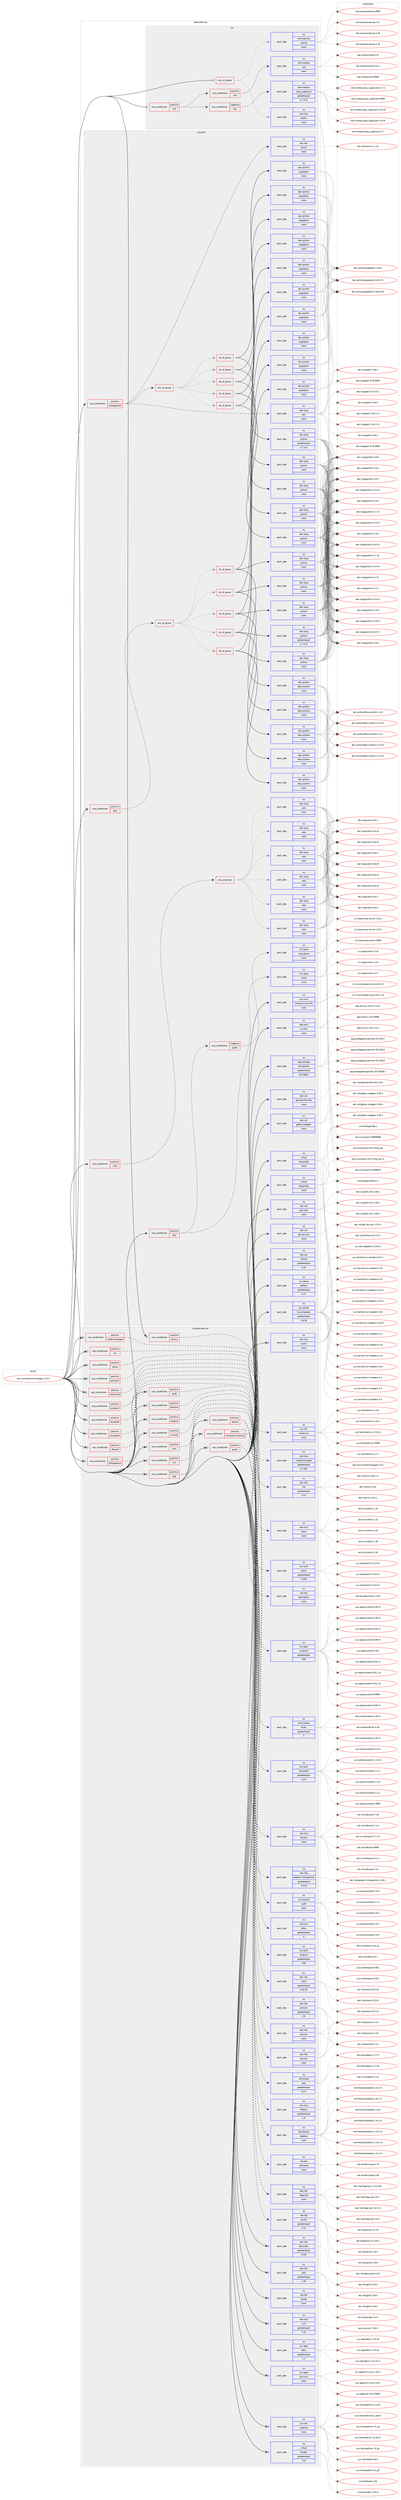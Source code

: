 digraph prolog {

# *************
# Graph options
# *************

newrank=true;
concentrate=true;
compound=true;
graph [rankdir=LR,fontname=Helvetica,fontsize=10,ranksep=1.5];#, ranksep=2.5, nodesep=0.2];
edge  [arrowhead=vee];
node  [fontname=Helvetica,fontsize=10];

# **********
# The ebuild
# **********

subgraph cluster_leftcol {
color=gray;
rank=same;
label=<<i>ebuild</i>>;
id [label="net-misc/networkmanager-1.14.4", color=red, width=4, href="../net-misc/networkmanager-1.14.4.svg"];
}

# ****************
# The dependencies
# ****************

subgraph cluster_midcol {
color=gray;
label=<<i>dependencies</i>>;
subgraph cluster_compile {
fillcolor="#eeeeee";
style=filled;
label=<<i>compile</i>>;
subgraph cond448697 {
dependency1669655 [label=<<TABLE BORDER="0" CELLBORDER="1" CELLSPACING="0" CELLPADDING="4"><TR><TD ROWSPAN="3" CELLPADDING="10">use_conditional</TD></TR><TR><TD>positive</TD></TR><TR><TD>introspection</TD></TR></TABLE>>, shape=none, color=red];
subgraph any26371 {
dependency1669656 [label=<<TABLE BORDER="0" CELLBORDER="1" CELLSPACING="0" CELLPADDING="4"><TR><TD CELLPADDING="10">any_of_group</TD></TR></TABLE>>, shape=none, color=red];subgraph all791 {
dependency1669657 [label=<<TABLE BORDER="0" CELLBORDER="1" CELLSPACING="0" CELLPADDING="4"><TR><TD CELLPADDING="10">all_of_group</TD></TR></TABLE>>, shape=none, color=red];subgraph pack1193799 {
dependency1669658 [label=<<TABLE BORDER="0" CELLBORDER="1" CELLSPACING="0" CELLPADDING="4" WIDTH="220"><TR><TD ROWSPAN="6" CELLPADDING="30">pack_dep</TD></TR><TR><TD WIDTH="110">no</TD></TR><TR><TD>dev-lang</TD></TR><TR><TD>python</TD></TR><TR><TD>none</TD></TR><TR><TD></TD></TR></TABLE>>, shape=none, color=blue];
}
dependency1669657:e -> dependency1669658:w [weight=20,style="solid",arrowhead="inv"];
subgraph pack1193800 {
dependency1669659 [label=<<TABLE BORDER="0" CELLBORDER="1" CELLSPACING="0" CELLPADDING="4" WIDTH="220"><TR><TD ROWSPAN="6" CELLPADDING="30">pack_dep</TD></TR><TR><TD WIDTH="110">no</TD></TR><TR><TD>dev-python</TD></TR><TR><TD>pygobject</TD></TR><TR><TD>none</TD></TR><TR><TD></TD></TR></TABLE>>, shape=none, color=blue];
}
dependency1669657:e -> dependency1669659:w [weight=20,style="solid",arrowhead="inv"];
}
dependency1669656:e -> dependency1669657:w [weight=20,style="dotted",arrowhead="oinv"];
subgraph all792 {
dependency1669660 [label=<<TABLE BORDER="0" CELLBORDER="1" CELLSPACING="0" CELLPADDING="4"><TR><TD CELLPADDING="10">all_of_group</TD></TR></TABLE>>, shape=none, color=red];subgraph pack1193801 {
dependency1669661 [label=<<TABLE BORDER="0" CELLBORDER="1" CELLSPACING="0" CELLPADDING="4" WIDTH="220"><TR><TD ROWSPAN="6" CELLPADDING="30">pack_dep</TD></TR><TR><TD WIDTH="110">no</TD></TR><TR><TD>dev-lang</TD></TR><TR><TD>python</TD></TR><TR><TD>none</TD></TR><TR><TD></TD></TR></TABLE>>, shape=none, color=blue];
}
dependency1669660:e -> dependency1669661:w [weight=20,style="solid",arrowhead="inv"];
subgraph pack1193802 {
dependency1669662 [label=<<TABLE BORDER="0" CELLBORDER="1" CELLSPACING="0" CELLPADDING="4" WIDTH="220"><TR><TD ROWSPAN="6" CELLPADDING="30">pack_dep</TD></TR><TR><TD WIDTH="110">no</TD></TR><TR><TD>dev-python</TD></TR><TR><TD>pygobject</TD></TR><TR><TD>none</TD></TR><TR><TD></TD></TR></TABLE>>, shape=none, color=blue];
}
dependency1669660:e -> dependency1669662:w [weight=20,style="solid",arrowhead="inv"];
}
dependency1669656:e -> dependency1669660:w [weight=20,style="dotted",arrowhead="oinv"];
subgraph all793 {
dependency1669663 [label=<<TABLE BORDER="0" CELLBORDER="1" CELLSPACING="0" CELLPADDING="4"><TR><TD CELLPADDING="10">all_of_group</TD></TR></TABLE>>, shape=none, color=red];subgraph pack1193803 {
dependency1669664 [label=<<TABLE BORDER="0" CELLBORDER="1" CELLSPACING="0" CELLPADDING="4" WIDTH="220"><TR><TD ROWSPAN="6" CELLPADDING="30">pack_dep</TD></TR><TR><TD WIDTH="110">no</TD></TR><TR><TD>dev-lang</TD></TR><TR><TD>python</TD></TR><TR><TD>none</TD></TR><TR><TD></TD></TR></TABLE>>, shape=none, color=blue];
}
dependency1669663:e -> dependency1669664:w [weight=20,style="solid",arrowhead="inv"];
subgraph pack1193804 {
dependency1669665 [label=<<TABLE BORDER="0" CELLBORDER="1" CELLSPACING="0" CELLPADDING="4" WIDTH="220"><TR><TD ROWSPAN="6" CELLPADDING="30">pack_dep</TD></TR><TR><TD WIDTH="110">no</TD></TR><TR><TD>dev-python</TD></TR><TR><TD>pygobject</TD></TR><TR><TD>none</TD></TR><TR><TD></TD></TR></TABLE>>, shape=none, color=blue];
}
dependency1669663:e -> dependency1669665:w [weight=20,style="solid",arrowhead="inv"];
}
dependency1669656:e -> dependency1669663:w [weight=20,style="dotted",arrowhead="oinv"];
subgraph all794 {
dependency1669666 [label=<<TABLE BORDER="0" CELLBORDER="1" CELLSPACING="0" CELLPADDING="4"><TR><TD CELLPADDING="10">all_of_group</TD></TR></TABLE>>, shape=none, color=red];subgraph pack1193805 {
dependency1669667 [label=<<TABLE BORDER="0" CELLBORDER="1" CELLSPACING="0" CELLPADDING="4" WIDTH="220"><TR><TD ROWSPAN="6" CELLPADDING="30">pack_dep</TD></TR><TR><TD WIDTH="110">no</TD></TR><TR><TD>dev-lang</TD></TR><TR><TD>python</TD></TR><TR><TD>none</TD></TR><TR><TD></TD></TR></TABLE>>, shape=none, color=blue];
}
dependency1669666:e -> dependency1669667:w [weight=20,style="solid",arrowhead="inv"];
subgraph pack1193806 {
dependency1669668 [label=<<TABLE BORDER="0" CELLBORDER="1" CELLSPACING="0" CELLPADDING="4" WIDTH="220"><TR><TD ROWSPAN="6" CELLPADDING="30">pack_dep</TD></TR><TR><TD WIDTH="110">no</TD></TR><TR><TD>dev-python</TD></TR><TR><TD>pygobject</TD></TR><TR><TD>none</TD></TR><TR><TD></TD></TR></TABLE>>, shape=none, color=blue];
}
dependency1669666:e -> dependency1669668:w [weight=20,style="solid",arrowhead="inv"];
}
dependency1669656:e -> dependency1669666:w [weight=20,style="dotted",arrowhead="oinv"];
subgraph all795 {
dependency1669669 [label=<<TABLE BORDER="0" CELLBORDER="1" CELLSPACING="0" CELLPADDING="4"><TR><TD CELLPADDING="10">all_of_group</TD></TR></TABLE>>, shape=none, color=red];subgraph pack1193807 {
dependency1669670 [label=<<TABLE BORDER="0" CELLBORDER="1" CELLSPACING="0" CELLPADDING="4" WIDTH="220"><TR><TD ROWSPAN="6" CELLPADDING="30">pack_dep</TD></TR><TR><TD WIDTH="110">no</TD></TR><TR><TD>dev-lang</TD></TR><TR><TD>python</TD></TR><TR><TD>greaterequal</TD></TR><TR><TD>2.7.5-r2</TD></TR></TABLE>>, shape=none, color=blue];
}
dependency1669669:e -> dependency1669670:w [weight=20,style="solid",arrowhead="inv"];
subgraph pack1193808 {
dependency1669671 [label=<<TABLE BORDER="0" CELLBORDER="1" CELLSPACING="0" CELLPADDING="4" WIDTH="220"><TR><TD ROWSPAN="6" CELLPADDING="30">pack_dep</TD></TR><TR><TD WIDTH="110">no</TD></TR><TR><TD>dev-python</TD></TR><TR><TD>pygobject</TD></TR><TR><TD>none</TD></TR><TR><TD></TD></TR></TABLE>>, shape=none, color=blue];
}
dependency1669669:e -> dependency1669671:w [weight=20,style="solid",arrowhead="inv"];
}
dependency1669656:e -> dependency1669669:w [weight=20,style="dotted",arrowhead="oinv"];
}
dependency1669655:e -> dependency1669656:w [weight=20,style="dashed",arrowhead="vee"];
subgraph pack1193809 {
dependency1669672 [label=<<TABLE BORDER="0" CELLBORDER="1" CELLSPACING="0" CELLPADDING="4" WIDTH="220"><TR><TD ROWSPAN="6" CELLPADDING="30">pack_dep</TD></TR><TR><TD WIDTH="110">no</TD></TR><TR><TD>dev-lang</TD></TR><TR><TD>perl</TD></TR><TR><TD>none</TD></TR><TR><TD></TD></TR></TABLE>>, shape=none, color=blue];
}
dependency1669655:e -> dependency1669672:w [weight=20,style="dashed",arrowhead="vee"];
subgraph pack1193810 {
dependency1669673 [label=<<TABLE BORDER="0" CELLBORDER="1" CELLSPACING="0" CELLPADDING="4" WIDTH="220"><TR><TD ROWSPAN="6" CELLPADDING="30">pack_dep</TD></TR><TR><TD WIDTH="110">no</TD></TR><TR><TD>dev-libs</TD></TR><TR><TD>libxslt</TD></TR><TR><TD>none</TD></TR><TR><TD></TD></TR></TABLE>>, shape=none, color=blue];
}
dependency1669655:e -> dependency1669673:w [weight=20,style="dashed",arrowhead="vee"];
}
id:e -> dependency1669655:w [weight=20,style="solid",arrowhead="vee"];
subgraph cond448698 {
dependency1669674 [label=<<TABLE BORDER="0" CELLBORDER="1" CELLSPACING="0" CELLPADDING="4"><TR><TD ROWSPAN="3" CELLPADDING="10">use_conditional</TD></TR><TR><TD>positive</TD></TR><TR><TD>test</TD></TR></TABLE>>, shape=none, color=red];
subgraph any26372 {
dependency1669675 [label=<<TABLE BORDER="0" CELLBORDER="1" CELLSPACING="0" CELLPADDING="4"><TR><TD CELLPADDING="10">any_of_group</TD></TR></TABLE>>, shape=none, color=red];subgraph all796 {
dependency1669676 [label=<<TABLE BORDER="0" CELLBORDER="1" CELLSPACING="0" CELLPADDING="4"><TR><TD CELLPADDING="10">all_of_group</TD></TR></TABLE>>, shape=none, color=red];subgraph pack1193811 {
dependency1669677 [label=<<TABLE BORDER="0" CELLBORDER="1" CELLSPACING="0" CELLPADDING="4" WIDTH="220"><TR><TD ROWSPAN="6" CELLPADDING="30">pack_dep</TD></TR><TR><TD WIDTH="110">no</TD></TR><TR><TD>dev-lang</TD></TR><TR><TD>python</TD></TR><TR><TD>none</TD></TR><TR><TD></TD></TR></TABLE>>, shape=none, color=blue];
}
dependency1669676:e -> dependency1669677:w [weight=20,style="solid",arrowhead="inv"];
subgraph pack1193812 {
dependency1669678 [label=<<TABLE BORDER="0" CELLBORDER="1" CELLSPACING="0" CELLPADDING="4" WIDTH="220"><TR><TD ROWSPAN="6" CELLPADDING="30">pack_dep</TD></TR><TR><TD WIDTH="110">no</TD></TR><TR><TD>dev-python</TD></TR><TR><TD>dbus-python</TD></TR><TR><TD>none</TD></TR><TR><TD></TD></TR></TABLE>>, shape=none, color=blue];
}
dependency1669676:e -> dependency1669678:w [weight=20,style="solid",arrowhead="inv"];
subgraph pack1193813 {
dependency1669679 [label=<<TABLE BORDER="0" CELLBORDER="1" CELLSPACING="0" CELLPADDING="4" WIDTH="220"><TR><TD ROWSPAN="6" CELLPADDING="30">pack_dep</TD></TR><TR><TD WIDTH="110">no</TD></TR><TR><TD>dev-python</TD></TR><TR><TD>pygobject</TD></TR><TR><TD>none</TD></TR><TR><TD></TD></TR></TABLE>>, shape=none, color=blue];
}
dependency1669676:e -> dependency1669679:w [weight=20,style="solid",arrowhead="inv"];
}
dependency1669675:e -> dependency1669676:w [weight=20,style="dotted",arrowhead="oinv"];
subgraph all797 {
dependency1669680 [label=<<TABLE BORDER="0" CELLBORDER="1" CELLSPACING="0" CELLPADDING="4"><TR><TD CELLPADDING="10">all_of_group</TD></TR></TABLE>>, shape=none, color=red];subgraph pack1193814 {
dependency1669681 [label=<<TABLE BORDER="0" CELLBORDER="1" CELLSPACING="0" CELLPADDING="4" WIDTH="220"><TR><TD ROWSPAN="6" CELLPADDING="30">pack_dep</TD></TR><TR><TD WIDTH="110">no</TD></TR><TR><TD>dev-lang</TD></TR><TR><TD>python</TD></TR><TR><TD>none</TD></TR><TR><TD></TD></TR></TABLE>>, shape=none, color=blue];
}
dependency1669680:e -> dependency1669681:w [weight=20,style="solid",arrowhead="inv"];
subgraph pack1193815 {
dependency1669682 [label=<<TABLE BORDER="0" CELLBORDER="1" CELLSPACING="0" CELLPADDING="4" WIDTH="220"><TR><TD ROWSPAN="6" CELLPADDING="30">pack_dep</TD></TR><TR><TD WIDTH="110">no</TD></TR><TR><TD>dev-python</TD></TR><TR><TD>dbus-python</TD></TR><TR><TD>none</TD></TR><TR><TD></TD></TR></TABLE>>, shape=none, color=blue];
}
dependency1669680:e -> dependency1669682:w [weight=20,style="solid",arrowhead="inv"];
subgraph pack1193816 {
dependency1669683 [label=<<TABLE BORDER="0" CELLBORDER="1" CELLSPACING="0" CELLPADDING="4" WIDTH="220"><TR><TD ROWSPAN="6" CELLPADDING="30">pack_dep</TD></TR><TR><TD WIDTH="110">no</TD></TR><TR><TD>dev-python</TD></TR><TR><TD>pygobject</TD></TR><TR><TD>none</TD></TR><TR><TD></TD></TR></TABLE>>, shape=none, color=blue];
}
dependency1669680:e -> dependency1669683:w [weight=20,style="solid",arrowhead="inv"];
}
dependency1669675:e -> dependency1669680:w [weight=20,style="dotted",arrowhead="oinv"];
subgraph all798 {
dependency1669684 [label=<<TABLE BORDER="0" CELLBORDER="1" CELLSPACING="0" CELLPADDING="4"><TR><TD CELLPADDING="10">all_of_group</TD></TR></TABLE>>, shape=none, color=red];subgraph pack1193817 {
dependency1669685 [label=<<TABLE BORDER="0" CELLBORDER="1" CELLSPACING="0" CELLPADDING="4" WIDTH="220"><TR><TD ROWSPAN="6" CELLPADDING="30">pack_dep</TD></TR><TR><TD WIDTH="110">no</TD></TR><TR><TD>dev-lang</TD></TR><TR><TD>python</TD></TR><TR><TD>none</TD></TR><TR><TD></TD></TR></TABLE>>, shape=none, color=blue];
}
dependency1669684:e -> dependency1669685:w [weight=20,style="solid",arrowhead="inv"];
subgraph pack1193818 {
dependency1669686 [label=<<TABLE BORDER="0" CELLBORDER="1" CELLSPACING="0" CELLPADDING="4" WIDTH="220"><TR><TD ROWSPAN="6" CELLPADDING="30">pack_dep</TD></TR><TR><TD WIDTH="110">no</TD></TR><TR><TD>dev-python</TD></TR><TR><TD>dbus-python</TD></TR><TR><TD>none</TD></TR><TR><TD></TD></TR></TABLE>>, shape=none, color=blue];
}
dependency1669684:e -> dependency1669686:w [weight=20,style="solid",arrowhead="inv"];
subgraph pack1193819 {
dependency1669687 [label=<<TABLE BORDER="0" CELLBORDER="1" CELLSPACING="0" CELLPADDING="4" WIDTH="220"><TR><TD ROWSPAN="6" CELLPADDING="30">pack_dep</TD></TR><TR><TD WIDTH="110">no</TD></TR><TR><TD>dev-python</TD></TR><TR><TD>pygobject</TD></TR><TR><TD>none</TD></TR><TR><TD></TD></TR></TABLE>>, shape=none, color=blue];
}
dependency1669684:e -> dependency1669687:w [weight=20,style="solid",arrowhead="inv"];
}
dependency1669675:e -> dependency1669684:w [weight=20,style="dotted",arrowhead="oinv"];
subgraph all799 {
dependency1669688 [label=<<TABLE BORDER="0" CELLBORDER="1" CELLSPACING="0" CELLPADDING="4"><TR><TD CELLPADDING="10">all_of_group</TD></TR></TABLE>>, shape=none, color=red];subgraph pack1193820 {
dependency1669689 [label=<<TABLE BORDER="0" CELLBORDER="1" CELLSPACING="0" CELLPADDING="4" WIDTH="220"><TR><TD ROWSPAN="6" CELLPADDING="30">pack_dep</TD></TR><TR><TD WIDTH="110">no</TD></TR><TR><TD>dev-lang</TD></TR><TR><TD>python</TD></TR><TR><TD>none</TD></TR><TR><TD></TD></TR></TABLE>>, shape=none, color=blue];
}
dependency1669688:e -> dependency1669689:w [weight=20,style="solid",arrowhead="inv"];
subgraph pack1193821 {
dependency1669690 [label=<<TABLE BORDER="0" CELLBORDER="1" CELLSPACING="0" CELLPADDING="4" WIDTH="220"><TR><TD ROWSPAN="6" CELLPADDING="30">pack_dep</TD></TR><TR><TD WIDTH="110">no</TD></TR><TR><TD>dev-python</TD></TR><TR><TD>dbus-python</TD></TR><TR><TD>none</TD></TR><TR><TD></TD></TR></TABLE>>, shape=none, color=blue];
}
dependency1669688:e -> dependency1669690:w [weight=20,style="solid",arrowhead="inv"];
subgraph pack1193822 {
dependency1669691 [label=<<TABLE BORDER="0" CELLBORDER="1" CELLSPACING="0" CELLPADDING="4" WIDTH="220"><TR><TD ROWSPAN="6" CELLPADDING="30">pack_dep</TD></TR><TR><TD WIDTH="110">no</TD></TR><TR><TD>dev-python</TD></TR><TR><TD>pygobject</TD></TR><TR><TD>none</TD></TR><TR><TD></TD></TR></TABLE>>, shape=none, color=blue];
}
dependency1669688:e -> dependency1669691:w [weight=20,style="solid",arrowhead="inv"];
}
dependency1669675:e -> dependency1669688:w [weight=20,style="dotted",arrowhead="oinv"];
subgraph all800 {
dependency1669692 [label=<<TABLE BORDER="0" CELLBORDER="1" CELLSPACING="0" CELLPADDING="4"><TR><TD CELLPADDING="10">all_of_group</TD></TR></TABLE>>, shape=none, color=red];subgraph pack1193823 {
dependency1669693 [label=<<TABLE BORDER="0" CELLBORDER="1" CELLSPACING="0" CELLPADDING="4" WIDTH="220"><TR><TD ROWSPAN="6" CELLPADDING="30">pack_dep</TD></TR><TR><TD WIDTH="110">no</TD></TR><TR><TD>dev-lang</TD></TR><TR><TD>python</TD></TR><TR><TD>greaterequal</TD></TR><TR><TD>2.7.5-r2</TD></TR></TABLE>>, shape=none, color=blue];
}
dependency1669692:e -> dependency1669693:w [weight=20,style="solid",arrowhead="inv"];
subgraph pack1193824 {
dependency1669694 [label=<<TABLE BORDER="0" CELLBORDER="1" CELLSPACING="0" CELLPADDING="4" WIDTH="220"><TR><TD ROWSPAN="6" CELLPADDING="30">pack_dep</TD></TR><TR><TD WIDTH="110">no</TD></TR><TR><TD>dev-python</TD></TR><TR><TD>dbus-python</TD></TR><TR><TD>none</TD></TR><TR><TD></TD></TR></TABLE>>, shape=none, color=blue];
}
dependency1669692:e -> dependency1669694:w [weight=20,style="solid",arrowhead="inv"];
subgraph pack1193825 {
dependency1669695 [label=<<TABLE BORDER="0" CELLBORDER="1" CELLSPACING="0" CELLPADDING="4" WIDTH="220"><TR><TD ROWSPAN="6" CELLPADDING="30">pack_dep</TD></TR><TR><TD WIDTH="110">no</TD></TR><TR><TD>dev-python</TD></TR><TR><TD>pygobject</TD></TR><TR><TD>none</TD></TR><TR><TD></TD></TR></TABLE>>, shape=none, color=blue];
}
dependency1669692:e -> dependency1669695:w [weight=20,style="solid",arrowhead="inv"];
}
dependency1669675:e -> dependency1669692:w [weight=20,style="dotted",arrowhead="oinv"];
}
dependency1669674:e -> dependency1669675:w [weight=20,style="dashed",arrowhead="vee"];
}
id:e -> dependency1669674:w [weight=20,style="solid",arrowhead="vee"];
subgraph cond448699 {
dependency1669696 [label=<<TABLE BORDER="0" CELLBORDER="1" CELLSPACING="0" CELLPADDING="4"><TR><TD ROWSPAN="3" CELLPADDING="10">use_conditional</TD></TR><TR><TD>positive</TD></TR><TR><TD>test</TD></TR></TABLE>>, shape=none, color=red];
subgraph cond448700 {
dependency1669697 [label=<<TABLE BORDER="0" CELLBORDER="1" CELLSPACING="0" CELLPADDING="4"><TR><TD ROWSPAN="3" CELLPADDING="10">use_conditional</TD></TR><TR><TD>negative</TD></TR><TR><TD>prefix</TD></TR></TABLE>>, shape=none, color=red];
subgraph pack1193826 {
dependency1669698 [label=<<TABLE BORDER="0" CELLBORDER="1" CELLSPACING="0" CELLPADDING="4" WIDTH="220"><TR><TD ROWSPAN="6" CELLPADDING="30">pack_dep</TD></TR><TR><TD WIDTH="110">no</TD></TR><TR><TD>x11-base</TD></TR><TR><TD>xorg-server</TD></TR><TR><TD>none</TD></TR><TR><TD></TD></TR></TABLE>>, shape=none, color=blue];
}
dependency1669697:e -> dependency1669698:w [weight=20,style="dashed",arrowhead="vee"];
}
dependency1669696:e -> dependency1669697:w [weight=20,style="dashed",arrowhead="vee"];
subgraph pack1193827 {
dependency1669699 [label=<<TABLE BORDER="0" CELLBORDER="1" CELLSPACING="0" CELLPADDING="4" WIDTH="220"><TR><TD ROWSPAN="6" CELLPADDING="30">pack_dep</TD></TR><TR><TD WIDTH="110">no</TD></TR><TR><TD>x11-apps</TD></TR><TR><TD>xhost</TD></TR><TR><TD>none</TD></TR><TR><TD></TD></TR></TABLE>>, shape=none, color=blue];
}
dependency1669696:e -> dependency1669699:w [weight=20,style="dashed",arrowhead="vee"];
}
id:e -> dependency1669696:w [weight=20,style="solid",arrowhead="vee"];
subgraph cond448701 {
dependency1669700 [label=<<TABLE BORDER="0" CELLBORDER="1" CELLSPACING="0" CELLPADDING="4"><TR><TD ROWSPAN="3" CELLPADDING="10">use_conditional</TD></TR><TR><TD>positive</TD></TR><TR><TD>vala</TD></TR></TABLE>>, shape=none, color=red];
subgraph any26373 {
dependency1669701 [label=<<TABLE BORDER="0" CELLBORDER="1" CELLSPACING="0" CELLPADDING="4"><TR><TD CELLPADDING="10">any_of_group</TD></TR></TABLE>>, shape=none, color=red];subgraph pack1193828 {
dependency1669702 [label=<<TABLE BORDER="0" CELLBORDER="1" CELLSPACING="0" CELLPADDING="4" WIDTH="220"><TR><TD ROWSPAN="6" CELLPADDING="30">pack_dep</TD></TR><TR><TD WIDTH="110">no</TD></TR><TR><TD>dev-lang</TD></TR><TR><TD>vala</TD></TR><TR><TD>none</TD></TR><TR><TD></TD></TR></TABLE>>, shape=none, color=blue];
}
dependency1669701:e -> dependency1669702:w [weight=20,style="dotted",arrowhead="oinv"];
subgraph pack1193829 {
dependency1669703 [label=<<TABLE BORDER="0" CELLBORDER="1" CELLSPACING="0" CELLPADDING="4" WIDTH="220"><TR><TD ROWSPAN="6" CELLPADDING="30">pack_dep</TD></TR><TR><TD WIDTH="110">no</TD></TR><TR><TD>dev-lang</TD></TR><TR><TD>vala</TD></TR><TR><TD>none</TD></TR><TR><TD></TD></TR></TABLE>>, shape=none, color=blue];
}
dependency1669701:e -> dependency1669703:w [weight=20,style="dotted",arrowhead="oinv"];
subgraph pack1193830 {
dependency1669704 [label=<<TABLE BORDER="0" CELLBORDER="1" CELLSPACING="0" CELLPADDING="4" WIDTH="220"><TR><TD ROWSPAN="6" CELLPADDING="30">pack_dep</TD></TR><TR><TD WIDTH="110">no</TD></TR><TR><TD>dev-lang</TD></TR><TR><TD>vala</TD></TR><TR><TD>none</TD></TR><TR><TD></TD></TR></TABLE>>, shape=none, color=blue];
}
dependency1669701:e -> dependency1669704:w [weight=20,style="dotted",arrowhead="oinv"];
subgraph pack1193831 {
dependency1669705 [label=<<TABLE BORDER="0" CELLBORDER="1" CELLSPACING="0" CELLPADDING="4" WIDTH="220"><TR><TD ROWSPAN="6" CELLPADDING="30">pack_dep</TD></TR><TR><TD WIDTH="110">no</TD></TR><TR><TD>dev-lang</TD></TR><TR><TD>vala</TD></TR><TR><TD>none</TD></TR><TR><TD></TD></TR></TABLE>>, shape=none, color=blue];
}
dependency1669701:e -> dependency1669705:w [weight=20,style="dotted",arrowhead="oinv"];
subgraph pack1193832 {
dependency1669706 [label=<<TABLE BORDER="0" CELLBORDER="1" CELLSPACING="0" CELLPADDING="4" WIDTH="220"><TR><TD ROWSPAN="6" CELLPADDING="30">pack_dep</TD></TR><TR><TD WIDTH="110">no</TD></TR><TR><TD>dev-lang</TD></TR><TR><TD>vala</TD></TR><TR><TD>none</TD></TR><TR><TD></TD></TR></TABLE>>, shape=none, color=blue];
}
dependency1669701:e -> dependency1669706:w [weight=20,style="dotted",arrowhead="oinv"];
subgraph pack1193833 {
dependency1669707 [label=<<TABLE BORDER="0" CELLBORDER="1" CELLSPACING="0" CELLPADDING="4" WIDTH="220"><TR><TD ROWSPAN="6" CELLPADDING="30">pack_dep</TD></TR><TR><TD WIDTH="110">no</TD></TR><TR><TD>dev-lang</TD></TR><TR><TD>vala</TD></TR><TR><TD>none</TD></TR><TR><TD></TD></TR></TABLE>>, shape=none, color=blue];
}
dependency1669701:e -> dependency1669707:w [weight=20,style="dotted",arrowhead="oinv"];
}
dependency1669700:e -> dependency1669701:w [weight=20,style="dashed",arrowhead="vee"];
}
id:e -> dependency1669700:w [weight=20,style="solid",arrowhead="vee"];
subgraph pack1193834 {
dependency1669708 [label=<<TABLE BORDER="0" CELLBORDER="1" CELLSPACING="0" CELLPADDING="4" WIDTH="220"><TR><TD ROWSPAN="6" CELLPADDING="30">pack_dep</TD></TR><TR><TD WIDTH="110">no</TD></TR><TR><TD>app-arch</TD></TR><TR><TD>xz-utils</TD></TR><TR><TD>none</TD></TR><TR><TD></TD></TR></TABLE>>, shape=none, color=blue];
}
id:e -> dependency1669708:w [weight=20,style="solid",arrowhead="vee"];
subgraph pack1193835 {
dependency1669709 [label=<<TABLE BORDER="0" CELLBORDER="1" CELLSPACING="0" CELLPADDING="4" WIDTH="220"><TR><TD ROWSPAN="6" CELLPADDING="30">pack_dep</TD></TR><TR><TD WIDTH="110">no</TD></TR><TR><TD>app-portage</TD></TR><TR><TD>elt-patches</TD></TR><TR><TD>greaterequal</TD></TR><TR><TD>20170815</TD></TR></TABLE>>, shape=none, color=blue];
}
id:e -> dependency1669709:w [weight=20,style="solid",arrowhead="vee"];
subgraph pack1193836 {
dependency1669710 [label=<<TABLE BORDER="0" CELLBORDER="1" CELLSPACING="0" CELLPADDING="4" WIDTH="220"><TR><TD ROWSPAN="6" CELLPADDING="30">pack_dep</TD></TR><TR><TD WIDTH="110">no</TD></TR><TR><TD>dev-util</TD></TR><TR><TD>desktop-file-utils</TD></TR><TR><TD>none</TD></TR><TR><TD></TD></TR></TABLE>>, shape=none, color=blue];
}
id:e -> dependency1669710:w [weight=20,style="solid",arrowhead="vee"];
subgraph pack1193837 {
dependency1669711 [label=<<TABLE BORDER="0" CELLBORDER="1" CELLSPACING="0" CELLPADDING="4" WIDTH="220"><TR><TD ROWSPAN="6" CELLPADDING="30">pack_dep</TD></TR><TR><TD WIDTH="110">no</TD></TR><TR><TD>dev-util</TD></TR><TR><TD>gdbus-codegen</TD></TR><TR><TD>none</TD></TR><TR><TD></TD></TR></TABLE>>, shape=none, color=blue];
}
id:e -> dependency1669711:w [weight=20,style="solid",arrowhead="vee"];
subgraph pack1193838 {
dependency1669712 [label=<<TABLE BORDER="0" CELLBORDER="1" CELLSPACING="0" CELLPADDING="4" WIDTH="220"><TR><TD ROWSPAN="6" CELLPADDING="30">pack_dep</TD></TR><TR><TD WIDTH="110">no</TD></TR><TR><TD>dev-util</TD></TR><TR><TD>glib-utils</TD></TR><TR><TD>none</TD></TR><TR><TD></TD></TR></TABLE>>, shape=none, color=blue];
}
id:e -> dependency1669712:w [weight=20,style="solid",arrowhead="vee"];
subgraph pack1193839 {
dependency1669713 [label=<<TABLE BORDER="0" CELLBORDER="1" CELLSPACING="0" CELLPADDING="4" WIDTH="220"><TR><TD ROWSPAN="6" CELLPADDING="30">pack_dep</TD></TR><TR><TD WIDTH="110">no</TD></TR><TR><TD>dev-util</TD></TR><TR><TD>gtk-doc-am</TD></TR><TR><TD>none</TD></TR><TR><TD></TD></TR></TABLE>>, shape=none, color=blue];
}
id:e -> dependency1669713:w [weight=20,style="solid",arrowhead="vee"];
subgraph pack1193840 {
dependency1669714 [label=<<TABLE BORDER="0" CELLBORDER="1" CELLSPACING="0" CELLPADDING="4" WIDTH="220"><TR><TD ROWSPAN="6" CELLPADDING="30">pack_dep</TD></TR><TR><TD WIDTH="110">no</TD></TR><TR><TD>dev-util</TD></TR><TR><TD>intltool</TD></TR><TR><TD>greaterequal</TD></TR><TR><TD>0.40</TD></TR></TABLE>>, shape=none, color=blue];
}
id:e -> dependency1669714:w [weight=20,style="solid",arrowhead="vee"];
subgraph pack1193841 {
dependency1669715 [label=<<TABLE BORDER="0" CELLBORDER="1" CELLSPACING="0" CELLPADDING="4" WIDTH="220"><TR><TD ROWSPAN="6" CELLPADDING="30">pack_dep</TD></TR><TR><TD WIDTH="110">no</TD></TR><TR><TD>sys-devel</TD></TR><TR><TD>gettext</TD></TR><TR><TD>greaterequal</TD></TR><TR><TD>0.17</TD></TR></TABLE>>, shape=none, color=blue];
}
id:e -> dependency1669715:w [weight=20,style="solid",arrowhead="vee"];
subgraph pack1193842 {
dependency1669716 [label=<<TABLE BORDER="0" CELLBORDER="1" CELLSPACING="0" CELLPADDING="4" WIDTH="220"><TR><TD ROWSPAN="6" CELLPADDING="30">pack_dep</TD></TR><TR><TD WIDTH="110">no</TD></TR><TR><TD>sys-kernel</TD></TR><TR><TD>linux-headers</TD></TR><TR><TD>greaterequal</TD></TR><TR><TD>2.6.29</TD></TR></TABLE>>, shape=none, color=blue];
}
id:e -> dependency1669716:w [weight=20,style="solid",arrowhead="vee"];
subgraph pack1193843 {
dependency1669717 [label=<<TABLE BORDER="0" CELLBORDER="1" CELLSPACING="0" CELLPADDING="4" WIDTH="220"><TR><TD ROWSPAN="6" CELLPADDING="30">pack_dep</TD></TR><TR><TD WIDTH="110">no</TD></TR><TR><TD>virtual</TD></TR><TR><TD>pkgconfig</TD></TR><TR><TD>none</TD></TR><TR><TD></TD></TR></TABLE>>, shape=none, color=blue];
}
id:e -> dependency1669717:w [weight=20,style="solid",arrowhead="vee"];
subgraph pack1193844 {
dependency1669718 [label=<<TABLE BORDER="0" CELLBORDER="1" CELLSPACING="0" CELLPADDING="4" WIDTH="220"><TR><TD ROWSPAN="6" CELLPADDING="30">pack_dep</TD></TR><TR><TD WIDTH="110">no</TD></TR><TR><TD>virtual</TD></TR><TR><TD>pkgconfig</TD></TR><TR><TD>none</TD></TR><TR><TD></TD></TR></TABLE>>, shape=none, color=blue];
}
id:e -> dependency1669718:w [weight=20,style="solid",arrowhead="vee"];
subgraph pack1193845 {
dependency1669719 [label=<<TABLE BORDER="0" CELLBORDER="1" CELLSPACING="0" CELLPADDING="4" WIDTH="220"><TR><TD ROWSPAN="6" CELLPADDING="30">pack_dep</TD></TR><TR><TD WIDTH="110">no</TD></TR><TR><TD>x11-misc</TD></TR><TR><TD>shared-mime-info</TD></TR><TR><TD>none</TD></TR><TR><TD></TD></TR></TABLE>>, shape=none, color=blue];
}
id:e -> dependency1669719:w [weight=20,style="solid",arrowhead="vee"];
}
subgraph cluster_compileandrun {
fillcolor="#eeeeee";
style=filled;
label=<<i>compile and run</i>>;
subgraph cond448702 {
dependency1669720 [label=<<TABLE BORDER="0" CELLBORDER="1" CELLSPACING="0" CELLPADDING="4"><TR><TD ROWSPAN="3" CELLPADDING="10">use_conditional</TD></TR><TR><TD>positive</TD></TR><TR><TD>audit</TD></TR></TABLE>>, shape=none, color=red];
subgraph pack1193846 {
dependency1669721 [label=<<TABLE BORDER="0" CELLBORDER="1" CELLSPACING="0" CELLPADDING="4" WIDTH="220"><TR><TD ROWSPAN="6" CELLPADDING="30">pack_dep</TD></TR><TR><TD WIDTH="110">no</TD></TR><TR><TD>sys-process</TD></TR><TR><TD>audit</TD></TR><TR><TD>none</TD></TR><TR><TD></TD></TR></TABLE>>, shape=none, color=blue];
}
dependency1669720:e -> dependency1669721:w [weight=20,style="dashed",arrowhead="vee"];
}
id:e -> dependency1669720:w [weight=20,style="solid",arrowhead="odotvee"];
subgraph cond448703 {
dependency1669722 [label=<<TABLE BORDER="0" CELLBORDER="1" CELLSPACING="0" CELLPADDING="4"><TR><TD ROWSPAN="3" CELLPADDING="10">use_conditional</TD></TR><TR><TD>positive</TD></TR><TR><TD>bluetooth</TD></TR></TABLE>>, shape=none, color=red];
subgraph pack1193847 {
dependency1669723 [label=<<TABLE BORDER="0" CELLBORDER="1" CELLSPACING="0" CELLPADDING="4" WIDTH="220"><TR><TD ROWSPAN="6" CELLPADDING="30">pack_dep</TD></TR><TR><TD WIDTH="110">no</TD></TR><TR><TD>net-wireless</TD></TR><TR><TD>bluez</TD></TR><TR><TD>greaterequal</TD></TR><TR><TD>5</TD></TR></TABLE>>, shape=none, color=blue];
}
dependency1669722:e -> dependency1669723:w [weight=20,style="dashed",arrowhead="vee"];
}
id:e -> dependency1669722:w [weight=20,style="solid",arrowhead="odotvee"];
subgraph cond448704 {
dependency1669724 [label=<<TABLE BORDER="0" CELLBORDER="1" CELLSPACING="0" CELLPADDING="4"><TR><TD ROWSPAN="3" CELLPADDING="10">use_conditional</TD></TR><TR><TD>positive</TD></TR><TR><TD>connection-sharing</TD></TR></TABLE>>, shape=none, color=red];
subgraph pack1193848 {
dependency1669725 [label=<<TABLE BORDER="0" CELLBORDER="1" CELLSPACING="0" CELLPADDING="4" WIDTH="220"><TR><TD ROWSPAN="6" CELLPADDING="30">pack_dep</TD></TR><TR><TD WIDTH="110">no</TD></TR><TR><TD>net-dns</TD></TR><TR><TD>dnsmasq</TD></TR><TR><TD>none</TD></TR><TR><TD></TD></TR></TABLE>>, shape=none, color=blue];
}
dependency1669724:e -> dependency1669725:w [weight=20,style="dashed",arrowhead="vee"];
subgraph pack1193849 {
dependency1669726 [label=<<TABLE BORDER="0" CELLBORDER="1" CELLSPACING="0" CELLPADDING="4" WIDTH="220"><TR><TD ROWSPAN="6" CELLPADDING="30">pack_dep</TD></TR><TR><TD WIDTH="110">no</TD></TR><TR><TD>net-firewall</TD></TR><TR><TD>iptables</TD></TR><TR><TD>none</TD></TR><TR><TD></TD></TR></TABLE>>, shape=none, color=blue];
}
dependency1669724:e -> dependency1669726:w [weight=20,style="dashed",arrowhead="vee"];
}
id:e -> dependency1669724:w [weight=20,style="solid",arrowhead="odotvee"];
subgraph cond448705 {
dependency1669727 [label=<<TABLE BORDER="0" CELLBORDER="1" CELLSPACING="0" CELLPADDING="4"><TR><TD ROWSPAN="3" CELLPADDING="10">use_conditional</TD></TR><TR><TD>positive</TD></TR><TR><TD>consolekit</TD></TR></TABLE>>, shape=none, color=red];
subgraph pack1193850 {
dependency1669728 [label=<<TABLE BORDER="0" CELLBORDER="1" CELLSPACING="0" CELLPADDING="4" WIDTH="220"><TR><TD ROWSPAN="6" CELLPADDING="30">pack_dep</TD></TR><TR><TD WIDTH="110">no</TD></TR><TR><TD>sys-auth</TD></TR><TR><TD>consolekit</TD></TR><TR><TD>greaterequal</TD></TR><TR><TD>1.0.0</TD></TR></TABLE>>, shape=none, color=blue];
}
dependency1669727:e -> dependency1669728:w [weight=20,style="dashed",arrowhead="vee"];
}
id:e -> dependency1669727:w [weight=20,style="solid",arrowhead="odotvee"];
subgraph cond448706 {
dependency1669729 [label=<<TABLE BORDER="0" CELLBORDER="1" CELLSPACING="0" CELLPADDING="4"><TR><TD ROWSPAN="3" CELLPADDING="10">use_conditional</TD></TR><TR><TD>positive</TD></TR><TR><TD>dhclient</TD></TR></TABLE>>, shape=none, color=red];
subgraph pack1193851 {
dependency1669730 [label=<<TABLE BORDER="0" CELLBORDER="1" CELLSPACING="0" CELLPADDING="4" WIDTH="220"><TR><TD ROWSPAN="6" CELLPADDING="30">pack_dep</TD></TR><TR><TD WIDTH="110">no</TD></TR><TR><TD>net-misc</TD></TR><TR><TD>dhcp</TD></TR><TR><TD>greaterequal</TD></TR><TR><TD>4</TD></TR></TABLE>>, shape=none, color=blue];
}
dependency1669729:e -> dependency1669730:w [weight=20,style="dashed",arrowhead="vee"];
}
id:e -> dependency1669729:w [weight=20,style="solid",arrowhead="odotvee"];
subgraph cond448707 {
dependency1669731 [label=<<TABLE BORDER="0" CELLBORDER="1" CELLSPACING="0" CELLPADDING="4"><TR><TD ROWSPAN="3" CELLPADDING="10">use_conditional</TD></TR><TR><TD>positive</TD></TR><TR><TD>dhcpcd</TD></TR></TABLE>>, shape=none, color=red];
subgraph pack1193852 {
dependency1669732 [label=<<TABLE BORDER="0" CELLBORDER="1" CELLSPACING="0" CELLPADDING="4" WIDTH="220"><TR><TD ROWSPAN="6" CELLPADDING="30">pack_dep</TD></TR><TR><TD WIDTH="110">no</TD></TR><TR><TD>net-misc</TD></TR><TR><TD>dhcpcd</TD></TR><TR><TD>none</TD></TR><TR><TD></TD></TR></TABLE>>, shape=none, color=blue];
}
dependency1669731:e -> dependency1669732:w [weight=20,style="dashed",arrowhead="vee"];
}
id:e -> dependency1669731:w [weight=20,style="solid",arrowhead="odotvee"];
subgraph cond448708 {
dependency1669733 [label=<<TABLE BORDER="0" CELLBORDER="1" CELLSPACING="0" CELLPADDING="4"><TR><TD ROWSPAN="3" CELLPADDING="10">use_conditional</TD></TR><TR><TD>positive</TD></TR><TR><TD>elogind</TD></TR></TABLE>>, shape=none, color=red];
subgraph pack1193853 {
dependency1669734 [label=<<TABLE BORDER="0" CELLBORDER="1" CELLSPACING="0" CELLPADDING="4" WIDTH="220"><TR><TD ROWSPAN="6" CELLPADDING="30">pack_dep</TD></TR><TR><TD WIDTH="110">no</TD></TR><TR><TD>sys-auth</TD></TR><TR><TD>elogind</TD></TR><TR><TD>greaterequal</TD></TR><TR><TD>219</TD></TR></TABLE>>, shape=none, color=blue];
}
dependency1669733:e -> dependency1669734:w [weight=20,style="dashed",arrowhead="vee"];
}
id:e -> dependency1669733:w [weight=20,style="solid",arrowhead="odotvee"];
subgraph cond448709 {
dependency1669735 [label=<<TABLE BORDER="0" CELLBORDER="1" CELLSPACING="0" CELLPADDING="4"><TR><TD ROWSPAN="3" CELLPADDING="10">use_conditional</TD></TR><TR><TD>positive</TD></TR><TR><TD>gnutls</TD></TR></TABLE>>, shape=none, color=red];
subgraph pack1193854 {
dependency1669736 [label=<<TABLE BORDER="0" CELLBORDER="1" CELLSPACING="0" CELLPADDING="4" WIDTH="220"><TR><TD ROWSPAN="6" CELLPADDING="30">pack_dep</TD></TR><TR><TD WIDTH="110">no</TD></TR><TR><TD>dev-libs</TD></TR><TR><TD>libgcrypt</TD></TR><TR><TD>none</TD></TR><TR><TD></TD></TR></TABLE>>, shape=none, color=blue];
}
dependency1669735:e -> dependency1669736:w [weight=20,style="dashed",arrowhead="vee"];
subgraph pack1193855 {
dependency1669737 [label=<<TABLE BORDER="0" CELLBORDER="1" CELLSPACING="0" CELLPADDING="4" WIDTH="220"><TR><TD ROWSPAN="6" CELLPADDING="30">pack_dep</TD></TR><TR><TD WIDTH="110">no</TD></TR><TR><TD>net-libs</TD></TR><TR><TD>gnutls</TD></TR><TR><TD>greaterequal</TD></TR><TR><TD>2.12</TD></TR></TABLE>>, shape=none, color=blue];
}
dependency1669735:e -> dependency1669737:w [weight=20,style="dashed",arrowhead="vee"];
}
id:e -> dependency1669735:w [weight=20,style="solid",arrowhead="odotvee"];
subgraph cond448710 {
dependency1669738 [label=<<TABLE BORDER="0" CELLBORDER="1" CELLSPACING="0" CELLPADDING="4"><TR><TD ROWSPAN="3" CELLPADDING="10">use_conditional</TD></TR><TR><TD>positive</TD></TR><TR><TD>introspection</TD></TR></TABLE>>, shape=none, color=red];
subgraph pack1193856 {
dependency1669739 [label=<<TABLE BORDER="0" CELLBORDER="1" CELLSPACING="0" CELLPADDING="4" WIDTH="220"><TR><TD ROWSPAN="6" CELLPADDING="30">pack_dep</TD></TR><TR><TD WIDTH="110">no</TD></TR><TR><TD>dev-libs</TD></TR><TR><TD>gobject-introspection</TD></TR><TR><TD>greaterequal</TD></TR><TR><TD>0.10.3</TD></TR></TABLE>>, shape=none, color=blue];
}
dependency1669738:e -> dependency1669739:w [weight=20,style="dashed",arrowhead="vee"];
}
id:e -> dependency1669738:w [weight=20,style="solid",arrowhead="odotvee"];
subgraph cond448711 {
dependency1669740 [label=<<TABLE BORDER="0" CELLBORDER="1" CELLSPACING="0" CELLPADDING="4"><TR><TD ROWSPAN="3" CELLPADDING="10">use_conditional</TD></TR><TR><TD>positive</TD></TR><TR><TD>json</TD></TR></TABLE>>, shape=none, color=red];
subgraph pack1193857 {
dependency1669741 [label=<<TABLE BORDER="0" CELLBORDER="1" CELLSPACING="0" CELLPADDING="4" WIDTH="220"><TR><TD ROWSPAN="6" CELLPADDING="30">pack_dep</TD></TR><TR><TD WIDTH="110">no</TD></TR><TR><TD>dev-libs</TD></TR><TR><TD>jansson</TD></TR><TR><TD>greaterequal</TD></TR><TR><TD>2.5</TD></TR></TABLE>>, shape=none, color=blue];
}
dependency1669740:e -> dependency1669741:w [weight=20,style="dashed",arrowhead="vee"];
}
id:e -> dependency1669740:w [weight=20,style="solid",arrowhead="odotvee"];
subgraph cond448712 {
dependency1669742 [label=<<TABLE BORDER="0" CELLBORDER="1" CELLSPACING="0" CELLPADDING="4"><TR><TD ROWSPAN="3" CELLPADDING="10">use_conditional</TD></TR><TR><TD>positive</TD></TR><TR><TD>modemmanager</TD></TR></TABLE>>, shape=none, color=red];
subgraph pack1193858 {
dependency1669743 [label=<<TABLE BORDER="0" CELLBORDER="1" CELLSPACING="0" CELLPADDING="4" WIDTH="220"><TR><TD ROWSPAN="6" CELLPADDING="30">pack_dep</TD></TR><TR><TD WIDTH="110">no</TD></TR><TR><TD>net-misc</TD></TR><TR><TD>modemmanager</TD></TR><TR><TD>greaterequal</TD></TR><TR><TD>0.7.991</TD></TR></TABLE>>, shape=none, color=blue];
}
dependency1669742:e -> dependency1669743:w [weight=20,style="dashed",arrowhead="vee"];
}
id:e -> dependency1669742:w [weight=20,style="solid",arrowhead="odotvee"];
subgraph cond448713 {
dependency1669744 [label=<<TABLE BORDER="0" CELLBORDER="1" CELLSPACING="0" CELLPADDING="4"><TR><TD ROWSPAN="3" CELLPADDING="10">use_conditional</TD></TR><TR><TD>positive</TD></TR><TR><TD>ncurses</TD></TR></TABLE>>, shape=none, color=red];
subgraph pack1193859 {
dependency1669745 [label=<<TABLE BORDER="0" CELLBORDER="1" CELLSPACING="0" CELLPADDING="4" WIDTH="220"><TR><TD ROWSPAN="6" CELLPADDING="30">pack_dep</TD></TR><TR><TD WIDTH="110">no</TD></TR><TR><TD>dev-libs</TD></TR><TR><TD>newt</TD></TR><TR><TD>greaterequal</TD></TR><TR><TD>0.52.15</TD></TR></TABLE>>, shape=none, color=blue];
}
dependency1669744:e -> dependency1669745:w [weight=20,style="dashed",arrowhead="vee"];
}
id:e -> dependency1669744:w [weight=20,style="solid",arrowhead="odotvee"];
subgraph cond448714 {
dependency1669746 [label=<<TABLE BORDER="0" CELLBORDER="1" CELLSPACING="0" CELLPADDING="4"><TR><TD ROWSPAN="3" CELLPADDING="10">use_conditional</TD></TR><TR><TD>positive</TD></TR><TR><TD>nss</TD></TR></TABLE>>, shape=none, color=red];
subgraph pack1193860 {
dependency1669747 [label=<<TABLE BORDER="0" CELLBORDER="1" CELLSPACING="0" CELLPADDING="4" WIDTH="220"><TR><TD ROWSPAN="6" CELLPADDING="30">pack_dep</TD></TR><TR><TD WIDTH="110">no</TD></TR><TR><TD>dev-libs</TD></TR><TR><TD>nss</TD></TR><TR><TD>greaterequal</TD></TR><TR><TD>3.11</TD></TR></TABLE>>, shape=none, color=blue];
}
dependency1669746:e -> dependency1669747:w [weight=20,style="dashed",arrowhead="vee"];
}
id:e -> dependency1669746:w [weight=20,style="solid",arrowhead="odotvee"];
subgraph cond448715 {
dependency1669748 [label=<<TABLE BORDER="0" CELLBORDER="1" CELLSPACING="0" CELLPADDING="4"><TR><TD ROWSPAN="3" CELLPADDING="10">use_conditional</TD></TR><TR><TD>positive</TD></TR><TR><TD>ofono</TD></TR></TABLE>>, shape=none, color=red];
subgraph pack1193861 {
dependency1669749 [label=<<TABLE BORDER="0" CELLBORDER="1" CELLSPACING="0" CELLPADDING="4" WIDTH="220"><TR><TD ROWSPAN="6" CELLPADDING="30">pack_dep</TD></TR><TR><TD WIDTH="110">no</TD></TR><TR><TD>net-misc</TD></TR><TR><TD>ofono</TD></TR><TR><TD>none</TD></TR><TR><TD></TD></TR></TABLE>>, shape=none, color=blue];
}
dependency1669748:e -> dependency1669749:w [weight=20,style="dashed",arrowhead="vee"];
}
id:e -> dependency1669748:w [weight=20,style="solid",arrowhead="odotvee"];
subgraph cond448716 {
dependency1669750 [label=<<TABLE BORDER="0" CELLBORDER="1" CELLSPACING="0" CELLPADDING="4"><TR><TD ROWSPAN="3" CELLPADDING="10">use_conditional</TD></TR><TR><TD>positive</TD></TR><TR><TD>ovs</TD></TR></TABLE>>, shape=none, color=red];
subgraph pack1193862 {
dependency1669751 [label=<<TABLE BORDER="0" CELLBORDER="1" CELLSPACING="0" CELLPADDING="4" WIDTH="220"><TR><TD ROWSPAN="6" CELLPADDING="30">pack_dep</TD></TR><TR><TD WIDTH="110">no</TD></TR><TR><TD>dev-libs</TD></TR><TR><TD>jansson</TD></TR><TR><TD>none</TD></TR><TR><TD></TD></TR></TABLE>>, shape=none, color=blue];
}
dependency1669750:e -> dependency1669751:w [weight=20,style="dashed",arrowhead="vee"];
}
id:e -> dependency1669750:w [weight=20,style="solid",arrowhead="odotvee"];
subgraph cond448717 {
dependency1669752 [label=<<TABLE BORDER="0" CELLBORDER="1" CELLSPACING="0" CELLPADDING="4"><TR><TD ROWSPAN="3" CELLPADDING="10">use_conditional</TD></TR><TR><TD>positive</TD></TR><TR><TD>policykit</TD></TR></TABLE>>, shape=none, color=red];
subgraph pack1193863 {
dependency1669753 [label=<<TABLE BORDER="0" CELLBORDER="1" CELLSPACING="0" CELLPADDING="4" WIDTH="220"><TR><TD ROWSPAN="6" CELLPADDING="30">pack_dep</TD></TR><TR><TD WIDTH="110">no</TD></TR><TR><TD>sys-auth</TD></TR><TR><TD>polkit</TD></TR><TR><TD>greaterequal</TD></TR><TR><TD>0.106</TD></TR></TABLE>>, shape=none, color=blue];
}
dependency1669752:e -> dependency1669753:w [weight=20,style="dashed",arrowhead="vee"];
}
id:e -> dependency1669752:w [weight=20,style="solid",arrowhead="odotvee"];
subgraph cond448718 {
dependency1669754 [label=<<TABLE BORDER="0" CELLBORDER="1" CELLSPACING="0" CELLPADDING="4"><TR><TD ROWSPAN="3" CELLPADDING="10">use_conditional</TD></TR><TR><TD>positive</TD></TR><TR><TD>ppp</TD></TR></TABLE>>, shape=none, color=red];
subgraph pack1193864 {
dependency1669755 [label=<<TABLE BORDER="0" CELLBORDER="1" CELLSPACING="0" CELLPADDING="4" WIDTH="220"><TR><TD ROWSPAN="6" CELLPADDING="30">pack_dep</TD></TR><TR><TD WIDTH="110">no</TD></TR><TR><TD>net-dialup</TD></TR><TR><TD>ppp</TD></TR><TR><TD>greaterequal</TD></TR><TR><TD>2.4.5</TD></TR></TABLE>>, shape=none, color=blue];
}
dependency1669754:e -> dependency1669755:w [weight=20,style="dashed",arrowhead="vee"];
}
id:e -> dependency1669754:w [weight=20,style="solid",arrowhead="odotvee"];
subgraph cond448719 {
dependency1669756 [label=<<TABLE BORDER="0" CELLBORDER="1" CELLSPACING="0" CELLPADDING="4"><TR><TD ROWSPAN="3" CELLPADDING="10">use_conditional</TD></TR><TR><TD>positive</TD></TR><TR><TD>resolvconf</TD></TR></TABLE>>, shape=none, color=red];
subgraph pack1193865 {
dependency1669757 [label=<<TABLE BORDER="0" CELLBORDER="1" CELLSPACING="0" CELLPADDING="4" WIDTH="220"><TR><TD ROWSPAN="6" CELLPADDING="30">pack_dep</TD></TR><TR><TD WIDTH="110">no</TD></TR><TR><TD>net-dns</TD></TR><TR><TD>openresolv</TD></TR><TR><TD>none</TD></TR><TR><TD></TD></TR></TABLE>>, shape=none, color=blue];
}
dependency1669756:e -> dependency1669757:w [weight=20,style="dashed",arrowhead="vee"];
}
id:e -> dependency1669756:w [weight=20,style="solid",arrowhead="odotvee"];
subgraph cond448720 {
dependency1669758 [label=<<TABLE BORDER="0" CELLBORDER="1" CELLSPACING="0" CELLPADDING="4"><TR><TD ROWSPAN="3" CELLPADDING="10">use_conditional</TD></TR><TR><TD>positive</TD></TR><TR><TD>selinux</TD></TR></TABLE>>, shape=none, color=red];
subgraph pack1193866 {
dependency1669759 [label=<<TABLE BORDER="0" CELLBORDER="1" CELLSPACING="0" CELLPADDING="4" WIDTH="220"><TR><TD ROWSPAN="6" CELLPADDING="30">pack_dep</TD></TR><TR><TD WIDTH="110">no</TD></TR><TR><TD>sys-libs</TD></TR><TR><TD>libselinux</TD></TR><TR><TD>none</TD></TR><TR><TD></TD></TR></TABLE>>, shape=none, color=blue];
}
dependency1669758:e -> dependency1669759:w [weight=20,style="dashed",arrowhead="vee"];
}
id:e -> dependency1669758:w [weight=20,style="solid",arrowhead="odotvee"];
subgraph cond448721 {
dependency1669760 [label=<<TABLE BORDER="0" CELLBORDER="1" CELLSPACING="0" CELLPADDING="4"><TR><TD ROWSPAN="3" CELLPADDING="10">use_conditional</TD></TR><TR><TD>positive</TD></TR><TR><TD>systemd</TD></TR></TABLE>>, shape=none, color=red];
subgraph pack1193867 {
dependency1669761 [label=<<TABLE BORDER="0" CELLBORDER="1" CELLSPACING="0" CELLPADDING="4" WIDTH="220"><TR><TD ROWSPAN="6" CELLPADDING="30">pack_dep</TD></TR><TR><TD WIDTH="110">no</TD></TR><TR><TD>sys-apps</TD></TR><TR><TD>systemd</TD></TR><TR><TD>greaterequal</TD></TR><TR><TD>209</TD></TR></TABLE>>, shape=none, color=blue];
}
dependency1669760:e -> dependency1669761:w [weight=20,style="dashed",arrowhead="vee"];
}
id:e -> dependency1669760:w [weight=20,style="solid",arrowhead="odotvee"];
subgraph cond448722 {
dependency1669762 [label=<<TABLE BORDER="0" CELLBORDER="1" CELLSPACING="0" CELLPADDING="4"><TR><TD ROWSPAN="3" CELLPADDING="10">use_conditional</TD></TR><TR><TD>positive</TD></TR><TR><TD>teamd</TD></TR></TABLE>>, shape=none, color=red];
subgraph pack1193868 {
dependency1669763 [label=<<TABLE BORDER="0" CELLBORDER="1" CELLSPACING="0" CELLPADDING="4" WIDTH="220"><TR><TD ROWSPAN="6" CELLPADDING="30">pack_dep</TD></TR><TR><TD WIDTH="110">no</TD></TR><TR><TD>dev-libs</TD></TR><TR><TD>jansson</TD></TR><TR><TD>none</TD></TR><TR><TD></TD></TR></TABLE>>, shape=none, color=blue];
}
dependency1669762:e -> dependency1669763:w [weight=20,style="dashed",arrowhead="vee"];
subgraph pack1193869 {
dependency1669764 [label=<<TABLE BORDER="0" CELLBORDER="1" CELLSPACING="0" CELLPADDING="4" WIDTH="220"><TR><TD ROWSPAN="6" CELLPADDING="30">pack_dep</TD></TR><TR><TD WIDTH="110">no</TD></TR><TR><TD>net-misc</TD></TR><TR><TD>libteam</TD></TR><TR><TD>greaterequal</TD></TR><TR><TD>1.9</TD></TR></TABLE>>, shape=none, color=blue];
}
dependency1669762:e -> dependency1669764:w [weight=20,style="dashed",arrowhead="vee"];
}
id:e -> dependency1669762:w [weight=20,style="solid",arrowhead="odotvee"];
subgraph pack1193870 {
dependency1669765 [label=<<TABLE BORDER="0" CELLBORDER="1" CELLSPACING="0" CELLPADDING="4" WIDTH="220"><TR><TD ROWSPAN="6" CELLPADDING="30">pack_dep</TD></TR><TR><TD WIDTH="110">no</TD></TR><TR><TD>dev-libs</TD></TR><TR><TD>dbus-glib</TD></TR><TR><TD>greaterequal</TD></TR><TR><TD>0.100</TD></TR></TABLE>>, shape=none, color=blue];
}
id:e -> dependency1669765:w [weight=20,style="solid",arrowhead="odotvee"];
subgraph pack1193871 {
dependency1669766 [label=<<TABLE BORDER="0" CELLBORDER="1" CELLSPACING="0" CELLPADDING="4" WIDTH="220"><TR><TD ROWSPAN="6" CELLPADDING="30">pack_dep</TD></TR><TR><TD WIDTH="110">no</TD></TR><TR><TD>dev-libs</TD></TR><TR><TD>glib</TD></TR><TR><TD>greaterequal</TD></TR><TR><TD>2.40</TD></TR></TABLE>>, shape=none, color=blue];
}
id:e -> dependency1669766:w [weight=20,style="solid",arrowhead="odotvee"];
subgraph pack1193872 {
dependency1669767 [label=<<TABLE BORDER="0" CELLBORDER="1" CELLSPACING="0" CELLPADDING="4" WIDTH="220"><TR><TD ROWSPAN="6" CELLPADDING="30">pack_dep</TD></TR><TR><TD WIDTH="110">no</TD></TR><TR><TD>net-libs</TD></TR><TR><TD>libndp</TD></TR><TR><TD>none</TD></TR><TR><TD></TD></TR></TABLE>>, shape=none, color=blue];
}
id:e -> dependency1669767:w [weight=20,style="solid",arrowhead="odotvee"];
subgraph pack1193873 {
dependency1669768 [label=<<TABLE BORDER="0" CELLBORDER="1" CELLSPACING="0" CELLPADDING="4" WIDTH="220"><TR><TD ROWSPAN="6" CELLPADDING="30">pack_dep</TD></TR><TR><TD WIDTH="110">no</TD></TR><TR><TD>net-misc</TD></TR><TR><TD>curl</TD></TR><TR><TD>greaterequal</TD></TR><TR><TD>7.24</TD></TR></TABLE>>, shape=none, color=blue];
}
id:e -> dependency1669768:w [weight=20,style="solid",arrowhead="odotvee"];
subgraph pack1193874 {
dependency1669769 [label=<<TABLE BORDER="0" CELLBORDER="1" CELLSPACING="0" CELLPADDING="4" WIDTH="220"><TR><TD ROWSPAN="6" CELLPADDING="30">pack_dep</TD></TR><TR><TD WIDTH="110">no</TD></TR><TR><TD>net-misc</TD></TR><TR><TD>iputils</TD></TR><TR><TD>none</TD></TR><TR><TD></TD></TR></TABLE>>, shape=none, color=blue];
}
id:e -> dependency1669769:w [weight=20,style="solid",arrowhead="odotvee"];
subgraph pack1193875 {
dependency1669770 [label=<<TABLE BORDER="0" CELLBORDER="1" CELLSPACING="0" CELLPADDING="4" WIDTH="220"><TR><TD ROWSPAN="6" CELLPADDING="30">pack_dep</TD></TR><TR><TD WIDTH="110">no</TD></TR><TR><TD>sys-apps</TD></TR><TR><TD>dbus</TD></TR><TR><TD>greaterequal</TD></TR><TR><TD>1.2</TD></TR></TABLE>>, shape=none, color=blue];
}
id:e -> dependency1669770:w [weight=20,style="solid",arrowhead="odotvee"];
subgraph pack1193876 {
dependency1669771 [label=<<TABLE BORDER="0" CELLBORDER="1" CELLSPACING="0" CELLPADDING="4" WIDTH="220"><TR><TD ROWSPAN="6" CELLPADDING="30">pack_dep</TD></TR><TR><TD WIDTH="110">no</TD></TR><TR><TD>sys-apps</TD></TR><TR><TD>util-linux</TD></TR><TR><TD>none</TD></TR><TR><TD></TD></TR></TABLE>>, shape=none, color=blue];
}
id:e -> dependency1669771:w [weight=20,style="solid",arrowhead="odotvee"];
subgraph pack1193877 {
dependency1669772 [label=<<TABLE BORDER="0" CELLBORDER="1" CELLSPACING="0" CELLPADDING="4" WIDTH="220"><TR><TD ROWSPAN="6" CELLPADDING="30">pack_dep</TD></TR><TR><TD WIDTH="110">no</TD></TR><TR><TD>sys-libs</TD></TR><TR><TD>readline</TD></TR><TR><TD>none</TD></TR><TR><TD></TD></TR></TABLE>>, shape=none, color=blue];
}
id:e -> dependency1669772:w [weight=20,style="solid",arrowhead="odotvee"];
subgraph pack1193878 {
dependency1669773 [label=<<TABLE BORDER="0" CELLBORDER="1" CELLSPACING="0" CELLPADDING="4" WIDTH="220"><TR><TD ROWSPAN="6" CELLPADDING="30">pack_dep</TD></TR><TR><TD WIDTH="110">no</TD></TR><TR><TD>virtual</TD></TR><TR><TD>libudev</TD></TR><TR><TD>greaterequal</TD></TR><TR><TD>175</TD></TR></TABLE>>, shape=none, color=blue];
}
id:e -> dependency1669773:w [weight=20,style="solid",arrowhead="odotvee"];
}
subgraph cluster_run {
fillcolor="#eeeeee";
style=filled;
label=<<i>run</i>>;
subgraph any26374 {
dependency1669774 [label=<<TABLE BORDER="0" CELLBORDER="1" CELLSPACING="0" CELLPADDING="4"><TR><TD CELLPADDING="10">any_of_group</TD></TR></TABLE>>, shape=none, color=red];subgraph pack1193879 {
dependency1669775 [label=<<TABLE BORDER="0" CELLBORDER="1" CELLSPACING="0" CELLPADDING="4" WIDTH="220"><TR><TD ROWSPAN="6" CELLPADDING="30">pack_dep</TD></TR><TR><TD WIDTH="110">no</TD></TR><TR><TD>net-misc</TD></TR><TR><TD>iputils</TD></TR><TR><TD>none</TD></TR><TR><TD></TD></TR></TABLE>>, shape=none, color=blue];
}
dependency1669774:e -> dependency1669775:w [weight=20,style="dotted",arrowhead="oinv"];
subgraph pack1193880 {
dependency1669776 [label=<<TABLE BORDER="0" CELLBORDER="1" CELLSPACING="0" CELLPADDING="4" WIDTH="220"><TR><TD ROWSPAN="6" CELLPADDING="30">pack_dep</TD></TR><TR><TD WIDTH="110">no</TD></TR><TR><TD>net-analyzer</TD></TR><TR><TD>arping</TD></TR><TR><TD>none</TD></TR><TR><TD></TD></TR></TABLE>>, shape=none, color=blue];
}
dependency1669774:e -> dependency1669776:w [weight=20,style="dotted",arrowhead="oinv"];
}
id:e -> dependency1669774:w [weight=20,style="solid",arrowhead="odot"];
subgraph cond448723 {
dependency1669777 [label=<<TABLE BORDER="0" CELLBORDER="1" CELLSPACING="0" CELLPADDING="4"><TR><TD ROWSPAN="3" CELLPADDING="10">use_conditional</TD></TR><TR><TD>positive</TD></TR><TR><TD>wifi</TD></TR></TABLE>>, shape=none, color=red];
subgraph cond448724 {
dependency1669778 [label=<<TABLE BORDER="0" CELLBORDER="1" CELLSPACING="0" CELLPADDING="4"><TR><TD ROWSPAN="3" CELLPADDING="10">use_conditional</TD></TR><TR><TD>negative</TD></TR><TR><TD>iwd</TD></TR></TABLE>>, shape=none, color=red];
subgraph pack1193881 {
dependency1669779 [label=<<TABLE BORDER="0" CELLBORDER="1" CELLSPACING="0" CELLPADDING="4" WIDTH="220"><TR><TD ROWSPAN="6" CELLPADDING="30">pack_dep</TD></TR><TR><TD WIDTH="110">no</TD></TR><TR><TD>net-wireless</TD></TR><TR><TD>wpa_supplicant</TD></TR><TR><TD>greaterequal</TD></TR><TR><TD>0.7.3-r3</TD></TR></TABLE>>, shape=none, color=blue];
}
dependency1669778:e -> dependency1669779:w [weight=20,style="dashed",arrowhead="vee"];
}
dependency1669777:e -> dependency1669778:w [weight=20,style="dashed",arrowhead="vee"];
subgraph cond448725 {
dependency1669780 [label=<<TABLE BORDER="0" CELLBORDER="1" CELLSPACING="0" CELLPADDING="4"><TR><TD ROWSPAN="3" CELLPADDING="10">use_conditional</TD></TR><TR><TD>positive</TD></TR><TR><TD>iwd</TD></TR></TABLE>>, shape=none, color=red];
subgraph pack1193882 {
dependency1669781 [label=<<TABLE BORDER="0" CELLBORDER="1" CELLSPACING="0" CELLPADDING="4" WIDTH="220"><TR><TD ROWSPAN="6" CELLPADDING="30">pack_dep</TD></TR><TR><TD WIDTH="110">no</TD></TR><TR><TD>net-wireless</TD></TR><TR><TD>iwd</TD></TR><TR><TD>none</TD></TR><TR><TD></TD></TR></TABLE>>, shape=none, color=blue];
}
dependency1669780:e -> dependency1669781:w [weight=20,style="dashed",arrowhead="vee"];
}
dependency1669777:e -> dependency1669780:w [weight=20,style="dashed",arrowhead="vee"];
}
id:e -> dependency1669777:w [weight=20,style="solid",arrowhead="odot"];
}
}

# **************
# The candidates
# **************

subgraph cluster_choices {
rank=same;
color=gray;
label=<<i>candidates</i>>;

subgraph choice1193799 {
color=black;
nodesep=1;
choice10010111845108971101034711212111610411111045504655464953 [label="dev-lang/python-2.7.15", color=red, width=4,href="../dev-lang/python-2.7.15.svg"];
choice10010111845108971101034711212111610411111045504655464954 [label="dev-lang/python-2.7.16", color=red, width=4,href="../dev-lang/python-2.7.16.svg"];
choice1001011184510897110103471121211161041111104551465246534511449 [label="dev-lang/python-3.4.5-r1", color=red, width=4,href="../dev-lang/python-3.4.5-r1.svg"];
choice1001011184510897110103471121211161041111104551465246544511449 [label="dev-lang/python-3.4.6-r1", color=red, width=4,href="../dev-lang/python-3.4.6-r1.svg"];
choice100101118451089711010347112121116104111110455146524656 [label="dev-lang/python-3.4.8", color=red, width=4,href="../dev-lang/python-3.4.8.svg"];
choice1001011184510897110103471121211161041111104551465246564511449 [label="dev-lang/python-3.4.8-r1", color=red, width=4,href="../dev-lang/python-3.4.8-r1.svg"];
choice1001011184510897110103471121211161041111104551465346524511449 [label="dev-lang/python-3.5.4-r1", color=red, width=4,href="../dev-lang/python-3.5.4-r1.svg"];
choice100101118451089711010347112121116104111110455146534653 [label="dev-lang/python-3.5.5", color=red, width=4,href="../dev-lang/python-3.5.5.svg"];
choice1001011184510897110103471121211161041111104551465346534511449 [label="dev-lang/python-3.5.5-r1", color=red, width=4,href="../dev-lang/python-3.5.5-r1.svg"];
choice100101118451089711010347112121116104111110455146534654 [label="dev-lang/python-3.5.6", color=red, width=4,href="../dev-lang/python-3.5.6.svg"];
choice1001011184510897110103471121211161041111104551465446514511449 [label="dev-lang/python-3.6.3-r1", color=red, width=4,href="../dev-lang/python-3.6.3-r1.svg"];
choice100101118451089711010347112121116104111110455146544652 [label="dev-lang/python-3.6.4", color=red, width=4,href="../dev-lang/python-3.6.4.svg"];
choice100101118451089711010347112121116104111110455146544653 [label="dev-lang/python-3.6.5", color=red, width=4,href="../dev-lang/python-3.6.5.svg"];
choice1001011184510897110103471121211161041111104551465446534511449 [label="dev-lang/python-3.6.5-r1", color=red, width=4,href="../dev-lang/python-3.6.5-r1.svg"];
choice100101118451089711010347112121116104111110455146544654 [label="dev-lang/python-3.6.6", color=red, width=4,href="../dev-lang/python-3.6.6.svg"];
choice100101118451089711010347112121116104111110455146544656 [label="dev-lang/python-3.6.8", color=red, width=4,href="../dev-lang/python-3.6.8.svg"];
choice100101118451089711010347112121116104111110455146554648 [label="dev-lang/python-3.7.0", color=red, width=4,href="../dev-lang/python-3.7.0.svg"];
choice100101118451089711010347112121116104111110455146554650 [label="dev-lang/python-3.7.2", color=red, width=4,href="../dev-lang/python-3.7.2.svg"];
dependency1669658:e -> choice10010111845108971101034711212111610411111045504655464953:w [style=dotted,weight="100"];
dependency1669658:e -> choice10010111845108971101034711212111610411111045504655464954:w [style=dotted,weight="100"];
dependency1669658:e -> choice1001011184510897110103471121211161041111104551465246534511449:w [style=dotted,weight="100"];
dependency1669658:e -> choice1001011184510897110103471121211161041111104551465246544511449:w [style=dotted,weight="100"];
dependency1669658:e -> choice100101118451089711010347112121116104111110455146524656:w [style=dotted,weight="100"];
dependency1669658:e -> choice1001011184510897110103471121211161041111104551465246564511449:w [style=dotted,weight="100"];
dependency1669658:e -> choice1001011184510897110103471121211161041111104551465346524511449:w [style=dotted,weight="100"];
dependency1669658:e -> choice100101118451089711010347112121116104111110455146534653:w [style=dotted,weight="100"];
dependency1669658:e -> choice1001011184510897110103471121211161041111104551465346534511449:w [style=dotted,weight="100"];
dependency1669658:e -> choice100101118451089711010347112121116104111110455146534654:w [style=dotted,weight="100"];
dependency1669658:e -> choice1001011184510897110103471121211161041111104551465446514511449:w [style=dotted,weight="100"];
dependency1669658:e -> choice100101118451089711010347112121116104111110455146544652:w [style=dotted,weight="100"];
dependency1669658:e -> choice100101118451089711010347112121116104111110455146544653:w [style=dotted,weight="100"];
dependency1669658:e -> choice1001011184510897110103471121211161041111104551465446534511449:w [style=dotted,weight="100"];
dependency1669658:e -> choice100101118451089711010347112121116104111110455146544654:w [style=dotted,weight="100"];
dependency1669658:e -> choice100101118451089711010347112121116104111110455146544656:w [style=dotted,weight="100"];
dependency1669658:e -> choice100101118451089711010347112121116104111110455146554648:w [style=dotted,weight="100"];
dependency1669658:e -> choice100101118451089711010347112121116104111110455146554650:w [style=dotted,weight="100"];
}
subgraph choice1193800 {
color=black;
nodesep=1;
choice1001011184511212111610411111047112121103111981061019911645504650564654451145353 [label="dev-python/pygobject-2.28.6-r55", color=red, width=4,href="../dev-python/pygobject-2.28.6-r55.svg"];
choice1001011184511212111610411111047112121103111981061019911645514650564651 [label="dev-python/pygobject-3.28.3", color=red, width=4,href="../dev-python/pygobject-3.28.3.svg"];
choice10010111845112121116104111110471121211031119810610199116455146505646514511449 [label="dev-python/pygobject-3.28.3-r1", color=red, width=4,href="../dev-python/pygobject-3.28.3-r1.svg"];
dependency1669659:e -> choice1001011184511212111610411111047112121103111981061019911645504650564654451145353:w [style=dotted,weight="100"];
dependency1669659:e -> choice1001011184511212111610411111047112121103111981061019911645514650564651:w [style=dotted,weight="100"];
dependency1669659:e -> choice10010111845112121116104111110471121211031119810610199116455146505646514511449:w [style=dotted,weight="100"];
}
subgraph choice1193801 {
color=black;
nodesep=1;
choice10010111845108971101034711212111610411111045504655464953 [label="dev-lang/python-2.7.15", color=red, width=4,href="../dev-lang/python-2.7.15.svg"];
choice10010111845108971101034711212111610411111045504655464954 [label="dev-lang/python-2.7.16", color=red, width=4,href="../dev-lang/python-2.7.16.svg"];
choice1001011184510897110103471121211161041111104551465246534511449 [label="dev-lang/python-3.4.5-r1", color=red, width=4,href="../dev-lang/python-3.4.5-r1.svg"];
choice1001011184510897110103471121211161041111104551465246544511449 [label="dev-lang/python-3.4.6-r1", color=red, width=4,href="../dev-lang/python-3.4.6-r1.svg"];
choice100101118451089711010347112121116104111110455146524656 [label="dev-lang/python-3.4.8", color=red, width=4,href="../dev-lang/python-3.4.8.svg"];
choice1001011184510897110103471121211161041111104551465246564511449 [label="dev-lang/python-3.4.8-r1", color=red, width=4,href="../dev-lang/python-3.4.8-r1.svg"];
choice1001011184510897110103471121211161041111104551465346524511449 [label="dev-lang/python-3.5.4-r1", color=red, width=4,href="../dev-lang/python-3.5.4-r1.svg"];
choice100101118451089711010347112121116104111110455146534653 [label="dev-lang/python-3.5.5", color=red, width=4,href="../dev-lang/python-3.5.5.svg"];
choice1001011184510897110103471121211161041111104551465346534511449 [label="dev-lang/python-3.5.5-r1", color=red, width=4,href="../dev-lang/python-3.5.5-r1.svg"];
choice100101118451089711010347112121116104111110455146534654 [label="dev-lang/python-3.5.6", color=red, width=4,href="../dev-lang/python-3.5.6.svg"];
choice1001011184510897110103471121211161041111104551465446514511449 [label="dev-lang/python-3.6.3-r1", color=red, width=4,href="../dev-lang/python-3.6.3-r1.svg"];
choice100101118451089711010347112121116104111110455146544652 [label="dev-lang/python-3.6.4", color=red, width=4,href="../dev-lang/python-3.6.4.svg"];
choice100101118451089711010347112121116104111110455146544653 [label="dev-lang/python-3.6.5", color=red, width=4,href="../dev-lang/python-3.6.5.svg"];
choice1001011184510897110103471121211161041111104551465446534511449 [label="dev-lang/python-3.6.5-r1", color=red, width=4,href="../dev-lang/python-3.6.5-r1.svg"];
choice100101118451089711010347112121116104111110455146544654 [label="dev-lang/python-3.6.6", color=red, width=4,href="../dev-lang/python-3.6.6.svg"];
choice100101118451089711010347112121116104111110455146544656 [label="dev-lang/python-3.6.8", color=red, width=4,href="../dev-lang/python-3.6.8.svg"];
choice100101118451089711010347112121116104111110455146554648 [label="dev-lang/python-3.7.0", color=red, width=4,href="../dev-lang/python-3.7.0.svg"];
choice100101118451089711010347112121116104111110455146554650 [label="dev-lang/python-3.7.2", color=red, width=4,href="../dev-lang/python-3.7.2.svg"];
dependency1669661:e -> choice10010111845108971101034711212111610411111045504655464953:w [style=dotted,weight="100"];
dependency1669661:e -> choice10010111845108971101034711212111610411111045504655464954:w [style=dotted,weight="100"];
dependency1669661:e -> choice1001011184510897110103471121211161041111104551465246534511449:w [style=dotted,weight="100"];
dependency1669661:e -> choice1001011184510897110103471121211161041111104551465246544511449:w [style=dotted,weight="100"];
dependency1669661:e -> choice100101118451089711010347112121116104111110455146524656:w [style=dotted,weight="100"];
dependency1669661:e -> choice1001011184510897110103471121211161041111104551465246564511449:w [style=dotted,weight="100"];
dependency1669661:e -> choice1001011184510897110103471121211161041111104551465346524511449:w [style=dotted,weight="100"];
dependency1669661:e -> choice100101118451089711010347112121116104111110455146534653:w [style=dotted,weight="100"];
dependency1669661:e -> choice1001011184510897110103471121211161041111104551465346534511449:w [style=dotted,weight="100"];
dependency1669661:e -> choice100101118451089711010347112121116104111110455146534654:w [style=dotted,weight="100"];
dependency1669661:e -> choice1001011184510897110103471121211161041111104551465446514511449:w [style=dotted,weight="100"];
dependency1669661:e -> choice100101118451089711010347112121116104111110455146544652:w [style=dotted,weight="100"];
dependency1669661:e -> choice100101118451089711010347112121116104111110455146544653:w [style=dotted,weight="100"];
dependency1669661:e -> choice1001011184510897110103471121211161041111104551465446534511449:w [style=dotted,weight="100"];
dependency1669661:e -> choice100101118451089711010347112121116104111110455146544654:w [style=dotted,weight="100"];
dependency1669661:e -> choice100101118451089711010347112121116104111110455146544656:w [style=dotted,weight="100"];
dependency1669661:e -> choice100101118451089711010347112121116104111110455146554648:w [style=dotted,weight="100"];
dependency1669661:e -> choice100101118451089711010347112121116104111110455146554650:w [style=dotted,weight="100"];
}
subgraph choice1193802 {
color=black;
nodesep=1;
choice1001011184511212111610411111047112121103111981061019911645504650564654451145353 [label="dev-python/pygobject-2.28.6-r55", color=red, width=4,href="../dev-python/pygobject-2.28.6-r55.svg"];
choice1001011184511212111610411111047112121103111981061019911645514650564651 [label="dev-python/pygobject-3.28.3", color=red, width=4,href="../dev-python/pygobject-3.28.3.svg"];
choice10010111845112121116104111110471121211031119810610199116455146505646514511449 [label="dev-python/pygobject-3.28.3-r1", color=red, width=4,href="../dev-python/pygobject-3.28.3-r1.svg"];
dependency1669662:e -> choice1001011184511212111610411111047112121103111981061019911645504650564654451145353:w [style=dotted,weight="100"];
dependency1669662:e -> choice1001011184511212111610411111047112121103111981061019911645514650564651:w [style=dotted,weight="100"];
dependency1669662:e -> choice10010111845112121116104111110471121211031119810610199116455146505646514511449:w [style=dotted,weight="100"];
}
subgraph choice1193803 {
color=black;
nodesep=1;
choice10010111845108971101034711212111610411111045504655464953 [label="dev-lang/python-2.7.15", color=red, width=4,href="../dev-lang/python-2.7.15.svg"];
choice10010111845108971101034711212111610411111045504655464954 [label="dev-lang/python-2.7.16", color=red, width=4,href="../dev-lang/python-2.7.16.svg"];
choice1001011184510897110103471121211161041111104551465246534511449 [label="dev-lang/python-3.4.5-r1", color=red, width=4,href="../dev-lang/python-3.4.5-r1.svg"];
choice1001011184510897110103471121211161041111104551465246544511449 [label="dev-lang/python-3.4.6-r1", color=red, width=4,href="../dev-lang/python-3.4.6-r1.svg"];
choice100101118451089711010347112121116104111110455146524656 [label="dev-lang/python-3.4.8", color=red, width=4,href="../dev-lang/python-3.4.8.svg"];
choice1001011184510897110103471121211161041111104551465246564511449 [label="dev-lang/python-3.4.8-r1", color=red, width=4,href="../dev-lang/python-3.4.8-r1.svg"];
choice1001011184510897110103471121211161041111104551465346524511449 [label="dev-lang/python-3.5.4-r1", color=red, width=4,href="../dev-lang/python-3.5.4-r1.svg"];
choice100101118451089711010347112121116104111110455146534653 [label="dev-lang/python-3.5.5", color=red, width=4,href="../dev-lang/python-3.5.5.svg"];
choice1001011184510897110103471121211161041111104551465346534511449 [label="dev-lang/python-3.5.5-r1", color=red, width=4,href="../dev-lang/python-3.5.5-r1.svg"];
choice100101118451089711010347112121116104111110455146534654 [label="dev-lang/python-3.5.6", color=red, width=4,href="../dev-lang/python-3.5.6.svg"];
choice1001011184510897110103471121211161041111104551465446514511449 [label="dev-lang/python-3.6.3-r1", color=red, width=4,href="../dev-lang/python-3.6.3-r1.svg"];
choice100101118451089711010347112121116104111110455146544652 [label="dev-lang/python-3.6.4", color=red, width=4,href="../dev-lang/python-3.6.4.svg"];
choice100101118451089711010347112121116104111110455146544653 [label="dev-lang/python-3.6.5", color=red, width=4,href="../dev-lang/python-3.6.5.svg"];
choice1001011184510897110103471121211161041111104551465446534511449 [label="dev-lang/python-3.6.5-r1", color=red, width=4,href="../dev-lang/python-3.6.5-r1.svg"];
choice100101118451089711010347112121116104111110455146544654 [label="dev-lang/python-3.6.6", color=red, width=4,href="../dev-lang/python-3.6.6.svg"];
choice100101118451089711010347112121116104111110455146544656 [label="dev-lang/python-3.6.8", color=red, width=4,href="../dev-lang/python-3.6.8.svg"];
choice100101118451089711010347112121116104111110455146554648 [label="dev-lang/python-3.7.0", color=red, width=4,href="../dev-lang/python-3.7.0.svg"];
choice100101118451089711010347112121116104111110455146554650 [label="dev-lang/python-3.7.2", color=red, width=4,href="../dev-lang/python-3.7.2.svg"];
dependency1669664:e -> choice10010111845108971101034711212111610411111045504655464953:w [style=dotted,weight="100"];
dependency1669664:e -> choice10010111845108971101034711212111610411111045504655464954:w [style=dotted,weight="100"];
dependency1669664:e -> choice1001011184510897110103471121211161041111104551465246534511449:w [style=dotted,weight="100"];
dependency1669664:e -> choice1001011184510897110103471121211161041111104551465246544511449:w [style=dotted,weight="100"];
dependency1669664:e -> choice100101118451089711010347112121116104111110455146524656:w [style=dotted,weight="100"];
dependency1669664:e -> choice1001011184510897110103471121211161041111104551465246564511449:w [style=dotted,weight="100"];
dependency1669664:e -> choice1001011184510897110103471121211161041111104551465346524511449:w [style=dotted,weight="100"];
dependency1669664:e -> choice100101118451089711010347112121116104111110455146534653:w [style=dotted,weight="100"];
dependency1669664:e -> choice1001011184510897110103471121211161041111104551465346534511449:w [style=dotted,weight="100"];
dependency1669664:e -> choice100101118451089711010347112121116104111110455146534654:w [style=dotted,weight="100"];
dependency1669664:e -> choice1001011184510897110103471121211161041111104551465446514511449:w [style=dotted,weight="100"];
dependency1669664:e -> choice100101118451089711010347112121116104111110455146544652:w [style=dotted,weight="100"];
dependency1669664:e -> choice100101118451089711010347112121116104111110455146544653:w [style=dotted,weight="100"];
dependency1669664:e -> choice1001011184510897110103471121211161041111104551465446534511449:w [style=dotted,weight="100"];
dependency1669664:e -> choice100101118451089711010347112121116104111110455146544654:w [style=dotted,weight="100"];
dependency1669664:e -> choice100101118451089711010347112121116104111110455146544656:w [style=dotted,weight="100"];
dependency1669664:e -> choice100101118451089711010347112121116104111110455146554648:w [style=dotted,weight="100"];
dependency1669664:e -> choice100101118451089711010347112121116104111110455146554650:w [style=dotted,weight="100"];
}
subgraph choice1193804 {
color=black;
nodesep=1;
choice1001011184511212111610411111047112121103111981061019911645504650564654451145353 [label="dev-python/pygobject-2.28.6-r55", color=red, width=4,href="../dev-python/pygobject-2.28.6-r55.svg"];
choice1001011184511212111610411111047112121103111981061019911645514650564651 [label="dev-python/pygobject-3.28.3", color=red, width=4,href="../dev-python/pygobject-3.28.3.svg"];
choice10010111845112121116104111110471121211031119810610199116455146505646514511449 [label="dev-python/pygobject-3.28.3-r1", color=red, width=4,href="../dev-python/pygobject-3.28.3-r1.svg"];
dependency1669665:e -> choice1001011184511212111610411111047112121103111981061019911645504650564654451145353:w [style=dotted,weight="100"];
dependency1669665:e -> choice1001011184511212111610411111047112121103111981061019911645514650564651:w [style=dotted,weight="100"];
dependency1669665:e -> choice10010111845112121116104111110471121211031119810610199116455146505646514511449:w [style=dotted,weight="100"];
}
subgraph choice1193805 {
color=black;
nodesep=1;
choice10010111845108971101034711212111610411111045504655464953 [label="dev-lang/python-2.7.15", color=red, width=4,href="../dev-lang/python-2.7.15.svg"];
choice10010111845108971101034711212111610411111045504655464954 [label="dev-lang/python-2.7.16", color=red, width=4,href="../dev-lang/python-2.7.16.svg"];
choice1001011184510897110103471121211161041111104551465246534511449 [label="dev-lang/python-3.4.5-r1", color=red, width=4,href="../dev-lang/python-3.4.5-r1.svg"];
choice1001011184510897110103471121211161041111104551465246544511449 [label="dev-lang/python-3.4.6-r1", color=red, width=4,href="../dev-lang/python-3.4.6-r1.svg"];
choice100101118451089711010347112121116104111110455146524656 [label="dev-lang/python-3.4.8", color=red, width=4,href="../dev-lang/python-3.4.8.svg"];
choice1001011184510897110103471121211161041111104551465246564511449 [label="dev-lang/python-3.4.8-r1", color=red, width=4,href="../dev-lang/python-3.4.8-r1.svg"];
choice1001011184510897110103471121211161041111104551465346524511449 [label="dev-lang/python-3.5.4-r1", color=red, width=4,href="../dev-lang/python-3.5.4-r1.svg"];
choice100101118451089711010347112121116104111110455146534653 [label="dev-lang/python-3.5.5", color=red, width=4,href="../dev-lang/python-3.5.5.svg"];
choice1001011184510897110103471121211161041111104551465346534511449 [label="dev-lang/python-3.5.5-r1", color=red, width=4,href="../dev-lang/python-3.5.5-r1.svg"];
choice100101118451089711010347112121116104111110455146534654 [label="dev-lang/python-3.5.6", color=red, width=4,href="../dev-lang/python-3.5.6.svg"];
choice1001011184510897110103471121211161041111104551465446514511449 [label="dev-lang/python-3.6.3-r1", color=red, width=4,href="../dev-lang/python-3.6.3-r1.svg"];
choice100101118451089711010347112121116104111110455146544652 [label="dev-lang/python-3.6.4", color=red, width=4,href="../dev-lang/python-3.6.4.svg"];
choice100101118451089711010347112121116104111110455146544653 [label="dev-lang/python-3.6.5", color=red, width=4,href="../dev-lang/python-3.6.5.svg"];
choice1001011184510897110103471121211161041111104551465446534511449 [label="dev-lang/python-3.6.5-r1", color=red, width=4,href="../dev-lang/python-3.6.5-r1.svg"];
choice100101118451089711010347112121116104111110455146544654 [label="dev-lang/python-3.6.6", color=red, width=4,href="../dev-lang/python-3.6.6.svg"];
choice100101118451089711010347112121116104111110455146544656 [label="dev-lang/python-3.6.8", color=red, width=4,href="../dev-lang/python-3.6.8.svg"];
choice100101118451089711010347112121116104111110455146554648 [label="dev-lang/python-3.7.0", color=red, width=4,href="../dev-lang/python-3.7.0.svg"];
choice100101118451089711010347112121116104111110455146554650 [label="dev-lang/python-3.7.2", color=red, width=4,href="../dev-lang/python-3.7.2.svg"];
dependency1669667:e -> choice10010111845108971101034711212111610411111045504655464953:w [style=dotted,weight="100"];
dependency1669667:e -> choice10010111845108971101034711212111610411111045504655464954:w [style=dotted,weight="100"];
dependency1669667:e -> choice1001011184510897110103471121211161041111104551465246534511449:w [style=dotted,weight="100"];
dependency1669667:e -> choice1001011184510897110103471121211161041111104551465246544511449:w [style=dotted,weight="100"];
dependency1669667:e -> choice100101118451089711010347112121116104111110455146524656:w [style=dotted,weight="100"];
dependency1669667:e -> choice1001011184510897110103471121211161041111104551465246564511449:w [style=dotted,weight="100"];
dependency1669667:e -> choice1001011184510897110103471121211161041111104551465346524511449:w [style=dotted,weight="100"];
dependency1669667:e -> choice100101118451089711010347112121116104111110455146534653:w [style=dotted,weight="100"];
dependency1669667:e -> choice1001011184510897110103471121211161041111104551465346534511449:w [style=dotted,weight="100"];
dependency1669667:e -> choice100101118451089711010347112121116104111110455146534654:w [style=dotted,weight="100"];
dependency1669667:e -> choice1001011184510897110103471121211161041111104551465446514511449:w [style=dotted,weight="100"];
dependency1669667:e -> choice100101118451089711010347112121116104111110455146544652:w [style=dotted,weight="100"];
dependency1669667:e -> choice100101118451089711010347112121116104111110455146544653:w [style=dotted,weight="100"];
dependency1669667:e -> choice1001011184510897110103471121211161041111104551465446534511449:w [style=dotted,weight="100"];
dependency1669667:e -> choice100101118451089711010347112121116104111110455146544654:w [style=dotted,weight="100"];
dependency1669667:e -> choice100101118451089711010347112121116104111110455146544656:w [style=dotted,weight="100"];
dependency1669667:e -> choice100101118451089711010347112121116104111110455146554648:w [style=dotted,weight="100"];
dependency1669667:e -> choice100101118451089711010347112121116104111110455146554650:w [style=dotted,weight="100"];
}
subgraph choice1193806 {
color=black;
nodesep=1;
choice1001011184511212111610411111047112121103111981061019911645504650564654451145353 [label="dev-python/pygobject-2.28.6-r55", color=red, width=4,href="../dev-python/pygobject-2.28.6-r55.svg"];
choice1001011184511212111610411111047112121103111981061019911645514650564651 [label="dev-python/pygobject-3.28.3", color=red, width=4,href="../dev-python/pygobject-3.28.3.svg"];
choice10010111845112121116104111110471121211031119810610199116455146505646514511449 [label="dev-python/pygobject-3.28.3-r1", color=red, width=4,href="../dev-python/pygobject-3.28.3-r1.svg"];
dependency1669668:e -> choice1001011184511212111610411111047112121103111981061019911645504650564654451145353:w [style=dotted,weight="100"];
dependency1669668:e -> choice1001011184511212111610411111047112121103111981061019911645514650564651:w [style=dotted,weight="100"];
dependency1669668:e -> choice10010111845112121116104111110471121211031119810610199116455146505646514511449:w [style=dotted,weight="100"];
}
subgraph choice1193807 {
color=black;
nodesep=1;
choice10010111845108971101034711212111610411111045504655464953 [label="dev-lang/python-2.7.15", color=red, width=4,href="../dev-lang/python-2.7.15.svg"];
choice10010111845108971101034711212111610411111045504655464954 [label="dev-lang/python-2.7.16", color=red, width=4,href="../dev-lang/python-2.7.16.svg"];
choice1001011184510897110103471121211161041111104551465246534511449 [label="dev-lang/python-3.4.5-r1", color=red, width=4,href="../dev-lang/python-3.4.5-r1.svg"];
choice1001011184510897110103471121211161041111104551465246544511449 [label="dev-lang/python-3.4.6-r1", color=red, width=4,href="../dev-lang/python-3.4.6-r1.svg"];
choice100101118451089711010347112121116104111110455146524656 [label="dev-lang/python-3.4.8", color=red, width=4,href="../dev-lang/python-3.4.8.svg"];
choice1001011184510897110103471121211161041111104551465246564511449 [label="dev-lang/python-3.4.8-r1", color=red, width=4,href="../dev-lang/python-3.4.8-r1.svg"];
choice1001011184510897110103471121211161041111104551465346524511449 [label="dev-lang/python-3.5.4-r1", color=red, width=4,href="../dev-lang/python-3.5.4-r1.svg"];
choice100101118451089711010347112121116104111110455146534653 [label="dev-lang/python-3.5.5", color=red, width=4,href="../dev-lang/python-3.5.5.svg"];
choice1001011184510897110103471121211161041111104551465346534511449 [label="dev-lang/python-3.5.5-r1", color=red, width=4,href="../dev-lang/python-3.5.5-r1.svg"];
choice100101118451089711010347112121116104111110455146534654 [label="dev-lang/python-3.5.6", color=red, width=4,href="../dev-lang/python-3.5.6.svg"];
choice1001011184510897110103471121211161041111104551465446514511449 [label="dev-lang/python-3.6.3-r1", color=red, width=4,href="../dev-lang/python-3.6.3-r1.svg"];
choice100101118451089711010347112121116104111110455146544652 [label="dev-lang/python-3.6.4", color=red, width=4,href="../dev-lang/python-3.6.4.svg"];
choice100101118451089711010347112121116104111110455146544653 [label="dev-lang/python-3.6.5", color=red, width=4,href="../dev-lang/python-3.6.5.svg"];
choice1001011184510897110103471121211161041111104551465446534511449 [label="dev-lang/python-3.6.5-r1", color=red, width=4,href="../dev-lang/python-3.6.5-r1.svg"];
choice100101118451089711010347112121116104111110455146544654 [label="dev-lang/python-3.6.6", color=red, width=4,href="../dev-lang/python-3.6.6.svg"];
choice100101118451089711010347112121116104111110455146544656 [label="dev-lang/python-3.6.8", color=red, width=4,href="../dev-lang/python-3.6.8.svg"];
choice100101118451089711010347112121116104111110455146554648 [label="dev-lang/python-3.7.0", color=red, width=4,href="../dev-lang/python-3.7.0.svg"];
choice100101118451089711010347112121116104111110455146554650 [label="dev-lang/python-3.7.2", color=red, width=4,href="../dev-lang/python-3.7.2.svg"];
dependency1669670:e -> choice10010111845108971101034711212111610411111045504655464953:w [style=dotted,weight="100"];
dependency1669670:e -> choice10010111845108971101034711212111610411111045504655464954:w [style=dotted,weight="100"];
dependency1669670:e -> choice1001011184510897110103471121211161041111104551465246534511449:w [style=dotted,weight="100"];
dependency1669670:e -> choice1001011184510897110103471121211161041111104551465246544511449:w [style=dotted,weight="100"];
dependency1669670:e -> choice100101118451089711010347112121116104111110455146524656:w [style=dotted,weight="100"];
dependency1669670:e -> choice1001011184510897110103471121211161041111104551465246564511449:w [style=dotted,weight="100"];
dependency1669670:e -> choice1001011184510897110103471121211161041111104551465346524511449:w [style=dotted,weight="100"];
dependency1669670:e -> choice100101118451089711010347112121116104111110455146534653:w [style=dotted,weight="100"];
dependency1669670:e -> choice1001011184510897110103471121211161041111104551465346534511449:w [style=dotted,weight="100"];
dependency1669670:e -> choice100101118451089711010347112121116104111110455146534654:w [style=dotted,weight="100"];
dependency1669670:e -> choice1001011184510897110103471121211161041111104551465446514511449:w [style=dotted,weight="100"];
dependency1669670:e -> choice100101118451089711010347112121116104111110455146544652:w [style=dotted,weight="100"];
dependency1669670:e -> choice100101118451089711010347112121116104111110455146544653:w [style=dotted,weight="100"];
dependency1669670:e -> choice1001011184510897110103471121211161041111104551465446534511449:w [style=dotted,weight="100"];
dependency1669670:e -> choice100101118451089711010347112121116104111110455146544654:w [style=dotted,weight="100"];
dependency1669670:e -> choice100101118451089711010347112121116104111110455146544656:w [style=dotted,weight="100"];
dependency1669670:e -> choice100101118451089711010347112121116104111110455146554648:w [style=dotted,weight="100"];
dependency1669670:e -> choice100101118451089711010347112121116104111110455146554650:w [style=dotted,weight="100"];
}
subgraph choice1193808 {
color=black;
nodesep=1;
choice1001011184511212111610411111047112121103111981061019911645504650564654451145353 [label="dev-python/pygobject-2.28.6-r55", color=red, width=4,href="../dev-python/pygobject-2.28.6-r55.svg"];
choice1001011184511212111610411111047112121103111981061019911645514650564651 [label="dev-python/pygobject-3.28.3", color=red, width=4,href="../dev-python/pygobject-3.28.3.svg"];
choice10010111845112121116104111110471121211031119810610199116455146505646514511449 [label="dev-python/pygobject-3.28.3-r1", color=red, width=4,href="../dev-python/pygobject-3.28.3-r1.svg"];
dependency1669671:e -> choice1001011184511212111610411111047112121103111981061019911645504650564654451145353:w [style=dotted,weight="100"];
dependency1669671:e -> choice1001011184511212111610411111047112121103111981061019911645514650564651:w [style=dotted,weight="100"];
dependency1669671:e -> choice10010111845112121116104111110471121211031119810610199116455146505646514511449:w [style=dotted,weight="100"];
}
subgraph choice1193809 {
color=black;
nodesep=1;
choice100101118451089711010347112101114108455346505246514511449 [label="dev-lang/perl-5.24.3-r1", color=red, width=4,href="../dev-lang/perl-5.24.3-r1.svg"];
choice10010111845108971101034711210111410845534650524652 [label="dev-lang/perl-5.24.4", color=red, width=4,href="../dev-lang/perl-5.24.4.svg"];
choice100101118451089711010347112101114108455346505446494511449 [label="dev-lang/perl-5.26.1-r1", color=red, width=4,href="../dev-lang/perl-5.26.1-r1.svg"];
choice100101118451089711010347112101114108455346505446494511450 [label="dev-lang/perl-5.26.1-r2", color=red, width=4,href="../dev-lang/perl-5.26.1-r2.svg"];
choice10010111845108971101034711210111410845534650544650 [label="dev-lang/perl-5.26.2", color=red, width=4,href="../dev-lang/perl-5.26.2.svg"];
choice10010111845108971101034711210111410845534650544657575757 [label="dev-lang/perl-5.26.9999", color=red, width=4,href="../dev-lang/perl-5.26.9999.svg"];
choice10010111845108971101034711210111410845534650564648 [label="dev-lang/perl-5.28.0", color=red, width=4,href="../dev-lang/perl-5.28.0.svg"];
choice10010111845108971101034711210111410845534650564657575757 [label="dev-lang/perl-5.28.9999", color=red, width=4,href="../dev-lang/perl-5.28.9999.svg"];
dependency1669672:e -> choice100101118451089711010347112101114108455346505246514511449:w [style=dotted,weight="100"];
dependency1669672:e -> choice10010111845108971101034711210111410845534650524652:w [style=dotted,weight="100"];
dependency1669672:e -> choice100101118451089711010347112101114108455346505446494511449:w [style=dotted,weight="100"];
dependency1669672:e -> choice100101118451089711010347112101114108455346505446494511450:w [style=dotted,weight="100"];
dependency1669672:e -> choice10010111845108971101034711210111410845534650544650:w [style=dotted,weight="100"];
dependency1669672:e -> choice10010111845108971101034711210111410845534650544657575757:w [style=dotted,weight="100"];
dependency1669672:e -> choice10010111845108971101034711210111410845534650564648:w [style=dotted,weight="100"];
dependency1669672:e -> choice10010111845108971101034711210111410845534650564657575757:w [style=dotted,weight="100"];
}
subgraph choice1193810 {
color=black;
nodesep=1;
choice1001011184510810598115471081059812011510811645494649465150 [label="dev-libs/libxslt-1.1.32", color=red, width=4,href="../dev-libs/libxslt-1.1.32.svg"];
dependency1669673:e -> choice1001011184510810598115471081059812011510811645494649465150:w [style=dotted,weight="100"];
}
subgraph choice1193811 {
color=black;
nodesep=1;
choice10010111845108971101034711212111610411111045504655464953 [label="dev-lang/python-2.7.15", color=red, width=4,href="../dev-lang/python-2.7.15.svg"];
choice10010111845108971101034711212111610411111045504655464954 [label="dev-lang/python-2.7.16", color=red, width=4,href="../dev-lang/python-2.7.16.svg"];
choice1001011184510897110103471121211161041111104551465246534511449 [label="dev-lang/python-3.4.5-r1", color=red, width=4,href="../dev-lang/python-3.4.5-r1.svg"];
choice1001011184510897110103471121211161041111104551465246544511449 [label="dev-lang/python-3.4.6-r1", color=red, width=4,href="../dev-lang/python-3.4.6-r1.svg"];
choice100101118451089711010347112121116104111110455146524656 [label="dev-lang/python-3.4.8", color=red, width=4,href="../dev-lang/python-3.4.8.svg"];
choice1001011184510897110103471121211161041111104551465246564511449 [label="dev-lang/python-3.4.8-r1", color=red, width=4,href="../dev-lang/python-3.4.8-r1.svg"];
choice1001011184510897110103471121211161041111104551465346524511449 [label="dev-lang/python-3.5.4-r1", color=red, width=4,href="../dev-lang/python-3.5.4-r1.svg"];
choice100101118451089711010347112121116104111110455146534653 [label="dev-lang/python-3.5.5", color=red, width=4,href="../dev-lang/python-3.5.5.svg"];
choice1001011184510897110103471121211161041111104551465346534511449 [label="dev-lang/python-3.5.5-r1", color=red, width=4,href="../dev-lang/python-3.5.5-r1.svg"];
choice100101118451089711010347112121116104111110455146534654 [label="dev-lang/python-3.5.6", color=red, width=4,href="../dev-lang/python-3.5.6.svg"];
choice1001011184510897110103471121211161041111104551465446514511449 [label="dev-lang/python-3.6.3-r1", color=red, width=4,href="../dev-lang/python-3.6.3-r1.svg"];
choice100101118451089711010347112121116104111110455146544652 [label="dev-lang/python-3.6.4", color=red, width=4,href="../dev-lang/python-3.6.4.svg"];
choice100101118451089711010347112121116104111110455146544653 [label="dev-lang/python-3.6.5", color=red, width=4,href="../dev-lang/python-3.6.5.svg"];
choice1001011184510897110103471121211161041111104551465446534511449 [label="dev-lang/python-3.6.5-r1", color=red, width=4,href="../dev-lang/python-3.6.5-r1.svg"];
choice100101118451089711010347112121116104111110455146544654 [label="dev-lang/python-3.6.6", color=red, width=4,href="../dev-lang/python-3.6.6.svg"];
choice100101118451089711010347112121116104111110455146544656 [label="dev-lang/python-3.6.8", color=red, width=4,href="../dev-lang/python-3.6.8.svg"];
choice100101118451089711010347112121116104111110455146554648 [label="dev-lang/python-3.7.0", color=red, width=4,href="../dev-lang/python-3.7.0.svg"];
choice100101118451089711010347112121116104111110455146554650 [label="dev-lang/python-3.7.2", color=red, width=4,href="../dev-lang/python-3.7.2.svg"];
dependency1669677:e -> choice10010111845108971101034711212111610411111045504655464953:w [style=dotted,weight="100"];
dependency1669677:e -> choice10010111845108971101034711212111610411111045504655464954:w [style=dotted,weight="100"];
dependency1669677:e -> choice1001011184510897110103471121211161041111104551465246534511449:w [style=dotted,weight="100"];
dependency1669677:e -> choice1001011184510897110103471121211161041111104551465246544511449:w [style=dotted,weight="100"];
dependency1669677:e -> choice100101118451089711010347112121116104111110455146524656:w [style=dotted,weight="100"];
dependency1669677:e -> choice1001011184510897110103471121211161041111104551465246564511449:w [style=dotted,weight="100"];
dependency1669677:e -> choice1001011184510897110103471121211161041111104551465346524511449:w [style=dotted,weight="100"];
dependency1669677:e -> choice100101118451089711010347112121116104111110455146534653:w [style=dotted,weight="100"];
dependency1669677:e -> choice1001011184510897110103471121211161041111104551465346534511449:w [style=dotted,weight="100"];
dependency1669677:e -> choice100101118451089711010347112121116104111110455146534654:w [style=dotted,weight="100"];
dependency1669677:e -> choice1001011184510897110103471121211161041111104551465446514511449:w [style=dotted,weight="100"];
dependency1669677:e -> choice100101118451089711010347112121116104111110455146544652:w [style=dotted,weight="100"];
dependency1669677:e -> choice100101118451089711010347112121116104111110455146544653:w [style=dotted,weight="100"];
dependency1669677:e -> choice1001011184510897110103471121211161041111104551465446534511449:w [style=dotted,weight="100"];
dependency1669677:e -> choice100101118451089711010347112121116104111110455146544654:w [style=dotted,weight="100"];
dependency1669677:e -> choice100101118451089711010347112121116104111110455146544656:w [style=dotted,weight="100"];
dependency1669677:e -> choice100101118451089711010347112121116104111110455146554648:w [style=dotted,weight="100"];
dependency1669677:e -> choice100101118451089711010347112121116104111110455146554650:w [style=dotted,weight="100"];
}
subgraph choice1193812 {
color=black;
nodesep=1;
choice100101118451121211161041111104710098117115451121211161041111104549465046484511449 [label="dev-python/dbus-python-1.2.0-r1", color=red, width=4,href="../dev-python/dbus-python-1.2.0-r1.svg"];
choice10010111845112121116104111110471009811711545112121116104111110454946504652 [label="dev-python/dbus-python-1.2.4", color=red, width=4,href="../dev-python/dbus-python-1.2.4.svg"];
choice100101118451121211161041111104710098117115451121211161041111104549465046544511449 [label="dev-python/dbus-python-1.2.6-r1", color=red, width=4,href="../dev-python/dbus-python-1.2.6-r1.svg"];
choice100101118451121211161041111104710098117115451121211161041111104549465046544511450 [label="dev-python/dbus-python-1.2.6-r2", color=red, width=4,href="../dev-python/dbus-python-1.2.6-r2.svg"];
choice10010111845112121116104111110471009811711545112121116104111110454946504656 [label="dev-python/dbus-python-1.2.8", color=red, width=4,href="../dev-python/dbus-python-1.2.8.svg"];
dependency1669678:e -> choice100101118451121211161041111104710098117115451121211161041111104549465046484511449:w [style=dotted,weight="100"];
dependency1669678:e -> choice10010111845112121116104111110471009811711545112121116104111110454946504652:w [style=dotted,weight="100"];
dependency1669678:e -> choice100101118451121211161041111104710098117115451121211161041111104549465046544511449:w [style=dotted,weight="100"];
dependency1669678:e -> choice100101118451121211161041111104710098117115451121211161041111104549465046544511450:w [style=dotted,weight="100"];
dependency1669678:e -> choice10010111845112121116104111110471009811711545112121116104111110454946504656:w [style=dotted,weight="100"];
}
subgraph choice1193813 {
color=black;
nodesep=1;
choice1001011184511212111610411111047112121103111981061019911645504650564654451145353 [label="dev-python/pygobject-2.28.6-r55", color=red, width=4,href="../dev-python/pygobject-2.28.6-r55.svg"];
choice1001011184511212111610411111047112121103111981061019911645514650564651 [label="dev-python/pygobject-3.28.3", color=red, width=4,href="../dev-python/pygobject-3.28.3.svg"];
choice10010111845112121116104111110471121211031119810610199116455146505646514511449 [label="dev-python/pygobject-3.28.3-r1", color=red, width=4,href="../dev-python/pygobject-3.28.3-r1.svg"];
dependency1669679:e -> choice1001011184511212111610411111047112121103111981061019911645504650564654451145353:w [style=dotted,weight="100"];
dependency1669679:e -> choice1001011184511212111610411111047112121103111981061019911645514650564651:w [style=dotted,weight="100"];
dependency1669679:e -> choice10010111845112121116104111110471121211031119810610199116455146505646514511449:w [style=dotted,weight="100"];
}
subgraph choice1193814 {
color=black;
nodesep=1;
choice10010111845108971101034711212111610411111045504655464953 [label="dev-lang/python-2.7.15", color=red, width=4,href="../dev-lang/python-2.7.15.svg"];
choice10010111845108971101034711212111610411111045504655464954 [label="dev-lang/python-2.7.16", color=red, width=4,href="../dev-lang/python-2.7.16.svg"];
choice1001011184510897110103471121211161041111104551465246534511449 [label="dev-lang/python-3.4.5-r1", color=red, width=4,href="../dev-lang/python-3.4.5-r1.svg"];
choice1001011184510897110103471121211161041111104551465246544511449 [label="dev-lang/python-3.4.6-r1", color=red, width=4,href="../dev-lang/python-3.4.6-r1.svg"];
choice100101118451089711010347112121116104111110455146524656 [label="dev-lang/python-3.4.8", color=red, width=4,href="../dev-lang/python-3.4.8.svg"];
choice1001011184510897110103471121211161041111104551465246564511449 [label="dev-lang/python-3.4.8-r1", color=red, width=4,href="../dev-lang/python-3.4.8-r1.svg"];
choice1001011184510897110103471121211161041111104551465346524511449 [label="dev-lang/python-3.5.4-r1", color=red, width=4,href="../dev-lang/python-3.5.4-r1.svg"];
choice100101118451089711010347112121116104111110455146534653 [label="dev-lang/python-3.5.5", color=red, width=4,href="../dev-lang/python-3.5.5.svg"];
choice1001011184510897110103471121211161041111104551465346534511449 [label="dev-lang/python-3.5.5-r1", color=red, width=4,href="../dev-lang/python-3.5.5-r1.svg"];
choice100101118451089711010347112121116104111110455146534654 [label="dev-lang/python-3.5.6", color=red, width=4,href="../dev-lang/python-3.5.6.svg"];
choice1001011184510897110103471121211161041111104551465446514511449 [label="dev-lang/python-3.6.3-r1", color=red, width=4,href="../dev-lang/python-3.6.3-r1.svg"];
choice100101118451089711010347112121116104111110455146544652 [label="dev-lang/python-3.6.4", color=red, width=4,href="../dev-lang/python-3.6.4.svg"];
choice100101118451089711010347112121116104111110455146544653 [label="dev-lang/python-3.6.5", color=red, width=4,href="../dev-lang/python-3.6.5.svg"];
choice1001011184510897110103471121211161041111104551465446534511449 [label="dev-lang/python-3.6.5-r1", color=red, width=4,href="../dev-lang/python-3.6.5-r1.svg"];
choice100101118451089711010347112121116104111110455146544654 [label="dev-lang/python-3.6.6", color=red, width=4,href="../dev-lang/python-3.6.6.svg"];
choice100101118451089711010347112121116104111110455146544656 [label="dev-lang/python-3.6.8", color=red, width=4,href="../dev-lang/python-3.6.8.svg"];
choice100101118451089711010347112121116104111110455146554648 [label="dev-lang/python-3.7.0", color=red, width=4,href="../dev-lang/python-3.7.0.svg"];
choice100101118451089711010347112121116104111110455146554650 [label="dev-lang/python-3.7.2", color=red, width=4,href="../dev-lang/python-3.7.2.svg"];
dependency1669681:e -> choice10010111845108971101034711212111610411111045504655464953:w [style=dotted,weight="100"];
dependency1669681:e -> choice10010111845108971101034711212111610411111045504655464954:w [style=dotted,weight="100"];
dependency1669681:e -> choice1001011184510897110103471121211161041111104551465246534511449:w [style=dotted,weight="100"];
dependency1669681:e -> choice1001011184510897110103471121211161041111104551465246544511449:w [style=dotted,weight="100"];
dependency1669681:e -> choice100101118451089711010347112121116104111110455146524656:w [style=dotted,weight="100"];
dependency1669681:e -> choice1001011184510897110103471121211161041111104551465246564511449:w [style=dotted,weight="100"];
dependency1669681:e -> choice1001011184510897110103471121211161041111104551465346524511449:w [style=dotted,weight="100"];
dependency1669681:e -> choice100101118451089711010347112121116104111110455146534653:w [style=dotted,weight="100"];
dependency1669681:e -> choice1001011184510897110103471121211161041111104551465346534511449:w [style=dotted,weight="100"];
dependency1669681:e -> choice100101118451089711010347112121116104111110455146534654:w [style=dotted,weight="100"];
dependency1669681:e -> choice1001011184510897110103471121211161041111104551465446514511449:w [style=dotted,weight="100"];
dependency1669681:e -> choice100101118451089711010347112121116104111110455146544652:w [style=dotted,weight="100"];
dependency1669681:e -> choice100101118451089711010347112121116104111110455146544653:w [style=dotted,weight="100"];
dependency1669681:e -> choice1001011184510897110103471121211161041111104551465446534511449:w [style=dotted,weight="100"];
dependency1669681:e -> choice100101118451089711010347112121116104111110455146544654:w [style=dotted,weight="100"];
dependency1669681:e -> choice100101118451089711010347112121116104111110455146544656:w [style=dotted,weight="100"];
dependency1669681:e -> choice100101118451089711010347112121116104111110455146554648:w [style=dotted,weight="100"];
dependency1669681:e -> choice100101118451089711010347112121116104111110455146554650:w [style=dotted,weight="100"];
}
subgraph choice1193815 {
color=black;
nodesep=1;
choice100101118451121211161041111104710098117115451121211161041111104549465046484511449 [label="dev-python/dbus-python-1.2.0-r1", color=red, width=4,href="../dev-python/dbus-python-1.2.0-r1.svg"];
choice10010111845112121116104111110471009811711545112121116104111110454946504652 [label="dev-python/dbus-python-1.2.4", color=red, width=4,href="../dev-python/dbus-python-1.2.4.svg"];
choice100101118451121211161041111104710098117115451121211161041111104549465046544511449 [label="dev-python/dbus-python-1.2.6-r1", color=red, width=4,href="../dev-python/dbus-python-1.2.6-r1.svg"];
choice100101118451121211161041111104710098117115451121211161041111104549465046544511450 [label="dev-python/dbus-python-1.2.6-r2", color=red, width=4,href="../dev-python/dbus-python-1.2.6-r2.svg"];
choice10010111845112121116104111110471009811711545112121116104111110454946504656 [label="dev-python/dbus-python-1.2.8", color=red, width=4,href="../dev-python/dbus-python-1.2.8.svg"];
dependency1669682:e -> choice100101118451121211161041111104710098117115451121211161041111104549465046484511449:w [style=dotted,weight="100"];
dependency1669682:e -> choice10010111845112121116104111110471009811711545112121116104111110454946504652:w [style=dotted,weight="100"];
dependency1669682:e -> choice100101118451121211161041111104710098117115451121211161041111104549465046544511449:w [style=dotted,weight="100"];
dependency1669682:e -> choice100101118451121211161041111104710098117115451121211161041111104549465046544511450:w [style=dotted,weight="100"];
dependency1669682:e -> choice10010111845112121116104111110471009811711545112121116104111110454946504656:w [style=dotted,weight="100"];
}
subgraph choice1193816 {
color=black;
nodesep=1;
choice1001011184511212111610411111047112121103111981061019911645504650564654451145353 [label="dev-python/pygobject-2.28.6-r55", color=red, width=4,href="../dev-python/pygobject-2.28.6-r55.svg"];
choice1001011184511212111610411111047112121103111981061019911645514650564651 [label="dev-python/pygobject-3.28.3", color=red, width=4,href="../dev-python/pygobject-3.28.3.svg"];
choice10010111845112121116104111110471121211031119810610199116455146505646514511449 [label="dev-python/pygobject-3.28.3-r1", color=red, width=4,href="../dev-python/pygobject-3.28.3-r1.svg"];
dependency1669683:e -> choice1001011184511212111610411111047112121103111981061019911645504650564654451145353:w [style=dotted,weight="100"];
dependency1669683:e -> choice1001011184511212111610411111047112121103111981061019911645514650564651:w [style=dotted,weight="100"];
dependency1669683:e -> choice10010111845112121116104111110471121211031119810610199116455146505646514511449:w [style=dotted,weight="100"];
}
subgraph choice1193817 {
color=black;
nodesep=1;
choice10010111845108971101034711212111610411111045504655464953 [label="dev-lang/python-2.7.15", color=red, width=4,href="../dev-lang/python-2.7.15.svg"];
choice10010111845108971101034711212111610411111045504655464954 [label="dev-lang/python-2.7.16", color=red, width=4,href="../dev-lang/python-2.7.16.svg"];
choice1001011184510897110103471121211161041111104551465246534511449 [label="dev-lang/python-3.4.5-r1", color=red, width=4,href="../dev-lang/python-3.4.5-r1.svg"];
choice1001011184510897110103471121211161041111104551465246544511449 [label="dev-lang/python-3.4.6-r1", color=red, width=4,href="../dev-lang/python-3.4.6-r1.svg"];
choice100101118451089711010347112121116104111110455146524656 [label="dev-lang/python-3.4.8", color=red, width=4,href="../dev-lang/python-3.4.8.svg"];
choice1001011184510897110103471121211161041111104551465246564511449 [label="dev-lang/python-3.4.8-r1", color=red, width=4,href="../dev-lang/python-3.4.8-r1.svg"];
choice1001011184510897110103471121211161041111104551465346524511449 [label="dev-lang/python-3.5.4-r1", color=red, width=4,href="../dev-lang/python-3.5.4-r1.svg"];
choice100101118451089711010347112121116104111110455146534653 [label="dev-lang/python-3.5.5", color=red, width=4,href="../dev-lang/python-3.5.5.svg"];
choice1001011184510897110103471121211161041111104551465346534511449 [label="dev-lang/python-3.5.5-r1", color=red, width=4,href="../dev-lang/python-3.5.5-r1.svg"];
choice100101118451089711010347112121116104111110455146534654 [label="dev-lang/python-3.5.6", color=red, width=4,href="../dev-lang/python-3.5.6.svg"];
choice1001011184510897110103471121211161041111104551465446514511449 [label="dev-lang/python-3.6.3-r1", color=red, width=4,href="../dev-lang/python-3.6.3-r1.svg"];
choice100101118451089711010347112121116104111110455146544652 [label="dev-lang/python-3.6.4", color=red, width=4,href="../dev-lang/python-3.6.4.svg"];
choice100101118451089711010347112121116104111110455146544653 [label="dev-lang/python-3.6.5", color=red, width=4,href="../dev-lang/python-3.6.5.svg"];
choice1001011184510897110103471121211161041111104551465446534511449 [label="dev-lang/python-3.6.5-r1", color=red, width=4,href="../dev-lang/python-3.6.5-r1.svg"];
choice100101118451089711010347112121116104111110455146544654 [label="dev-lang/python-3.6.6", color=red, width=4,href="../dev-lang/python-3.6.6.svg"];
choice100101118451089711010347112121116104111110455146544656 [label="dev-lang/python-3.6.8", color=red, width=4,href="../dev-lang/python-3.6.8.svg"];
choice100101118451089711010347112121116104111110455146554648 [label="dev-lang/python-3.7.0", color=red, width=4,href="../dev-lang/python-3.7.0.svg"];
choice100101118451089711010347112121116104111110455146554650 [label="dev-lang/python-3.7.2", color=red, width=4,href="../dev-lang/python-3.7.2.svg"];
dependency1669685:e -> choice10010111845108971101034711212111610411111045504655464953:w [style=dotted,weight="100"];
dependency1669685:e -> choice10010111845108971101034711212111610411111045504655464954:w [style=dotted,weight="100"];
dependency1669685:e -> choice1001011184510897110103471121211161041111104551465246534511449:w [style=dotted,weight="100"];
dependency1669685:e -> choice1001011184510897110103471121211161041111104551465246544511449:w [style=dotted,weight="100"];
dependency1669685:e -> choice100101118451089711010347112121116104111110455146524656:w [style=dotted,weight="100"];
dependency1669685:e -> choice1001011184510897110103471121211161041111104551465246564511449:w [style=dotted,weight="100"];
dependency1669685:e -> choice1001011184510897110103471121211161041111104551465346524511449:w [style=dotted,weight="100"];
dependency1669685:e -> choice100101118451089711010347112121116104111110455146534653:w [style=dotted,weight="100"];
dependency1669685:e -> choice1001011184510897110103471121211161041111104551465346534511449:w [style=dotted,weight="100"];
dependency1669685:e -> choice100101118451089711010347112121116104111110455146534654:w [style=dotted,weight="100"];
dependency1669685:e -> choice1001011184510897110103471121211161041111104551465446514511449:w [style=dotted,weight="100"];
dependency1669685:e -> choice100101118451089711010347112121116104111110455146544652:w [style=dotted,weight="100"];
dependency1669685:e -> choice100101118451089711010347112121116104111110455146544653:w [style=dotted,weight="100"];
dependency1669685:e -> choice1001011184510897110103471121211161041111104551465446534511449:w [style=dotted,weight="100"];
dependency1669685:e -> choice100101118451089711010347112121116104111110455146544654:w [style=dotted,weight="100"];
dependency1669685:e -> choice100101118451089711010347112121116104111110455146544656:w [style=dotted,weight="100"];
dependency1669685:e -> choice100101118451089711010347112121116104111110455146554648:w [style=dotted,weight="100"];
dependency1669685:e -> choice100101118451089711010347112121116104111110455146554650:w [style=dotted,weight="100"];
}
subgraph choice1193818 {
color=black;
nodesep=1;
choice100101118451121211161041111104710098117115451121211161041111104549465046484511449 [label="dev-python/dbus-python-1.2.0-r1", color=red, width=4,href="../dev-python/dbus-python-1.2.0-r1.svg"];
choice10010111845112121116104111110471009811711545112121116104111110454946504652 [label="dev-python/dbus-python-1.2.4", color=red, width=4,href="../dev-python/dbus-python-1.2.4.svg"];
choice100101118451121211161041111104710098117115451121211161041111104549465046544511449 [label="dev-python/dbus-python-1.2.6-r1", color=red, width=4,href="../dev-python/dbus-python-1.2.6-r1.svg"];
choice100101118451121211161041111104710098117115451121211161041111104549465046544511450 [label="dev-python/dbus-python-1.2.6-r2", color=red, width=4,href="../dev-python/dbus-python-1.2.6-r2.svg"];
choice10010111845112121116104111110471009811711545112121116104111110454946504656 [label="dev-python/dbus-python-1.2.8", color=red, width=4,href="../dev-python/dbus-python-1.2.8.svg"];
dependency1669686:e -> choice100101118451121211161041111104710098117115451121211161041111104549465046484511449:w [style=dotted,weight="100"];
dependency1669686:e -> choice10010111845112121116104111110471009811711545112121116104111110454946504652:w [style=dotted,weight="100"];
dependency1669686:e -> choice100101118451121211161041111104710098117115451121211161041111104549465046544511449:w [style=dotted,weight="100"];
dependency1669686:e -> choice100101118451121211161041111104710098117115451121211161041111104549465046544511450:w [style=dotted,weight="100"];
dependency1669686:e -> choice10010111845112121116104111110471009811711545112121116104111110454946504656:w [style=dotted,weight="100"];
}
subgraph choice1193819 {
color=black;
nodesep=1;
choice1001011184511212111610411111047112121103111981061019911645504650564654451145353 [label="dev-python/pygobject-2.28.6-r55", color=red, width=4,href="../dev-python/pygobject-2.28.6-r55.svg"];
choice1001011184511212111610411111047112121103111981061019911645514650564651 [label="dev-python/pygobject-3.28.3", color=red, width=4,href="../dev-python/pygobject-3.28.3.svg"];
choice10010111845112121116104111110471121211031119810610199116455146505646514511449 [label="dev-python/pygobject-3.28.3-r1", color=red, width=4,href="../dev-python/pygobject-3.28.3-r1.svg"];
dependency1669687:e -> choice1001011184511212111610411111047112121103111981061019911645504650564654451145353:w [style=dotted,weight="100"];
dependency1669687:e -> choice1001011184511212111610411111047112121103111981061019911645514650564651:w [style=dotted,weight="100"];
dependency1669687:e -> choice10010111845112121116104111110471121211031119810610199116455146505646514511449:w [style=dotted,weight="100"];
}
subgraph choice1193820 {
color=black;
nodesep=1;
choice10010111845108971101034711212111610411111045504655464953 [label="dev-lang/python-2.7.15", color=red, width=4,href="../dev-lang/python-2.7.15.svg"];
choice10010111845108971101034711212111610411111045504655464954 [label="dev-lang/python-2.7.16", color=red, width=4,href="../dev-lang/python-2.7.16.svg"];
choice1001011184510897110103471121211161041111104551465246534511449 [label="dev-lang/python-3.4.5-r1", color=red, width=4,href="../dev-lang/python-3.4.5-r1.svg"];
choice1001011184510897110103471121211161041111104551465246544511449 [label="dev-lang/python-3.4.6-r1", color=red, width=4,href="../dev-lang/python-3.4.6-r1.svg"];
choice100101118451089711010347112121116104111110455146524656 [label="dev-lang/python-3.4.8", color=red, width=4,href="../dev-lang/python-3.4.8.svg"];
choice1001011184510897110103471121211161041111104551465246564511449 [label="dev-lang/python-3.4.8-r1", color=red, width=4,href="../dev-lang/python-3.4.8-r1.svg"];
choice1001011184510897110103471121211161041111104551465346524511449 [label="dev-lang/python-3.5.4-r1", color=red, width=4,href="../dev-lang/python-3.5.4-r1.svg"];
choice100101118451089711010347112121116104111110455146534653 [label="dev-lang/python-3.5.5", color=red, width=4,href="../dev-lang/python-3.5.5.svg"];
choice1001011184510897110103471121211161041111104551465346534511449 [label="dev-lang/python-3.5.5-r1", color=red, width=4,href="../dev-lang/python-3.5.5-r1.svg"];
choice100101118451089711010347112121116104111110455146534654 [label="dev-lang/python-3.5.6", color=red, width=4,href="../dev-lang/python-3.5.6.svg"];
choice1001011184510897110103471121211161041111104551465446514511449 [label="dev-lang/python-3.6.3-r1", color=red, width=4,href="../dev-lang/python-3.6.3-r1.svg"];
choice100101118451089711010347112121116104111110455146544652 [label="dev-lang/python-3.6.4", color=red, width=4,href="../dev-lang/python-3.6.4.svg"];
choice100101118451089711010347112121116104111110455146544653 [label="dev-lang/python-3.6.5", color=red, width=4,href="../dev-lang/python-3.6.5.svg"];
choice1001011184510897110103471121211161041111104551465446534511449 [label="dev-lang/python-3.6.5-r1", color=red, width=4,href="../dev-lang/python-3.6.5-r1.svg"];
choice100101118451089711010347112121116104111110455146544654 [label="dev-lang/python-3.6.6", color=red, width=4,href="../dev-lang/python-3.6.6.svg"];
choice100101118451089711010347112121116104111110455146544656 [label="dev-lang/python-3.6.8", color=red, width=4,href="../dev-lang/python-3.6.8.svg"];
choice100101118451089711010347112121116104111110455146554648 [label="dev-lang/python-3.7.0", color=red, width=4,href="../dev-lang/python-3.7.0.svg"];
choice100101118451089711010347112121116104111110455146554650 [label="dev-lang/python-3.7.2", color=red, width=4,href="../dev-lang/python-3.7.2.svg"];
dependency1669689:e -> choice10010111845108971101034711212111610411111045504655464953:w [style=dotted,weight="100"];
dependency1669689:e -> choice10010111845108971101034711212111610411111045504655464954:w [style=dotted,weight="100"];
dependency1669689:e -> choice1001011184510897110103471121211161041111104551465246534511449:w [style=dotted,weight="100"];
dependency1669689:e -> choice1001011184510897110103471121211161041111104551465246544511449:w [style=dotted,weight="100"];
dependency1669689:e -> choice100101118451089711010347112121116104111110455146524656:w [style=dotted,weight="100"];
dependency1669689:e -> choice1001011184510897110103471121211161041111104551465246564511449:w [style=dotted,weight="100"];
dependency1669689:e -> choice1001011184510897110103471121211161041111104551465346524511449:w [style=dotted,weight="100"];
dependency1669689:e -> choice100101118451089711010347112121116104111110455146534653:w [style=dotted,weight="100"];
dependency1669689:e -> choice1001011184510897110103471121211161041111104551465346534511449:w [style=dotted,weight="100"];
dependency1669689:e -> choice100101118451089711010347112121116104111110455146534654:w [style=dotted,weight="100"];
dependency1669689:e -> choice1001011184510897110103471121211161041111104551465446514511449:w [style=dotted,weight="100"];
dependency1669689:e -> choice100101118451089711010347112121116104111110455146544652:w [style=dotted,weight="100"];
dependency1669689:e -> choice100101118451089711010347112121116104111110455146544653:w [style=dotted,weight="100"];
dependency1669689:e -> choice1001011184510897110103471121211161041111104551465446534511449:w [style=dotted,weight="100"];
dependency1669689:e -> choice100101118451089711010347112121116104111110455146544654:w [style=dotted,weight="100"];
dependency1669689:e -> choice100101118451089711010347112121116104111110455146544656:w [style=dotted,weight="100"];
dependency1669689:e -> choice100101118451089711010347112121116104111110455146554648:w [style=dotted,weight="100"];
dependency1669689:e -> choice100101118451089711010347112121116104111110455146554650:w [style=dotted,weight="100"];
}
subgraph choice1193821 {
color=black;
nodesep=1;
choice100101118451121211161041111104710098117115451121211161041111104549465046484511449 [label="dev-python/dbus-python-1.2.0-r1", color=red, width=4,href="../dev-python/dbus-python-1.2.0-r1.svg"];
choice10010111845112121116104111110471009811711545112121116104111110454946504652 [label="dev-python/dbus-python-1.2.4", color=red, width=4,href="../dev-python/dbus-python-1.2.4.svg"];
choice100101118451121211161041111104710098117115451121211161041111104549465046544511449 [label="dev-python/dbus-python-1.2.6-r1", color=red, width=4,href="../dev-python/dbus-python-1.2.6-r1.svg"];
choice100101118451121211161041111104710098117115451121211161041111104549465046544511450 [label="dev-python/dbus-python-1.2.6-r2", color=red, width=4,href="../dev-python/dbus-python-1.2.6-r2.svg"];
choice10010111845112121116104111110471009811711545112121116104111110454946504656 [label="dev-python/dbus-python-1.2.8", color=red, width=4,href="../dev-python/dbus-python-1.2.8.svg"];
dependency1669690:e -> choice100101118451121211161041111104710098117115451121211161041111104549465046484511449:w [style=dotted,weight="100"];
dependency1669690:e -> choice10010111845112121116104111110471009811711545112121116104111110454946504652:w [style=dotted,weight="100"];
dependency1669690:e -> choice100101118451121211161041111104710098117115451121211161041111104549465046544511449:w [style=dotted,weight="100"];
dependency1669690:e -> choice100101118451121211161041111104710098117115451121211161041111104549465046544511450:w [style=dotted,weight="100"];
dependency1669690:e -> choice10010111845112121116104111110471009811711545112121116104111110454946504656:w [style=dotted,weight="100"];
}
subgraph choice1193822 {
color=black;
nodesep=1;
choice1001011184511212111610411111047112121103111981061019911645504650564654451145353 [label="dev-python/pygobject-2.28.6-r55", color=red, width=4,href="../dev-python/pygobject-2.28.6-r55.svg"];
choice1001011184511212111610411111047112121103111981061019911645514650564651 [label="dev-python/pygobject-3.28.3", color=red, width=4,href="../dev-python/pygobject-3.28.3.svg"];
choice10010111845112121116104111110471121211031119810610199116455146505646514511449 [label="dev-python/pygobject-3.28.3-r1", color=red, width=4,href="../dev-python/pygobject-3.28.3-r1.svg"];
dependency1669691:e -> choice1001011184511212111610411111047112121103111981061019911645504650564654451145353:w [style=dotted,weight="100"];
dependency1669691:e -> choice1001011184511212111610411111047112121103111981061019911645514650564651:w [style=dotted,weight="100"];
dependency1669691:e -> choice10010111845112121116104111110471121211031119810610199116455146505646514511449:w [style=dotted,weight="100"];
}
subgraph choice1193823 {
color=black;
nodesep=1;
choice10010111845108971101034711212111610411111045504655464953 [label="dev-lang/python-2.7.15", color=red, width=4,href="../dev-lang/python-2.7.15.svg"];
choice10010111845108971101034711212111610411111045504655464954 [label="dev-lang/python-2.7.16", color=red, width=4,href="../dev-lang/python-2.7.16.svg"];
choice1001011184510897110103471121211161041111104551465246534511449 [label="dev-lang/python-3.4.5-r1", color=red, width=4,href="../dev-lang/python-3.4.5-r1.svg"];
choice1001011184510897110103471121211161041111104551465246544511449 [label="dev-lang/python-3.4.6-r1", color=red, width=4,href="../dev-lang/python-3.4.6-r1.svg"];
choice100101118451089711010347112121116104111110455146524656 [label="dev-lang/python-3.4.8", color=red, width=4,href="../dev-lang/python-3.4.8.svg"];
choice1001011184510897110103471121211161041111104551465246564511449 [label="dev-lang/python-3.4.8-r1", color=red, width=4,href="../dev-lang/python-3.4.8-r1.svg"];
choice1001011184510897110103471121211161041111104551465346524511449 [label="dev-lang/python-3.5.4-r1", color=red, width=4,href="../dev-lang/python-3.5.4-r1.svg"];
choice100101118451089711010347112121116104111110455146534653 [label="dev-lang/python-3.5.5", color=red, width=4,href="../dev-lang/python-3.5.5.svg"];
choice1001011184510897110103471121211161041111104551465346534511449 [label="dev-lang/python-3.5.5-r1", color=red, width=4,href="../dev-lang/python-3.5.5-r1.svg"];
choice100101118451089711010347112121116104111110455146534654 [label="dev-lang/python-3.5.6", color=red, width=4,href="../dev-lang/python-3.5.6.svg"];
choice1001011184510897110103471121211161041111104551465446514511449 [label="dev-lang/python-3.6.3-r1", color=red, width=4,href="../dev-lang/python-3.6.3-r1.svg"];
choice100101118451089711010347112121116104111110455146544652 [label="dev-lang/python-3.6.4", color=red, width=4,href="../dev-lang/python-3.6.4.svg"];
choice100101118451089711010347112121116104111110455146544653 [label="dev-lang/python-3.6.5", color=red, width=4,href="../dev-lang/python-3.6.5.svg"];
choice1001011184510897110103471121211161041111104551465446534511449 [label="dev-lang/python-3.6.5-r1", color=red, width=4,href="../dev-lang/python-3.6.5-r1.svg"];
choice100101118451089711010347112121116104111110455146544654 [label="dev-lang/python-3.6.6", color=red, width=4,href="../dev-lang/python-3.6.6.svg"];
choice100101118451089711010347112121116104111110455146544656 [label="dev-lang/python-3.6.8", color=red, width=4,href="../dev-lang/python-3.6.8.svg"];
choice100101118451089711010347112121116104111110455146554648 [label="dev-lang/python-3.7.0", color=red, width=4,href="../dev-lang/python-3.7.0.svg"];
choice100101118451089711010347112121116104111110455146554650 [label="dev-lang/python-3.7.2", color=red, width=4,href="../dev-lang/python-3.7.2.svg"];
dependency1669693:e -> choice10010111845108971101034711212111610411111045504655464953:w [style=dotted,weight="100"];
dependency1669693:e -> choice10010111845108971101034711212111610411111045504655464954:w [style=dotted,weight="100"];
dependency1669693:e -> choice1001011184510897110103471121211161041111104551465246534511449:w [style=dotted,weight="100"];
dependency1669693:e -> choice1001011184510897110103471121211161041111104551465246544511449:w [style=dotted,weight="100"];
dependency1669693:e -> choice100101118451089711010347112121116104111110455146524656:w [style=dotted,weight="100"];
dependency1669693:e -> choice1001011184510897110103471121211161041111104551465246564511449:w [style=dotted,weight="100"];
dependency1669693:e -> choice1001011184510897110103471121211161041111104551465346524511449:w [style=dotted,weight="100"];
dependency1669693:e -> choice100101118451089711010347112121116104111110455146534653:w [style=dotted,weight="100"];
dependency1669693:e -> choice1001011184510897110103471121211161041111104551465346534511449:w [style=dotted,weight="100"];
dependency1669693:e -> choice100101118451089711010347112121116104111110455146534654:w [style=dotted,weight="100"];
dependency1669693:e -> choice1001011184510897110103471121211161041111104551465446514511449:w [style=dotted,weight="100"];
dependency1669693:e -> choice100101118451089711010347112121116104111110455146544652:w [style=dotted,weight="100"];
dependency1669693:e -> choice100101118451089711010347112121116104111110455146544653:w [style=dotted,weight="100"];
dependency1669693:e -> choice1001011184510897110103471121211161041111104551465446534511449:w [style=dotted,weight="100"];
dependency1669693:e -> choice100101118451089711010347112121116104111110455146544654:w [style=dotted,weight="100"];
dependency1669693:e -> choice100101118451089711010347112121116104111110455146544656:w [style=dotted,weight="100"];
dependency1669693:e -> choice100101118451089711010347112121116104111110455146554648:w [style=dotted,weight="100"];
dependency1669693:e -> choice100101118451089711010347112121116104111110455146554650:w [style=dotted,weight="100"];
}
subgraph choice1193824 {
color=black;
nodesep=1;
choice100101118451121211161041111104710098117115451121211161041111104549465046484511449 [label="dev-python/dbus-python-1.2.0-r1", color=red, width=4,href="../dev-python/dbus-python-1.2.0-r1.svg"];
choice10010111845112121116104111110471009811711545112121116104111110454946504652 [label="dev-python/dbus-python-1.2.4", color=red, width=4,href="../dev-python/dbus-python-1.2.4.svg"];
choice100101118451121211161041111104710098117115451121211161041111104549465046544511449 [label="dev-python/dbus-python-1.2.6-r1", color=red, width=4,href="../dev-python/dbus-python-1.2.6-r1.svg"];
choice100101118451121211161041111104710098117115451121211161041111104549465046544511450 [label="dev-python/dbus-python-1.2.6-r2", color=red, width=4,href="../dev-python/dbus-python-1.2.6-r2.svg"];
choice10010111845112121116104111110471009811711545112121116104111110454946504656 [label="dev-python/dbus-python-1.2.8", color=red, width=4,href="../dev-python/dbus-python-1.2.8.svg"];
dependency1669694:e -> choice100101118451121211161041111104710098117115451121211161041111104549465046484511449:w [style=dotted,weight="100"];
dependency1669694:e -> choice10010111845112121116104111110471009811711545112121116104111110454946504652:w [style=dotted,weight="100"];
dependency1669694:e -> choice100101118451121211161041111104710098117115451121211161041111104549465046544511449:w [style=dotted,weight="100"];
dependency1669694:e -> choice100101118451121211161041111104710098117115451121211161041111104549465046544511450:w [style=dotted,weight="100"];
dependency1669694:e -> choice10010111845112121116104111110471009811711545112121116104111110454946504656:w [style=dotted,weight="100"];
}
subgraph choice1193825 {
color=black;
nodesep=1;
choice1001011184511212111610411111047112121103111981061019911645504650564654451145353 [label="dev-python/pygobject-2.28.6-r55", color=red, width=4,href="../dev-python/pygobject-2.28.6-r55.svg"];
choice1001011184511212111610411111047112121103111981061019911645514650564651 [label="dev-python/pygobject-3.28.3", color=red, width=4,href="../dev-python/pygobject-3.28.3.svg"];
choice10010111845112121116104111110471121211031119810610199116455146505646514511449 [label="dev-python/pygobject-3.28.3-r1", color=red, width=4,href="../dev-python/pygobject-3.28.3-r1.svg"];
dependency1669695:e -> choice1001011184511212111610411111047112121103111981061019911645504650564654451145353:w [style=dotted,weight="100"];
dependency1669695:e -> choice1001011184511212111610411111047112121103111981061019911645514650564651:w [style=dotted,weight="100"];
dependency1669695:e -> choice10010111845112121116104111110471121211031119810610199116455146505646514511449:w [style=dotted,weight="100"];
}
subgraph choice1193826 {
color=black;
nodesep=1;
choice1204949459897115101471201111141034511510111411810111445494650484651 [label="x11-base/xorg-server-1.20.3", color=red, width=4,href="../x11-base/xorg-server-1.20.3.svg"];
choice1204949459897115101471201111141034511510111411810111445494650484652 [label="x11-base/xorg-server-1.20.4", color=red, width=4,href="../x11-base/xorg-server-1.20.4.svg"];
choice120494945989711510147120111114103451151011141181011144557575757 [label="x11-base/xorg-server-9999", color=red, width=4,href="../x11-base/xorg-server-9999.svg"];
dependency1669698:e -> choice1204949459897115101471201111141034511510111411810111445494650484651:w [style=dotted,weight="100"];
dependency1669698:e -> choice1204949459897115101471201111141034511510111411810111445494650484652:w [style=dotted,weight="100"];
dependency1669698:e -> choice120494945989711510147120111114103451151011141181011144557575757:w [style=dotted,weight="100"];
}
subgraph choice1193827 {
color=black;
nodesep=1;
choice1204949459711211211547120104111115116454946484654 [label="x11-apps/xhost-1.0.6", color=red, width=4,href="../x11-apps/xhost-1.0.6.svg"];
choice1204949459711211211547120104111115116454946484655 [label="x11-apps/xhost-1.0.7", color=red, width=4,href="../x11-apps/xhost-1.0.7.svg"];
choice1204949459711211211547120104111115116454946484656 [label="x11-apps/xhost-1.0.8", color=red, width=4,href="../x11-apps/xhost-1.0.8.svg"];
dependency1669699:e -> choice1204949459711211211547120104111115116454946484654:w [style=dotted,weight="100"];
dependency1669699:e -> choice1204949459711211211547120104111115116454946484655:w [style=dotted,weight="100"];
dependency1669699:e -> choice1204949459711211211547120104111115116454946484656:w [style=dotted,weight="100"];
}
subgraph choice1193828 {
color=black;
nodesep=1;
choice100101118451089711010347118971089745484651504649 [label="dev-lang/vala-0.32.1", color=red, width=4,href="../dev-lang/vala-0.32.1.svg"];
choice10010111845108971101034711897108974548465152464954 [label="dev-lang/vala-0.34.16", color=red, width=4,href="../dev-lang/vala-0.34.16.svg"];
choice10010111845108971101034711897108974548465154464953 [label="dev-lang/vala-0.36.15", color=red, width=4,href="../dev-lang/vala-0.36.15.svg"];
choice10010111845108971101034711897108974548465154464955 [label="dev-lang/vala-0.36.17", color=red, width=4,href="../dev-lang/vala-0.36.17.svg"];
choice10010111845108971101034711897108974548465154464956 [label="dev-lang/vala-0.36.18", color=red, width=4,href="../dev-lang/vala-0.36.18.svg"];
choice10010111845108971101034711897108974548465248464951 [label="dev-lang/vala-0.40.13", color=red, width=4,href="../dev-lang/vala-0.40.13.svg"];
choice10010111845108971101034711897108974548465248464952 [label="dev-lang/vala-0.40.14", color=red, width=4,href="../dev-lang/vala-0.40.14.svg"];
choice100101118451089711010347118971089745484652504653 [label="dev-lang/vala-0.42.5", color=red, width=4,href="../dev-lang/vala-0.42.5.svg"];
choice100101118451089711010347118971089745484652504654 [label="dev-lang/vala-0.42.6", color=red, width=4,href="../dev-lang/vala-0.42.6.svg"];
dependency1669702:e -> choice100101118451089711010347118971089745484651504649:w [style=dotted,weight="100"];
dependency1669702:e -> choice10010111845108971101034711897108974548465152464954:w [style=dotted,weight="100"];
dependency1669702:e -> choice10010111845108971101034711897108974548465154464953:w [style=dotted,weight="100"];
dependency1669702:e -> choice10010111845108971101034711897108974548465154464955:w [style=dotted,weight="100"];
dependency1669702:e -> choice10010111845108971101034711897108974548465154464956:w [style=dotted,weight="100"];
dependency1669702:e -> choice10010111845108971101034711897108974548465248464951:w [style=dotted,weight="100"];
dependency1669702:e -> choice10010111845108971101034711897108974548465248464952:w [style=dotted,weight="100"];
dependency1669702:e -> choice100101118451089711010347118971089745484652504653:w [style=dotted,weight="100"];
dependency1669702:e -> choice100101118451089711010347118971089745484652504654:w [style=dotted,weight="100"];
}
subgraph choice1193829 {
color=black;
nodesep=1;
choice100101118451089711010347118971089745484651504649 [label="dev-lang/vala-0.32.1", color=red, width=4,href="../dev-lang/vala-0.32.1.svg"];
choice10010111845108971101034711897108974548465152464954 [label="dev-lang/vala-0.34.16", color=red, width=4,href="../dev-lang/vala-0.34.16.svg"];
choice10010111845108971101034711897108974548465154464953 [label="dev-lang/vala-0.36.15", color=red, width=4,href="../dev-lang/vala-0.36.15.svg"];
choice10010111845108971101034711897108974548465154464955 [label="dev-lang/vala-0.36.17", color=red, width=4,href="../dev-lang/vala-0.36.17.svg"];
choice10010111845108971101034711897108974548465154464956 [label="dev-lang/vala-0.36.18", color=red, width=4,href="../dev-lang/vala-0.36.18.svg"];
choice10010111845108971101034711897108974548465248464951 [label="dev-lang/vala-0.40.13", color=red, width=4,href="../dev-lang/vala-0.40.13.svg"];
choice10010111845108971101034711897108974548465248464952 [label="dev-lang/vala-0.40.14", color=red, width=4,href="../dev-lang/vala-0.40.14.svg"];
choice100101118451089711010347118971089745484652504653 [label="dev-lang/vala-0.42.5", color=red, width=4,href="../dev-lang/vala-0.42.5.svg"];
choice100101118451089711010347118971089745484652504654 [label="dev-lang/vala-0.42.6", color=red, width=4,href="../dev-lang/vala-0.42.6.svg"];
dependency1669703:e -> choice100101118451089711010347118971089745484651504649:w [style=dotted,weight="100"];
dependency1669703:e -> choice10010111845108971101034711897108974548465152464954:w [style=dotted,weight="100"];
dependency1669703:e -> choice10010111845108971101034711897108974548465154464953:w [style=dotted,weight="100"];
dependency1669703:e -> choice10010111845108971101034711897108974548465154464955:w [style=dotted,weight="100"];
dependency1669703:e -> choice10010111845108971101034711897108974548465154464956:w [style=dotted,weight="100"];
dependency1669703:e -> choice10010111845108971101034711897108974548465248464951:w [style=dotted,weight="100"];
dependency1669703:e -> choice10010111845108971101034711897108974548465248464952:w [style=dotted,weight="100"];
dependency1669703:e -> choice100101118451089711010347118971089745484652504653:w [style=dotted,weight="100"];
dependency1669703:e -> choice100101118451089711010347118971089745484652504654:w [style=dotted,weight="100"];
}
subgraph choice1193830 {
color=black;
nodesep=1;
choice100101118451089711010347118971089745484651504649 [label="dev-lang/vala-0.32.1", color=red, width=4,href="../dev-lang/vala-0.32.1.svg"];
choice10010111845108971101034711897108974548465152464954 [label="dev-lang/vala-0.34.16", color=red, width=4,href="../dev-lang/vala-0.34.16.svg"];
choice10010111845108971101034711897108974548465154464953 [label="dev-lang/vala-0.36.15", color=red, width=4,href="../dev-lang/vala-0.36.15.svg"];
choice10010111845108971101034711897108974548465154464955 [label="dev-lang/vala-0.36.17", color=red, width=4,href="../dev-lang/vala-0.36.17.svg"];
choice10010111845108971101034711897108974548465154464956 [label="dev-lang/vala-0.36.18", color=red, width=4,href="../dev-lang/vala-0.36.18.svg"];
choice10010111845108971101034711897108974548465248464951 [label="dev-lang/vala-0.40.13", color=red, width=4,href="../dev-lang/vala-0.40.13.svg"];
choice10010111845108971101034711897108974548465248464952 [label="dev-lang/vala-0.40.14", color=red, width=4,href="../dev-lang/vala-0.40.14.svg"];
choice100101118451089711010347118971089745484652504653 [label="dev-lang/vala-0.42.5", color=red, width=4,href="../dev-lang/vala-0.42.5.svg"];
choice100101118451089711010347118971089745484652504654 [label="dev-lang/vala-0.42.6", color=red, width=4,href="../dev-lang/vala-0.42.6.svg"];
dependency1669704:e -> choice100101118451089711010347118971089745484651504649:w [style=dotted,weight="100"];
dependency1669704:e -> choice10010111845108971101034711897108974548465152464954:w [style=dotted,weight="100"];
dependency1669704:e -> choice10010111845108971101034711897108974548465154464953:w [style=dotted,weight="100"];
dependency1669704:e -> choice10010111845108971101034711897108974548465154464955:w [style=dotted,weight="100"];
dependency1669704:e -> choice10010111845108971101034711897108974548465154464956:w [style=dotted,weight="100"];
dependency1669704:e -> choice10010111845108971101034711897108974548465248464951:w [style=dotted,weight="100"];
dependency1669704:e -> choice10010111845108971101034711897108974548465248464952:w [style=dotted,weight="100"];
dependency1669704:e -> choice100101118451089711010347118971089745484652504653:w [style=dotted,weight="100"];
dependency1669704:e -> choice100101118451089711010347118971089745484652504654:w [style=dotted,weight="100"];
}
subgraph choice1193831 {
color=black;
nodesep=1;
choice100101118451089711010347118971089745484651504649 [label="dev-lang/vala-0.32.1", color=red, width=4,href="../dev-lang/vala-0.32.1.svg"];
choice10010111845108971101034711897108974548465152464954 [label="dev-lang/vala-0.34.16", color=red, width=4,href="../dev-lang/vala-0.34.16.svg"];
choice10010111845108971101034711897108974548465154464953 [label="dev-lang/vala-0.36.15", color=red, width=4,href="../dev-lang/vala-0.36.15.svg"];
choice10010111845108971101034711897108974548465154464955 [label="dev-lang/vala-0.36.17", color=red, width=4,href="../dev-lang/vala-0.36.17.svg"];
choice10010111845108971101034711897108974548465154464956 [label="dev-lang/vala-0.36.18", color=red, width=4,href="../dev-lang/vala-0.36.18.svg"];
choice10010111845108971101034711897108974548465248464951 [label="dev-lang/vala-0.40.13", color=red, width=4,href="../dev-lang/vala-0.40.13.svg"];
choice10010111845108971101034711897108974548465248464952 [label="dev-lang/vala-0.40.14", color=red, width=4,href="../dev-lang/vala-0.40.14.svg"];
choice100101118451089711010347118971089745484652504653 [label="dev-lang/vala-0.42.5", color=red, width=4,href="../dev-lang/vala-0.42.5.svg"];
choice100101118451089711010347118971089745484652504654 [label="dev-lang/vala-0.42.6", color=red, width=4,href="../dev-lang/vala-0.42.6.svg"];
dependency1669705:e -> choice100101118451089711010347118971089745484651504649:w [style=dotted,weight="100"];
dependency1669705:e -> choice10010111845108971101034711897108974548465152464954:w [style=dotted,weight="100"];
dependency1669705:e -> choice10010111845108971101034711897108974548465154464953:w [style=dotted,weight="100"];
dependency1669705:e -> choice10010111845108971101034711897108974548465154464955:w [style=dotted,weight="100"];
dependency1669705:e -> choice10010111845108971101034711897108974548465154464956:w [style=dotted,weight="100"];
dependency1669705:e -> choice10010111845108971101034711897108974548465248464951:w [style=dotted,weight="100"];
dependency1669705:e -> choice10010111845108971101034711897108974548465248464952:w [style=dotted,weight="100"];
dependency1669705:e -> choice100101118451089711010347118971089745484652504653:w [style=dotted,weight="100"];
dependency1669705:e -> choice100101118451089711010347118971089745484652504654:w [style=dotted,weight="100"];
}
subgraph choice1193832 {
color=black;
nodesep=1;
choice100101118451089711010347118971089745484651504649 [label="dev-lang/vala-0.32.1", color=red, width=4,href="../dev-lang/vala-0.32.1.svg"];
choice10010111845108971101034711897108974548465152464954 [label="dev-lang/vala-0.34.16", color=red, width=4,href="../dev-lang/vala-0.34.16.svg"];
choice10010111845108971101034711897108974548465154464953 [label="dev-lang/vala-0.36.15", color=red, width=4,href="../dev-lang/vala-0.36.15.svg"];
choice10010111845108971101034711897108974548465154464955 [label="dev-lang/vala-0.36.17", color=red, width=4,href="../dev-lang/vala-0.36.17.svg"];
choice10010111845108971101034711897108974548465154464956 [label="dev-lang/vala-0.36.18", color=red, width=4,href="../dev-lang/vala-0.36.18.svg"];
choice10010111845108971101034711897108974548465248464951 [label="dev-lang/vala-0.40.13", color=red, width=4,href="../dev-lang/vala-0.40.13.svg"];
choice10010111845108971101034711897108974548465248464952 [label="dev-lang/vala-0.40.14", color=red, width=4,href="../dev-lang/vala-0.40.14.svg"];
choice100101118451089711010347118971089745484652504653 [label="dev-lang/vala-0.42.5", color=red, width=4,href="../dev-lang/vala-0.42.5.svg"];
choice100101118451089711010347118971089745484652504654 [label="dev-lang/vala-0.42.6", color=red, width=4,href="../dev-lang/vala-0.42.6.svg"];
dependency1669706:e -> choice100101118451089711010347118971089745484651504649:w [style=dotted,weight="100"];
dependency1669706:e -> choice10010111845108971101034711897108974548465152464954:w [style=dotted,weight="100"];
dependency1669706:e -> choice10010111845108971101034711897108974548465154464953:w [style=dotted,weight="100"];
dependency1669706:e -> choice10010111845108971101034711897108974548465154464955:w [style=dotted,weight="100"];
dependency1669706:e -> choice10010111845108971101034711897108974548465154464956:w [style=dotted,weight="100"];
dependency1669706:e -> choice10010111845108971101034711897108974548465248464951:w [style=dotted,weight="100"];
dependency1669706:e -> choice10010111845108971101034711897108974548465248464952:w [style=dotted,weight="100"];
dependency1669706:e -> choice100101118451089711010347118971089745484652504653:w [style=dotted,weight="100"];
dependency1669706:e -> choice100101118451089711010347118971089745484652504654:w [style=dotted,weight="100"];
}
subgraph choice1193833 {
color=black;
nodesep=1;
choice100101118451089711010347118971089745484651504649 [label="dev-lang/vala-0.32.1", color=red, width=4,href="../dev-lang/vala-0.32.1.svg"];
choice10010111845108971101034711897108974548465152464954 [label="dev-lang/vala-0.34.16", color=red, width=4,href="../dev-lang/vala-0.34.16.svg"];
choice10010111845108971101034711897108974548465154464953 [label="dev-lang/vala-0.36.15", color=red, width=4,href="../dev-lang/vala-0.36.15.svg"];
choice10010111845108971101034711897108974548465154464955 [label="dev-lang/vala-0.36.17", color=red, width=4,href="../dev-lang/vala-0.36.17.svg"];
choice10010111845108971101034711897108974548465154464956 [label="dev-lang/vala-0.36.18", color=red, width=4,href="../dev-lang/vala-0.36.18.svg"];
choice10010111845108971101034711897108974548465248464951 [label="dev-lang/vala-0.40.13", color=red, width=4,href="../dev-lang/vala-0.40.13.svg"];
choice10010111845108971101034711897108974548465248464952 [label="dev-lang/vala-0.40.14", color=red, width=4,href="../dev-lang/vala-0.40.14.svg"];
choice100101118451089711010347118971089745484652504653 [label="dev-lang/vala-0.42.5", color=red, width=4,href="../dev-lang/vala-0.42.5.svg"];
choice100101118451089711010347118971089745484652504654 [label="dev-lang/vala-0.42.6", color=red, width=4,href="../dev-lang/vala-0.42.6.svg"];
dependency1669707:e -> choice100101118451089711010347118971089745484651504649:w [style=dotted,weight="100"];
dependency1669707:e -> choice10010111845108971101034711897108974548465152464954:w [style=dotted,weight="100"];
dependency1669707:e -> choice10010111845108971101034711897108974548465154464953:w [style=dotted,weight="100"];
dependency1669707:e -> choice10010111845108971101034711897108974548465154464955:w [style=dotted,weight="100"];
dependency1669707:e -> choice10010111845108971101034711897108974548465154464956:w [style=dotted,weight="100"];
dependency1669707:e -> choice10010111845108971101034711897108974548465248464951:w [style=dotted,weight="100"];
dependency1669707:e -> choice10010111845108971101034711897108974548465248464952:w [style=dotted,weight="100"];
dependency1669707:e -> choice100101118451089711010347118971089745484652504653:w [style=dotted,weight="100"];
dependency1669707:e -> choice100101118451089711010347118971089745484652504654:w [style=dotted,weight="100"];
}
subgraph choice1193834 {
color=black;
nodesep=1;
choice971121124597114991044712012245117116105108115455346504651 [label="app-arch/xz-utils-5.2.3", color=red, width=4,href="../app-arch/xz-utils-5.2.3.svg"];
choice9711211245971149910447120122451171161051081154553465046524511450 [label="app-arch/xz-utils-5.2.4-r2", color=red, width=4,href="../app-arch/xz-utils-5.2.4-r2.svg"];
choice9711211245971149910447120122451171161051081154557575757 [label="app-arch/xz-utils-9999", color=red, width=4,href="../app-arch/xz-utils-9999.svg"];
dependency1669708:e -> choice971121124597114991044712012245117116105108115455346504651:w [style=dotted,weight="100"];
dependency1669708:e -> choice9711211245971149910447120122451171161051081154553465046524511450:w [style=dotted,weight="100"];
dependency1669708:e -> choice9711211245971149910447120122451171161051081154557575757:w [style=dotted,weight="100"];
}
subgraph choice1193835 {
color=black;
nodesep=1;
choice97112112451121111141169710310147101108116451129711699104101115455048495548514955 [label="app-portage/elt-patches-20170317", color=red, width=4,href="../app-portage/elt-patches-20170317.svg"];
choice97112112451121111141169710310147101108116451129711699104101115455048495548525050 [label="app-portage/elt-patches-20170422", color=red, width=4,href="../app-portage/elt-patches-20170422.svg"];
choice97112112451121111141169710310147101108116451129711699104101115455048495548564953 [label="app-portage/elt-patches-20170815", color=red, width=4,href="../app-portage/elt-patches-20170815.svg"];
choice971121124511211111411697103101471011081164511297116991041011154550484955485650544649 [label="app-portage/elt-patches-20170826.1", color=red, width=4,href="../app-portage/elt-patches-20170826.1.svg"];
dependency1669709:e -> choice97112112451121111141169710310147101108116451129711699104101115455048495548514955:w [style=dotted,weight="100"];
dependency1669709:e -> choice97112112451121111141169710310147101108116451129711699104101115455048495548525050:w [style=dotted,weight="100"];
dependency1669709:e -> choice97112112451121111141169710310147101108116451129711699104101115455048495548564953:w [style=dotted,weight="100"];
dependency1669709:e -> choice971121124511211111411697103101471011081164511297116991041011154550484955485650544649:w [style=dotted,weight="100"];
}
subgraph choice1193836 {
color=black;
nodesep=1;
choice100101118451171161051084710010111510711611111245102105108101451171161051081154548465051 [label="dev-util/desktop-file-utils-0.23", color=red, width=4,href="../dev-util/desktop-file-utils-0.23.svg"];
dependency1669710:e -> choice100101118451171161051084710010111510711611111245102105108101451171161051081154548465051:w [style=dotted,weight="100"];
}
subgraph choice1193837 {
color=black;
nodesep=1;
choice100101118451171161051084710310098117115459911110010110310111045504653544652 [label="dev-util/gdbus-codegen-2.56.4", color=red, width=4,href="../dev-util/gdbus-codegen-2.56.4.svg"];
choice100101118451171161051084710310098117115459911110010110310111045504653564650 [label="dev-util/gdbus-codegen-2.58.2", color=red, width=4,href="../dev-util/gdbus-codegen-2.58.2.svg"];
choice100101118451171161051084710310098117115459911110010110310111045504653564651 [label="dev-util/gdbus-codegen-2.58.3", color=red, width=4,href="../dev-util/gdbus-codegen-2.58.3.svg"];
dependency1669711:e -> choice100101118451171161051084710310098117115459911110010110310111045504653544652:w [style=dotted,weight="100"];
dependency1669711:e -> choice100101118451171161051084710310098117115459911110010110310111045504653564650:w [style=dotted,weight="100"];
dependency1669711:e -> choice100101118451171161051084710310098117115459911110010110310111045504653564651:w [style=dotted,weight="100"];
}
subgraph choice1193838 {
color=black;
nodesep=1;
choice1001011184511711610510847103108105984511711610510811545504653544652 [label="dev-util/glib-utils-2.56.4", color=red, width=4,href="../dev-util/glib-utils-2.56.4.svg"];
choice1001011184511711610510847103108105984511711610510811545504653564650 [label="dev-util/glib-utils-2.58.2", color=red, width=4,href="../dev-util/glib-utils-2.58.2.svg"];
choice1001011184511711610510847103108105984511711610510811545504653564651 [label="dev-util/glib-utils-2.58.3", color=red, width=4,href="../dev-util/glib-utils-2.58.3.svg"];
dependency1669712:e -> choice1001011184511711610510847103108105984511711610510811545504653544652:w [style=dotted,weight="100"];
dependency1669712:e -> choice1001011184511711610510847103108105984511711610510811545504653564650:w [style=dotted,weight="100"];
dependency1669712:e -> choice1001011184511711610510847103108105984511711610510811545504653564651:w [style=dotted,weight="100"];
}
subgraph choice1193839 {
color=black;
nodesep=1;
choice10010111845117116105108471031161074510011199459710945494650534511449 [label="dev-util/gtk-doc-am-1.25-r1", color=red, width=4,href="../dev-util/gtk-doc-am-1.25-r1.svg"];
dependency1669713:e -> choice10010111845117116105108471031161074510011199459710945494650534511449:w [style=dotted,weight="100"];
}
subgraph choice1193840 {
color=black;
nodesep=1;
choice1001011184511711610510847105110116108116111111108454846534946484511450 [label="dev-util/intltool-0.51.0-r2", color=red, width=4,href="../dev-util/intltool-0.51.0-r2.svg"];
dependency1669714:e -> choice1001011184511711610510847105110116108116111111108454846534946484511450:w [style=dotted,weight="100"];
}
subgraph choice1193841 {
color=black;
nodesep=1;
choice1151211154510010111810110847103101116116101120116454846495746564649 [label="sys-devel/gettext-0.19.8.1", color=red, width=4,href="../sys-devel/gettext-0.19.8.1.svg"];
dependency1669715:e -> choice1151211154510010111810110847103101116116101120116454846495746564649:w [style=dotted,weight="100"];
}
subgraph choice1193842 {
color=black;
nodesep=1;
choice115121115451071011141101011084710810511011712045104101971001011141154551464956 [label="sys-kernel/linux-headers-3.18", color=red, width=4,href="../sys-kernel/linux-headers-3.18.svg"];
choice115121115451071011141101011084710810511011712045104101971001011141154552464951 [label="sys-kernel/linux-headers-4.13", color=red, width=4,href="../sys-kernel/linux-headers-4.13.svg"];
choice1151211154510710111411010110847108105110117120451041019710010111411545524649524511449 [label="sys-kernel/linux-headers-4.14-r1", color=red, width=4,href="../sys-kernel/linux-headers-4.14-r1.svg"];
choice1151211154510710111411010110847108105110117120451041019710010111411545524649534511449 [label="sys-kernel/linux-headers-4.15-r1", color=red, width=4,href="../sys-kernel/linux-headers-4.15-r1.svg"];
choice115121115451071011141101011084710810511011712045104101971001011141154552464954 [label="sys-kernel/linux-headers-4.16", color=red, width=4,href="../sys-kernel/linux-headers-4.16.svg"];
choice1151211154510710111411010110847108105110117120451041019710010111411545524649544511450 [label="sys-kernel/linux-headers-4.16-r2", color=red, width=4,href="../sys-kernel/linux-headers-4.16-r2.svg"];
choice115121115451071011141101011084710810511011712045104101971001011141154552464955 [label="sys-kernel/linux-headers-4.17", color=red, width=4,href="../sys-kernel/linux-headers-4.17.svg"];
choice115121115451071011141101011084710810511011712045104101971001011141154552464956 [label="sys-kernel/linux-headers-4.18", color=red, width=4,href="../sys-kernel/linux-headers-4.18.svg"];
choice115121115451071011141101011084710810511011712045104101971001011141154552464957 [label="sys-kernel/linux-headers-4.19", color=red, width=4,href="../sys-kernel/linux-headers-4.19.svg"];
choice115121115451071011141101011084710810511011712045104101971001011141154552465048 [label="sys-kernel/linux-headers-4.20", color=red, width=4,href="../sys-kernel/linux-headers-4.20.svg"];
choice1151211154510710111411010110847108105110117120451041019710010111411545524652 [label="sys-kernel/linux-headers-4.4", color=red, width=4,href="../sys-kernel/linux-headers-4.4.svg"];
choice1151211154510710111411010110847108105110117120451041019710010111411545524657 [label="sys-kernel/linux-headers-4.9", color=red, width=4,href="../sys-kernel/linux-headers-4.9.svg"];
choice1151211154510710111411010110847108105110117120451041019710010111411545534648 [label="sys-kernel/linux-headers-5.0", color=red, width=4,href="../sys-kernel/linux-headers-5.0.svg"];
choice11512111545107101114110101108471081051101171204510410197100101114115455346484511449 [label="sys-kernel/linux-headers-5.0-r1", color=red, width=4,href="../sys-kernel/linux-headers-5.0-r1.svg"];
dependency1669716:e -> choice115121115451071011141101011084710810511011712045104101971001011141154551464956:w [style=dotted,weight="100"];
dependency1669716:e -> choice115121115451071011141101011084710810511011712045104101971001011141154552464951:w [style=dotted,weight="100"];
dependency1669716:e -> choice1151211154510710111411010110847108105110117120451041019710010111411545524649524511449:w [style=dotted,weight="100"];
dependency1669716:e -> choice1151211154510710111411010110847108105110117120451041019710010111411545524649534511449:w [style=dotted,weight="100"];
dependency1669716:e -> choice115121115451071011141101011084710810511011712045104101971001011141154552464954:w [style=dotted,weight="100"];
dependency1669716:e -> choice1151211154510710111411010110847108105110117120451041019710010111411545524649544511450:w [style=dotted,weight="100"];
dependency1669716:e -> choice115121115451071011141101011084710810511011712045104101971001011141154552464955:w [style=dotted,weight="100"];
dependency1669716:e -> choice115121115451071011141101011084710810511011712045104101971001011141154552464956:w [style=dotted,weight="100"];
dependency1669716:e -> choice115121115451071011141101011084710810511011712045104101971001011141154552464957:w [style=dotted,weight="100"];
dependency1669716:e -> choice115121115451071011141101011084710810511011712045104101971001011141154552465048:w [style=dotted,weight="100"];
dependency1669716:e -> choice1151211154510710111411010110847108105110117120451041019710010111411545524652:w [style=dotted,weight="100"];
dependency1669716:e -> choice1151211154510710111411010110847108105110117120451041019710010111411545524657:w [style=dotted,weight="100"];
dependency1669716:e -> choice1151211154510710111411010110847108105110117120451041019710010111411545534648:w [style=dotted,weight="100"];
dependency1669716:e -> choice11512111545107101114110101108471081051101171204510410197100101114115455346484511449:w [style=dotted,weight="100"];
}
subgraph choice1193843 {
color=black;
nodesep=1;
choice11810511411611797108471121071039911111010210510345484511449 [label="virtual/pkgconfig-0-r1", color=red, width=4,href="../virtual/pkgconfig-0-r1.svg"];
choice1181051141161179710847112107103991111101021051034549 [label="virtual/pkgconfig-1", color=red, width=4,href="../virtual/pkgconfig-1.svg"];
dependency1669717:e -> choice11810511411611797108471121071039911111010210510345484511449:w [style=dotted,weight="100"];
dependency1669717:e -> choice1181051141161179710847112107103991111101021051034549:w [style=dotted,weight="100"];
}
subgraph choice1193844 {
color=black;
nodesep=1;
choice11810511411611797108471121071039911111010210510345484511449 [label="virtual/pkgconfig-0-r1", color=red, width=4,href="../virtual/pkgconfig-0-r1.svg"];
choice1181051141161179710847112107103991111101021051034549 [label="virtual/pkgconfig-1", color=red, width=4,href="../virtual/pkgconfig-1.svg"];
dependency1669718:e -> choice11810511411611797108471121071039911111010210510345484511449:w [style=dotted,weight="100"];
dependency1669718:e -> choice1181051141161179710847112107103991111101021051034549:w [style=dotted,weight="100"];
}
subgraph choice1193845 {
color=black;
nodesep=1;
choice12049494510910511599471151049711410110045109105109101451051101021114549464948 [label="x11-misc/shared-mime-info-1.10", color=red, width=4,href="../x11-misc/shared-mime-info-1.10.svg"];
choice120494945109105115994711510497114101100451091051091014510511010211145494657 [label="x11-misc/shared-mime-info-1.9", color=red, width=4,href="../x11-misc/shared-mime-info-1.9.svg"];
dependency1669719:e -> choice12049494510910511599471151049711410110045109105109101451051101021114549464948:w [style=dotted,weight="100"];
dependency1669719:e -> choice120494945109105115994711510497114101100451091051091014510511010211145494657:w [style=dotted,weight="100"];
}
subgraph choice1193846 {
color=black;
nodesep=1;
choice11512111545112114111991011151154797117100105116455046544652 [label="sys-process/audit-2.6.4", color=red, width=4,href="../sys-process/audit-2.6.4.svg"];
choice11512111545112114111991011151154797117100105116455046554649 [label="sys-process/audit-2.7.1", color=red, width=4,href="../sys-process/audit-2.7.1.svg"];
choice11512111545112114111991011151154797117100105116455046564650 [label="sys-process/audit-2.8.2", color=red, width=4,href="../sys-process/audit-2.8.2.svg"];
choice11512111545112114111991011151154797117100105116455046564651 [label="sys-process/audit-2.8.3", color=red, width=4,href="../sys-process/audit-2.8.3.svg"];
choice11512111545112114111991011151154797117100105116455046564652 [label="sys-process/audit-2.8.4", color=red, width=4,href="../sys-process/audit-2.8.4.svg"];
dependency1669721:e -> choice11512111545112114111991011151154797117100105116455046544652:w [style=dotted,weight="100"];
dependency1669721:e -> choice11512111545112114111991011151154797117100105116455046554649:w [style=dotted,weight="100"];
dependency1669721:e -> choice11512111545112114111991011151154797117100105116455046564650:w [style=dotted,weight="100"];
dependency1669721:e -> choice11512111545112114111991011151154797117100105116455046564651:w [style=dotted,weight="100"];
dependency1669721:e -> choice11512111545112114111991011151154797117100105116455046564652:w [style=dotted,weight="100"];
}
subgraph choice1193847 {
color=black;
nodesep=1;
choice11010111645119105114101108101115115479810811710112245534652574511449 [label="net-wireless/bluez-5.49-r1", color=red, width=4,href="../net-wireless/bluez-5.49-r1.svg"];
choice1101011164511910511410110810111511547981081171011224553465348 [label="net-wireless/bluez-5.50", color=red, width=4,href="../net-wireless/bluez-5.50.svg"];
choice11010111645119105114101108101115115479810811710112245534653484511449 [label="net-wireless/bluez-5.50-r1", color=red, width=4,href="../net-wireless/bluez-5.50-r1.svg"];
dependency1669723:e -> choice11010111645119105114101108101115115479810811710112245534652574511449:w [style=dotted,weight="100"];
dependency1669723:e -> choice1101011164511910511410110810111511547981081171011224553465348:w [style=dotted,weight="100"];
dependency1669723:e -> choice11010111645119105114101108101115115479810811710112245534653484511449:w [style=dotted,weight="100"];
}
subgraph choice1193848 {
color=black;
nodesep=1;
choice1101011164510011011547100110115109971151134550465557 [label="net-dns/dnsmasq-2.79", color=red, width=4,href="../net-dns/dnsmasq-2.79.svg"];
choice1101011164510011011547100110115109971151134550465648 [label="net-dns/dnsmasq-2.80", color=red, width=4,href="../net-dns/dnsmasq-2.80.svg"];
dependency1669725:e -> choice1101011164510011011547100110115109971151134550465557:w [style=dotted,weight="100"];
dependency1669725:e -> choice1101011164510011011547100110115109971151134550465648:w [style=dotted,weight="100"];
}
subgraph choice1193849 {
color=black;
nodesep=1;
choice1101011164510210511410111997108108471051121169798108101115454946524650494511449 [label="net-firewall/iptables-1.4.21-r1", color=red, width=4,href="../net-firewall/iptables-1.4.21-r1.svg"];
choice1101011164510210511410111997108108471051121169798108101115454946524650494511453 [label="net-firewall/iptables-1.4.21-r5", color=red, width=4,href="../net-firewall/iptables-1.4.21-r5.svg"];
choice11010111645102105114101119971081084710511211697981081011154549465446494511451 [label="net-firewall/iptables-1.6.1-r3", color=red, width=4,href="../net-firewall/iptables-1.6.1-r3.svg"];
choice11010111645102105114101119971081084710511211697981081011154549465446504511450 [label="net-firewall/iptables-1.6.2-r2", color=red, width=4,href="../net-firewall/iptables-1.6.2-r2.svg"];
choice11010111645102105114101119971081084710511211697981081011154549465646494511449 [label="net-firewall/iptables-1.8.1-r1", color=red, width=4,href="../net-firewall/iptables-1.8.1-r1.svg"];
choice1101011164510210511410111997108108471051121169798108101115454946564650 [label="net-firewall/iptables-1.8.2", color=red, width=4,href="../net-firewall/iptables-1.8.2.svg"];
choice11010111645102105114101119971081084710511211697981081011154549465646504511450 [label="net-firewall/iptables-1.8.2-r2", color=red, width=4,href="../net-firewall/iptables-1.8.2-r2.svg"];
dependency1669726:e -> choice1101011164510210511410111997108108471051121169798108101115454946524650494511449:w [style=dotted,weight="100"];
dependency1669726:e -> choice1101011164510210511410111997108108471051121169798108101115454946524650494511453:w [style=dotted,weight="100"];
dependency1669726:e -> choice11010111645102105114101119971081084710511211697981081011154549465446494511451:w [style=dotted,weight="100"];
dependency1669726:e -> choice11010111645102105114101119971081084710511211697981081011154549465446504511450:w [style=dotted,weight="100"];
dependency1669726:e -> choice11010111645102105114101119971081084710511211697981081011154549465646494511449:w [style=dotted,weight="100"];
dependency1669726:e -> choice1101011164510210511410111997108108471051121169798108101115454946564650:w [style=dotted,weight="100"];
dependency1669726:e -> choice11010111645102105114101119971081084710511211697981081011154549465646504511450:w [style=dotted,weight="100"];
}
subgraph choice1193850 {
color=black;
nodesep=1;
choice11512111545971171161044799111110115111108101107105116454846524654 [label="sys-auth/consolekit-0.4.6", color=red, width=4,href="../sys-auth/consolekit-0.4.6.svg"];
choice115121115459711711610447991111101151111081011071051164549464946484511449 [label="sys-auth/consolekit-1.1.0-r1", color=red, width=4,href="../sys-auth/consolekit-1.1.0-r1.svg"];
choice11512111545971171161044799111110115111108101107105116454946494650 [label="sys-auth/consolekit-1.1.2", color=red, width=4,href="../sys-auth/consolekit-1.1.2.svg"];
choice11512111545971171161044799111110115111108101107105116454946504648 [label="sys-auth/consolekit-1.2.0", color=red, width=4,href="../sys-auth/consolekit-1.2.0.svg"];
choice11512111545971171161044799111110115111108101107105116454946504649 [label="sys-auth/consolekit-1.2.1", color=red, width=4,href="../sys-auth/consolekit-1.2.1.svg"];
choice115121115459711711610447991111101151111081011071051164557575757 [label="sys-auth/consolekit-9999", color=red, width=4,href="../sys-auth/consolekit-9999.svg"];
dependency1669728:e -> choice11512111545971171161044799111110115111108101107105116454846524654:w [style=dotted,weight="100"];
dependency1669728:e -> choice115121115459711711610447991111101151111081011071051164549464946484511449:w [style=dotted,weight="100"];
dependency1669728:e -> choice11512111545971171161044799111110115111108101107105116454946494650:w [style=dotted,weight="100"];
dependency1669728:e -> choice11512111545971171161044799111110115111108101107105116454946504648:w [style=dotted,weight="100"];
dependency1669728:e -> choice11512111545971171161044799111110115111108101107105116454946504649:w [style=dotted,weight="100"];
dependency1669728:e -> choice115121115459711711610447991111101151111081011071051164557575757:w [style=dotted,weight="100"];
}
subgraph choice1193851 {
color=black;
nodesep=1;
choice110101116451091051159947100104991124552465146549511249 [label="net-misc/dhcp-4.3.6_p1", color=red, width=4,href="../net-misc/dhcp-4.3.6_p1.svg"];
choice11010111645109105115994710010499112455246524649 [label="net-misc/dhcp-4.4.1", color=red, width=4,href="../net-misc/dhcp-4.4.1.svg"];
dependency1669730:e -> choice110101116451091051159947100104991124552465146549511249:w [style=dotted,weight="100"];
dependency1669730:e -> choice11010111645109105115994710010499112455246524649:w [style=dotted,weight="100"];
}
subgraph choice1193852 {
color=black;
nodesep=1;
choice110101116451091051159947100104991129910045544649494651 [label="net-misc/dhcpcd-6.11.3", color=red, width=4,href="../net-misc/dhcpcd-6.11.3.svg"];
choice1101011164510910511599471001049911299100455546484649 [label="net-misc/dhcpcd-7.0.1", color=red, width=4,href="../net-misc/dhcpcd-7.0.1.svg"];
choice1101011164510910511599471001049911299100455546484656 [label="net-misc/dhcpcd-7.0.8", color=red, width=4,href="../net-misc/dhcpcd-7.0.8.svg"];
choice1101011164510910511599471001049911299100455546494648 [label="net-misc/dhcpcd-7.1.0", color=red, width=4,href="../net-misc/dhcpcd-7.1.0.svg"];
choice11010111645109105115994710010499112991004555464946494511449 [label="net-misc/dhcpcd-7.1.1-r1", color=red, width=4,href="../net-misc/dhcpcd-7.1.1-r1.svg"];
choice11010111645109105115994710010499112991004557575757 [label="net-misc/dhcpcd-9999", color=red, width=4,href="../net-misc/dhcpcd-9999.svg"];
dependency1669732:e -> choice110101116451091051159947100104991129910045544649494651:w [style=dotted,weight="100"];
dependency1669732:e -> choice1101011164510910511599471001049911299100455546484649:w [style=dotted,weight="100"];
dependency1669732:e -> choice1101011164510910511599471001049911299100455546484656:w [style=dotted,weight="100"];
dependency1669732:e -> choice1101011164510910511599471001049911299100455546494648:w [style=dotted,weight="100"];
dependency1669732:e -> choice11010111645109105115994710010499112991004555464946494511449:w [style=dotted,weight="100"];
dependency1669732:e -> choice11010111645109105115994710010499112991004557575757:w [style=dotted,weight="100"];
}
subgraph choice1193853 {
color=black;
nodesep=1;
choice115121115459711711610447101108111103105110100455051564650 [label="sys-auth/elogind-238.2", color=red, width=4,href="../sys-auth/elogind-238.2.svg"];
choice115121115459711711610447101108111103105110100455051574651 [label="sys-auth/elogind-239.3", color=red, width=4,href="../sys-auth/elogind-239.3.svg"];
dependency1669734:e -> choice115121115459711711610447101108111103105110100455051564650:w [style=dotted,weight="100"];
dependency1669734:e -> choice115121115459711711610447101108111103105110100455051574651:w [style=dotted,weight="100"];
}
subgraph choice1193854 {
color=black;
nodesep=1;
choice100101118451081059811547108105981039911412111211645494653465445114494849 [label="dev-libs/libgcrypt-1.5.6-r101", color=red, width=4,href="../dev-libs/libgcrypt-1.5.6-r101.svg"];
choice1001011184510810598115471081059810399114121112116454946564651 [label="dev-libs/libgcrypt-1.8.3", color=red, width=4,href="../dev-libs/libgcrypt-1.8.3.svg"];
choice10010111845108105981154710810598103991141211121164549465646514511449 [label="dev-libs/libgcrypt-1.8.3-r1", color=red, width=4,href="../dev-libs/libgcrypt-1.8.3-r1.svg"];
choice1001011184510810598115471081059810399114121112116454946564652 [label="dev-libs/libgcrypt-1.8.4", color=red, width=4,href="../dev-libs/libgcrypt-1.8.4.svg"];
dependency1669736:e -> choice100101118451081059811547108105981039911412111211645494653465445114494849:w [style=dotted,weight="100"];
dependency1669736:e -> choice1001011184510810598115471081059810399114121112116454946564651:w [style=dotted,weight="100"];
dependency1669736:e -> choice10010111845108105981154710810598103991141211121164549465646514511449:w [style=dotted,weight="100"];
dependency1669736:e -> choice1001011184510810598115471081059810399114121112116454946564652:w [style=dotted,weight="100"];
}
subgraph choice1193855 {
color=black;
nodesep=1;
choice11010111645108105981154710311011711610811545514653464957 [label="net-libs/gnutls-3.5.19", color=red, width=4,href="../net-libs/gnutls-3.5.19.svg"];
choice110101116451081059811547103110117116108115455146534649574511449 [label="net-libs/gnutls-3.5.19-r1", color=red, width=4,href="../net-libs/gnutls-3.5.19-r1.svg"];
choice110101116451081059811547103110117116108115455146544653 [label="net-libs/gnutls-3.6.5", color=red, width=4,href="../net-libs/gnutls-3.6.5.svg"];
choice110101116451081059811547103110117116108115455146544654 [label="net-libs/gnutls-3.6.6", color=red, width=4,href="../net-libs/gnutls-3.6.6.svg"];
dependency1669737:e -> choice11010111645108105981154710311011711610811545514653464957:w [style=dotted,weight="100"];
dependency1669737:e -> choice110101116451081059811547103110117116108115455146534649574511449:w [style=dotted,weight="100"];
dependency1669737:e -> choice110101116451081059811547103110117116108115455146544653:w [style=dotted,weight="100"];
dependency1669737:e -> choice110101116451081059811547103110117116108115455146544654:w [style=dotted,weight="100"];
}
subgraph choice1193856 {
color=black;
nodesep=1;
choice1001011184510810598115471031119810610199116451051101161141111151121019911610511111045494653544649 [label="dev-libs/gobject-introspection-1.56.1", color=red, width=4,href="../dev-libs/gobject-introspection-1.56.1.svg"];
dependency1669739:e -> choice1001011184510810598115471031119810610199116451051101161141111151121019911610511111045494653544649:w [style=dotted,weight="100"];
}
subgraph choice1193857 {
color=black;
nodesep=1;
choice100101118451081059811547106971101151151111104550464948 [label="dev-libs/jansson-2.10", color=red, width=4,href="../dev-libs/jansson-2.10.svg"];
choice100101118451081059811547106971101151151111104550464949 [label="dev-libs/jansson-2.11", color=red, width=4,href="../dev-libs/jansson-2.11.svg"];
choice100101118451081059811547106971101151151111104550464950 [label="dev-libs/jansson-2.12", color=red, width=4,href="../dev-libs/jansson-2.12.svg"];
dependency1669741:e -> choice100101118451081059811547106971101151151111104550464948:w [style=dotted,weight="100"];
dependency1669741:e -> choice100101118451081059811547106971101151151111104550464949:w [style=dotted,weight="100"];
dependency1669741:e -> choice100101118451081059811547106971101151151111104550464950:w [style=dotted,weight="100"];
}
subgraph choice1193858 {
color=black;
nodesep=1;
choice1101011164510910511599471091111001011091099711097103101114454946564650 [label="net-misc/modemmanager-1.8.2", color=red, width=4,href="../net-misc/modemmanager-1.8.2.svg"];
dependency1669743:e -> choice1101011164510910511599471091111001011091099711097103101114454946564650:w [style=dotted,weight="100"];
}
subgraph choice1193859 {
color=black;
nodesep=1;
choice1001011184510810598115471101011191164548465350464953 [label="dev-libs/newt-0.52.15", color=red, width=4,href="../dev-libs/newt-0.52.15.svg"];
choice1001011184510810598115471101011191164548465350464956 [label="dev-libs/newt-0.52.18", color=red, width=4,href="../dev-libs/newt-0.52.18.svg"];
choice1001011184510810598115471101011191164548465350465048 [label="dev-libs/newt-0.52.20", color=red, width=4,href="../dev-libs/newt-0.52.20.svg"];
dependency1669745:e -> choice1001011184510810598115471101011191164548465350464953:w [style=dotted,weight="100"];
dependency1669745:e -> choice1001011184510810598115471101011191164548465350464956:w [style=dotted,weight="100"];
dependency1669745:e -> choice1001011184510810598115471101011191164548465350465048:w [style=dotted,weight="100"];
}
subgraph choice1193860 {
color=black;
nodesep=1;
choice100101118451081059811547110115115455146524846494511449 [label="dev-libs/nss-3.40.1-r1", color=red, width=4,href="../dev-libs/nss-3.40.1-r1.svg"];
choice1001011184510810598115471101151154551465250 [label="dev-libs/nss-3.42", color=red, width=4,href="../dev-libs/nss-3.42.svg"];
choice10010111845108105981154711011511545514652504649 [label="dev-libs/nss-3.42.1", color=red, width=4,href="../dev-libs/nss-3.42.1.svg"];
dependency1669747:e -> choice100101118451081059811547110115115455146524846494511449:w [style=dotted,weight="100"];
dependency1669747:e -> choice1001011184510810598115471101151154551465250:w [style=dotted,weight="100"];
dependency1669747:e -> choice10010111845108105981154711011511545514652504649:w [style=dotted,weight="100"];
}
subgraph choice1193861 {
color=black;
nodesep=1;
choice1101011164510910511599471111021111101114549464954 [label="net-misc/ofono-1.16", color=red, width=4,href="../net-misc/ofono-1.16.svg"];
choice1101011164510910511599471111021111101114549465048 [label="net-misc/ofono-1.20", color=red, width=4,href="../net-misc/ofono-1.20.svg"];
choice1101011164510910511599471111021111101114549465051 [label="net-misc/ofono-1.23", color=red, width=4,href="../net-misc/ofono-1.23.svg"];
choice1101011164510910511599471111021111101114549465052 [label="net-misc/ofono-1.24", color=red, width=4,href="../net-misc/ofono-1.24.svg"];
choice1101011164510910511599471111021111101114549465056 [label="net-misc/ofono-1.28", color=red, width=4,href="../net-misc/ofono-1.28.svg"];
dependency1669749:e -> choice1101011164510910511599471111021111101114549464954:w [style=dotted,weight="100"];
dependency1669749:e -> choice1101011164510910511599471111021111101114549465048:w [style=dotted,weight="100"];
dependency1669749:e -> choice1101011164510910511599471111021111101114549465051:w [style=dotted,weight="100"];
dependency1669749:e -> choice1101011164510910511599471111021111101114549465052:w [style=dotted,weight="100"];
dependency1669749:e -> choice1101011164510910511599471111021111101114549465056:w [style=dotted,weight="100"];
}
subgraph choice1193862 {
color=black;
nodesep=1;
choice100101118451081059811547106971101151151111104550464948 [label="dev-libs/jansson-2.10", color=red, width=4,href="../dev-libs/jansson-2.10.svg"];
choice100101118451081059811547106971101151151111104550464949 [label="dev-libs/jansson-2.11", color=red, width=4,href="../dev-libs/jansson-2.11.svg"];
choice100101118451081059811547106971101151151111104550464950 [label="dev-libs/jansson-2.12", color=red, width=4,href="../dev-libs/jansson-2.12.svg"];
dependency1669751:e -> choice100101118451081059811547106971101151151111104550464948:w [style=dotted,weight="100"];
dependency1669751:e -> choice100101118451081059811547106971101151151111104550464949:w [style=dotted,weight="100"];
dependency1669751:e -> choice100101118451081059811547106971101151151111104550464950:w [style=dotted,weight="100"];
}
subgraph choice1193863 {
color=black;
nodesep=1;
choice1151211154597117116104471121111081071051164548464949514511452 [label="sys-auth/polkit-0.113-r4", color=red, width=4,href="../sys-auth/polkit-0.113-r4.svg"];
choice1151211154597117116104471121111081071051164548464949534511449 [label="sys-auth/polkit-0.115-r1", color=red, width=4,href="../sys-auth/polkit-0.115-r1.svg"];
choice1151211154597117116104471121111081071051164548464949534511450 [label="sys-auth/polkit-0.115-r2", color=red, width=4,href="../sys-auth/polkit-0.115-r2.svg"];
dependency1669753:e -> choice1151211154597117116104471121111081071051164548464949514511452:w [style=dotted,weight="100"];
dependency1669753:e -> choice1151211154597117116104471121111081071051164548464949534511449:w [style=dotted,weight="100"];
dependency1669753:e -> choice1151211154597117116104471121111081071051164548464949534511450:w [style=dotted,weight="100"];
}
subgraph choice1193864 {
color=black;
nodesep=1;
choice1101011164510010597108117112471121121124550465246554511454 [label="net-dialup/ppp-2.4.7-r6", color=red, width=4,href="../net-dialup/ppp-2.4.7-r6.svg"];
choice1101011164510010597108117112471121121124550465246554511455 [label="net-dialup/ppp-2.4.7-r7", color=red, width=4,href="../net-dialup/ppp-2.4.7-r7.svg"];
dependency1669755:e -> choice1101011164510010597108117112471121121124550465246554511454:w [style=dotted,weight="100"];
dependency1669755:e -> choice1101011164510010597108117112471121121124550465246554511455:w [style=dotted,weight="100"];
}
subgraph choice1193865 {
color=black;
nodesep=1;
choice1101011164510011011547111112101110114101115111108118455146574648 [label="net-dns/openresolv-3.9.0", color=red, width=4,href="../net-dns/openresolv-3.9.0.svg"];
dependency1669757:e -> choice1101011164510011011547111112101110114101115111108118455146574648:w [style=dotted,weight="100"];
}
subgraph choice1193866 {
color=black;
nodesep=1;
choice1151211154510810598115471081059811510110810511011712045504655 [label="sys-libs/libselinux-2.7", color=red, width=4,href="../sys-libs/libselinux-2.7.svg"];
choice1151211154510810598115471081059811510110810511011712045504656 [label="sys-libs/libselinux-2.8", color=red, width=4,href="../sys-libs/libselinux-2.8.svg"];
choice11512111545108105981154710810598115101108105110117120455046564511449 [label="sys-libs/libselinux-2.8-r1", color=red, width=4,href="../sys-libs/libselinux-2.8-r1.svg"];
choice1151211154510810598115471081059811510110810511011712045504657951149949 [label="sys-libs/libselinux-2.9_rc1", color=red, width=4,href="../sys-libs/libselinux-2.9_rc1.svg"];
choice115121115451081059811547108105981151011081051101171204557575757 [label="sys-libs/libselinux-9999", color=red, width=4,href="../sys-libs/libselinux-9999.svg"];
dependency1669759:e -> choice1151211154510810598115471081059811510110810511011712045504655:w [style=dotted,weight="100"];
dependency1669759:e -> choice1151211154510810598115471081059811510110810511011712045504656:w [style=dotted,weight="100"];
dependency1669759:e -> choice11512111545108105981154710810598115101108105110117120455046564511449:w [style=dotted,weight="100"];
dependency1669759:e -> choice1151211154510810598115471081059811510110810511011712045504657951149949:w [style=dotted,weight="100"];
dependency1669759:e -> choice115121115451081059811547108105981151011081051101171204557575757:w [style=dotted,weight="100"];
}
subgraph choice1193867 {
color=black;
nodesep=1;
choice115121115459711211211547115121115116101109100455051574511450 [label="sys-apps/systemd-239-r2", color=red, width=4,href="../sys-apps/systemd-239-r2.svg"];
choice115121115459711211211547115121115116101109100455051574511451 [label="sys-apps/systemd-239-r3", color=red, width=4,href="../sys-apps/systemd-239-r3.svg"];
choice115121115459711211211547115121115116101109100455051574511452 [label="sys-apps/systemd-239-r4", color=red, width=4,href="../sys-apps/systemd-239-r4.svg"];
choice115121115459711211211547115121115116101109100455052484511451 [label="sys-apps/systemd-240-r3", color=red, width=4,href="../sys-apps/systemd-240-r3.svg"];
choice115121115459711211211547115121115116101109100455052484511452 [label="sys-apps/systemd-240-r4", color=red, width=4,href="../sys-apps/systemd-240-r4.svg"];
choice11512111545971121121154711512111511610110910045505249 [label="sys-apps/systemd-241", color=red, width=4,href="../sys-apps/systemd-241.svg"];
choice115121115459711211211547115121115116101109100455052494511449 [label="sys-apps/systemd-241-r1", color=red, width=4,href="../sys-apps/systemd-241-r1.svg"];
choice11512111545971121121154711512111511610110910045505249951149949 [label="sys-apps/systemd-241_rc1", color=red, width=4,href="../sys-apps/systemd-241_rc1.svg"];
choice11512111545971121121154711512111511610110910045505249951149950 [label="sys-apps/systemd-241_rc2", color=red, width=4,href="../sys-apps/systemd-241_rc2.svg"];
choice1151211154597112112115471151211151161011091004557575757 [label="sys-apps/systemd-9999", color=red, width=4,href="../sys-apps/systemd-9999.svg"];
dependency1669761:e -> choice115121115459711211211547115121115116101109100455051574511450:w [style=dotted,weight="100"];
dependency1669761:e -> choice115121115459711211211547115121115116101109100455051574511451:w [style=dotted,weight="100"];
dependency1669761:e -> choice115121115459711211211547115121115116101109100455051574511452:w [style=dotted,weight="100"];
dependency1669761:e -> choice115121115459711211211547115121115116101109100455052484511451:w [style=dotted,weight="100"];
dependency1669761:e -> choice115121115459711211211547115121115116101109100455052484511452:w [style=dotted,weight="100"];
dependency1669761:e -> choice11512111545971121121154711512111511610110910045505249:w [style=dotted,weight="100"];
dependency1669761:e -> choice115121115459711211211547115121115116101109100455052494511449:w [style=dotted,weight="100"];
dependency1669761:e -> choice11512111545971121121154711512111511610110910045505249951149949:w [style=dotted,weight="100"];
dependency1669761:e -> choice11512111545971121121154711512111511610110910045505249951149950:w [style=dotted,weight="100"];
dependency1669761:e -> choice1151211154597112112115471151211151161011091004557575757:w [style=dotted,weight="100"];
}
subgraph choice1193868 {
color=black;
nodesep=1;
choice100101118451081059811547106971101151151111104550464948 [label="dev-libs/jansson-2.10", color=red, width=4,href="../dev-libs/jansson-2.10.svg"];
choice100101118451081059811547106971101151151111104550464949 [label="dev-libs/jansson-2.11", color=red, width=4,href="../dev-libs/jansson-2.11.svg"];
choice100101118451081059811547106971101151151111104550464950 [label="dev-libs/jansson-2.12", color=red, width=4,href="../dev-libs/jansson-2.12.svg"];
dependency1669763:e -> choice100101118451081059811547106971101151151111104550464948:w [style=dotted,weight="100"];
dependency1669763:e -> choice100101118451081059811547106971101151151111104550464949:w [style=dotted,weight="100"];
dependency1669763:e -> choice100101118451081059811547106971101151151111104550464950:w [style=dotted,weight="100"];
}
subgraph choice1193869 {
color=black;
nodesep=1;
choice11010111645109105115994710810598116101971094549465050 [label="net-misc/libteam-1.22", color=red, width=4,href="../net-misc/libteam-1.22.svg"];
dependency1669764:e -> choice11010111645109105115994710810598116101971094549465050:w [style=dotted,weight="100"];
}
subgraph choice1193870 {
color=black;
nodesep=1;
choice100101118451081059811547100981171154510310810598454846494948 [label="dev-libs/dbus-glib-0.110", color=red, width=4,href="../dev-libs/dbus-glib-0.110.svg"];
dependency1669765:e -> choice100101118451081059811547100981171154510310810598454846494948:w [style=dotted,weight="100"];
}
subgraph choice1193871 {
color=black;
nodesep=1;
choice1001011184510810598115471031081059845504653544652 [label="dev-libs/glib-2.56.4", color=red, width=4,href="../dev-libs/glib-2.56.4.svg"];
choice1001011184510810598115471031081059845504653564650 [label="dev-libs/glib-2.58.2", color=red, width=4,href="../dev-libs/glib-2.58.2.svg"];
choice1001011184510810598115471031081059845504653564651 [label="dev-libs/glib-2.58.3", color=red, width=4,href="../dev-libs/glib-2.58.3.svg"];
dependency1669766:e -> choice1001011184510810598115471031081059845504653544652:w [style=dotted,weight="100"];
dependency1669766:e -> choice1001011184510810598115471031081059845504653564650:w [style=dotted,weight="100"];
dependency1669766:e -> choice1001011184510810598115471031081059845504653564651:w [style=dotted,weight="100"];
}
subgraph choice1193872 {
color=black;
nodesep=1;
choice11010111645108105981154710810598110100112454946544511449 [label="net-libs/libndp-1.6-r1", color=red, width=4,href="../net-libs/libndp-1.6-r1.svg"];
dependency1669767:e -> choice11010111645108105981154710810598110100112454946544511449:w [style=dotted,weight="100"];
}
subgraph choice1193873 {
color=black;
nodesep=1;
choice1101011164510910511599479911711410845554654524648 [label="net-misc/curl-7.64.0", color=red, width=4,href="../net-misc/curl-7.64.0.svg"];
dependency1669768:e -> choice1101011164510910511599479911711410845554654524648:w [style=dotted,weight="100"];
}
subgraph choice1193874 {
color=black;
nodesep=1;
choice11010111645109105115994710511211711610510811545504849554948495495112114101 [label="net-misc/iputils-20171016_pre", color=red, width=4,href="../net-misc/iputils-20171016_pre.svg"];
choice110101116451091051159947105112117116105108115455048495549484954951121141014511449 [label="net-misc/iputils-20171016_pre-r1", color=red, width=4,href="../net-misc/iputils-20171016_pre-r1.svg"];
choice110101116451091051159947105112117116105108115455048495648545057 [label="net-misc/iputils-20180629", color=red, width=4,href="../net-misc/iputils-20180629.svg"];
choice110101116451091051159947105112117116105108115455757575757575757 [label="net-misc/iputils-99999999", color=red, width=4,href="../net-misc/iputils-99999999.svg"];
dependency1669769:e -> choice11010111645109105115994710511211711610510811545504849554948495495112114101:w [style=dotted,weight="100"];
dependency1669769:e -> choice110101116451091051159947105112117116105108115455048495549484954951121141014511449:w [style=dotted,weight="100"];
dependency1669769:e -> choice110101116451091051159947105112117116105108115455048495648545057:w [style=dotted,weight="100"];
dependency1669769:e -> choice110101116451091051159947105112117116105108115455757575757575757:w [style=dotted,weight="100"];
}
subgraph choice1193875 {
color=black;
nodesep=1;
choice115121115459711211211547100981171154549464948464956 [label="sys-apps/dbus-1.10.18", color=red, width=4,href="../sys-apps/dbus-1.10.18.svg"];
choice115121115459711211211547100981171154549464948465052 [label="sys-apps/dbus-1.10.24", color=red, width=4,href="../sys-apps/dbus-1.10.24.svg"];
choice1151211154597112112115471009811711545494649504649504511449 [label="sys-apps/dbus-1.12.12-r1", color=red, width=4,href="../sys-apps/dbus-1.12.12-r1.svg"];
dependency1669770:e -> choice115121115459711211211547100981171154549464948464956:w [style=dotted,weight="100"];
dependency1669770:e -> choice115121115459711211211547100981171154549464948465052:w [style=dotted,weight="100"];
dependency1669770:e -> choice1151211154597112112115471009811711545494649504649504511449:w [style=dotted,weight="100"];
}
subgraph choice1193876 {
color=black;
nodesep=1;
choice1151211154597112112115471171161051084510810511011712045504651514511449 [label="sys-apps/util-linux-2.33-r1", color=red, width=4,href="../sys-apps/util-linux-2.33-r1.svg"];
choice1151211154597112112115471171161051084510810511011712045504651514649 [label="sys-apps/util-linux-2.33.1", color=red, width=4,href="../sys-apps/util-linux-2.33.1.svg"];
choice115121115459711211211547117116105108451081051101171204557575757 [label="sys-apps/util-linux-9999", color=red, width=4,href="../sys-apps/util-linux-9999.svg"];
dependency1669771:e -> choice1151211154597112112115471171161051084510810511011712045504651514511449:w [style=dotted,weight="100"];
dependency1669771:e -> choice1151211154597112112115471171161051084510810511011712045504651514649:w [style=dotted,weight="100"];
dependency1669771:e -> choice115121115459711211211547117116105108451081051101171204557575757:w [style=dotted,weight="100"];
}
subgraph choice1193877 {
color=black;
nodesep=1;
choice11512111545108105981154711410197100108105110101455246519511253 [label="sys-libs/readline-4.3_p5", color=red, width=4,href="../sys-libs/readline-4.3_p5.svg"];
choice1151211154510810598115471141019710010810511010145534650951124952 [label="sys-libs/readline-5.2_p14", color=red, width=4,href="../sys-libs/readline-5.2_p14.svg"];
choice115121115451081059811547114101971001081051101014554465195112564511451 [label="sys-libs/readline-6.3_p8-r3", color=red, width=4,href="../sys-libs/readline-6.3_p8-r3.svg"];
choice11512111545108105981154711410197100108105110101455546489511251 [label="sys-libs/readline-7.0_p3", color=red, width=4,href="../sys-libs/readline-7.0_p3.svg"];
choice115121115451081059811547114101971001081051101014555464895112514511449 [label="sys-libs/readline-7.0_p3-r1", color=red, width=4,href="../sys-libs/readline-7.0_p3-r1.svg"];
choice11512111545108105981154711410197100108105110101455546489511253 [label="sys-libs/readline-7.0_p5", color=red, width=4,href="../sys-libs/readline-7.0_p5.svg"];
choice1151211154510810598115471141019710010810511010145564648 [label="sys-libs/readline-8.0", color=red, width=4,href="../sys-libs/readline-8.0.svg"];
dependency1669772:e -> choice11512111545108105981154711410197100108105110101455246519511253:w [style=dotted,weight="100"];
dependency1669772:e -> choice1151211154510810598115471141019710010810511010145534650951124952:w [style=dotted,weight="100"];
dependency1669772:e -> choice115121115451081059811547114101971001081051101014554465195112564511451:w [style=dotted,weight="100"];
dependency1669772:e -> choice11512111545108105981154711410197100108105110101455546489511251:w [style=dotted,weight="100"];
dependency1669772:e -> choice115121115451081059811547114101971001081051101014555464895112514511449:w [style=dotted,weight="100"];
dependency1669772:e -> choice11512111545108105981154711410197100108105110101455546489511253:w [style=dotted,weight="100"];
dependency1669772:e -> choice1151211154510810598115471141019710010810511010145564648:w [style=dotted,weight="100"];
}
subgraph choice1193878 {
color=black;
nodesep=1;
choice118105114116117971084710810598117100101118455049534511449 [label="virtual/libudev-215-r1", color=red, width=4,href="../virtual/libudev-215-r1.svg"];
choice11810511411611797108471081059811710010111845505150 [label="virtual/libudev-232", color=red, width=4,href="../virtual/libudev-232.svg"];
dependency1669773:e -> choice118105114116117971084710810598117100101118455049534511449:w [style=dotted,weight="100"];
dependency1669773:e -> choice11810511411611797108471081059811710010111845505150:w [style=dotted,weight="100"];
}
subgraph choice1193879 {
color=black;
nodesep=1;
choice11010111645109105115994710511211711610510811545504849554948495495112114101 [label="net-misc/iputils-20171016_pre", color=red, width=4,href="../net-misc/iputils-20171016_pre.svg"];
choice110101116451091051159947105112117116105108115455048495549484954951121141014511449 [label="net-misc/iputils-20171016_pre-r1", color=red, width=4,href="../net-misc/iputils-20171016_pre-r1.svg"];
choice110101116451091051159947105112117116105108115455048495648545057 [label="net-misc/iputils-20180629", color=red, width=4,href="../net-misc/iputils-20180629.svg"];
choice110101116451091051159947105112117116105108115455757575757575757 [label="net-misc/iputils-99999999", color=red, width=4,href="../net-misc/iputils-99999999.svg"];
dependency1669775:e -> choice11010111645109105115994710511211711610510811545504849554948495495112114101:w [style=dotted,weight="100"];
dependency1669775:e -> choice110101116451091051159947105112117116105108115455048495549484954951121141014511449:w [style=dotted,weight="100"];
dependency1669775:e -> choice110101116451091051159947105112117116105108115455048495648545057:w [style=dotted,weight="100"];
dependency1669775:e -> choice110101116451091051159947105112117116105108115455757575757575757:w [style=dotted,weight="100"];
}
subgraph choice1193880 {
color=black;
nodesep=1;
choice11010111645971109710812112210111447971141121051101034550464955 [label="net-analyzer/arping-2.17", color=red, width=4,href="../net-analyzer/arping-2.17.svg"];
choice11010111645971109710812112210111447971141121051101034550464956 [label="net-analyzer/arping-2.18", color=red, width=4,href="../net-analyzer/arping-2.18.svg"];
choice11010111645971109710812112210111447971141121051101034550464957 [label="net-analyzer/arping-2.19", color=red, width=4,href="../net-analyzer/arping-2.19.svg"];
choice11010111645971109710812112210111447971141121051101034557575757 [label="net-analyzer/arping-9999", color=red, width=4,href="../net-analyzer/arping-9999.svg"];
dependency1669776:e -> choice11010111645971109710812112210111447971141121051101034550464955:w [style=dotted,weight="100"];
dependency1669776:e -> choice11010111645971109710812112210111447971141121051101034550464956:w [style=dotted,weight="100"];
dependency1669776:e -> choice11010111645971109710812112210111447971141121051101034550464957:w [style=dotted,weight="100"];
dependency1669776:e -> choice11010111645971109710812112210111447971141121051101034557575757:w [style=dotted,weight="100"];
}
subgraph choice1193881 {
color=black;
nodesep=1;
choice11010111645119105114101108101115115471191129795115117112112108105999711011645504654451144948 [label="net-wireless/wpa_supplicant-2.6-r10", color=red, width=4,href="../net-wireless/wpa_supplicant-2.6-r10.svg"];
choice110101116451191051141011081011151154711911297951151171121121081059997110116455046544511454 [label="net-wireless/wpa_supplicant-2.6-r6", color=red, width=4,href="../net-wireless/wpa_supplicant-2.6-r6.svg"];
choice11010111645119105114101108101115115471191129795115117112112108105999711011645504655 [label="net-wireless/wpa_supplicant-2.7", color=red, width=4,href="../net-wireless/wpa_supplicant-2.7.svg"];
choice110101116451191051141011081011151154711911297951151171121121081059997110116455046554511449 [label="net-wireless/wpa_supplicant-2.7-r1", color=red, width=4,href="../net-wireless/wpa_supplicant-2.7-r1.svg"];
choice1101011164511910511410110810111511547119112979511511711211210810599971101164557575757 [label="net-wireless/wpa_supplicant-9999", color=red, width=4,href="../net-wireless/wpa_supplicant-9999.svg"];
dependency1669779:e -> choice11010111645119105114101108101115115471191129795115117112112108105999711011645504654451144948:w [style=dotted,weight="100"];
dependency1669779:e -> choice110101116451191051141011081011151154711911297951151171121121081059997110116455046544511454:w [style=dotted,weight="100"];
dependency1669779:e -> choice11010111645119105114101108101115115471191129795115117112112108105999711011645504655:w [style=dotted,weight="100"];
dependency1669779:e -> choice110101116451191051141011081011151154711911297951151171121121081059997110116455046554511449:w [style=dotted,weight="100"];
dependency1669779:e -> choice1101011164511910511410110810111511547119112979511511711211210810599971101164557575757:w [style=dotted,weight="100"];
}
subgraph choice1193882 {
color=black;
nodesep=1;
choice11010111645119105114101108101115115471051191004548464952 [label="net-wireless/iwd-0.14", color=red, width=4,href="../net-wireless/iwd-0.14.svg"];
choice110101116451191051141011081011151154710511910045484649524511449 [label="net-wireless/iwd-0.14-r1", color=red, width=4,href="../net-wireless/iwd-0.14-r1.svg"];
choice11010111645119105114101108101115115471051191004557575757 [label="net-wireless/iwd-9999", color=red, width=4,href="../net-wireless/iwd-9999.svg"];
dependency1669781:e -> choice11010111645119105114101108101115115471051191004548464952:w [style=dotted,weight="100"];
dependency1669781:e -> choice110101116451191051141011081011151154710511910045484649524511449:w [style=dotted,weight="100"];
dependency1669781:e -> choice11010111645119105114101108101115115471051191004557575757:w [style=dotted,weight="100"];
}
}

}
